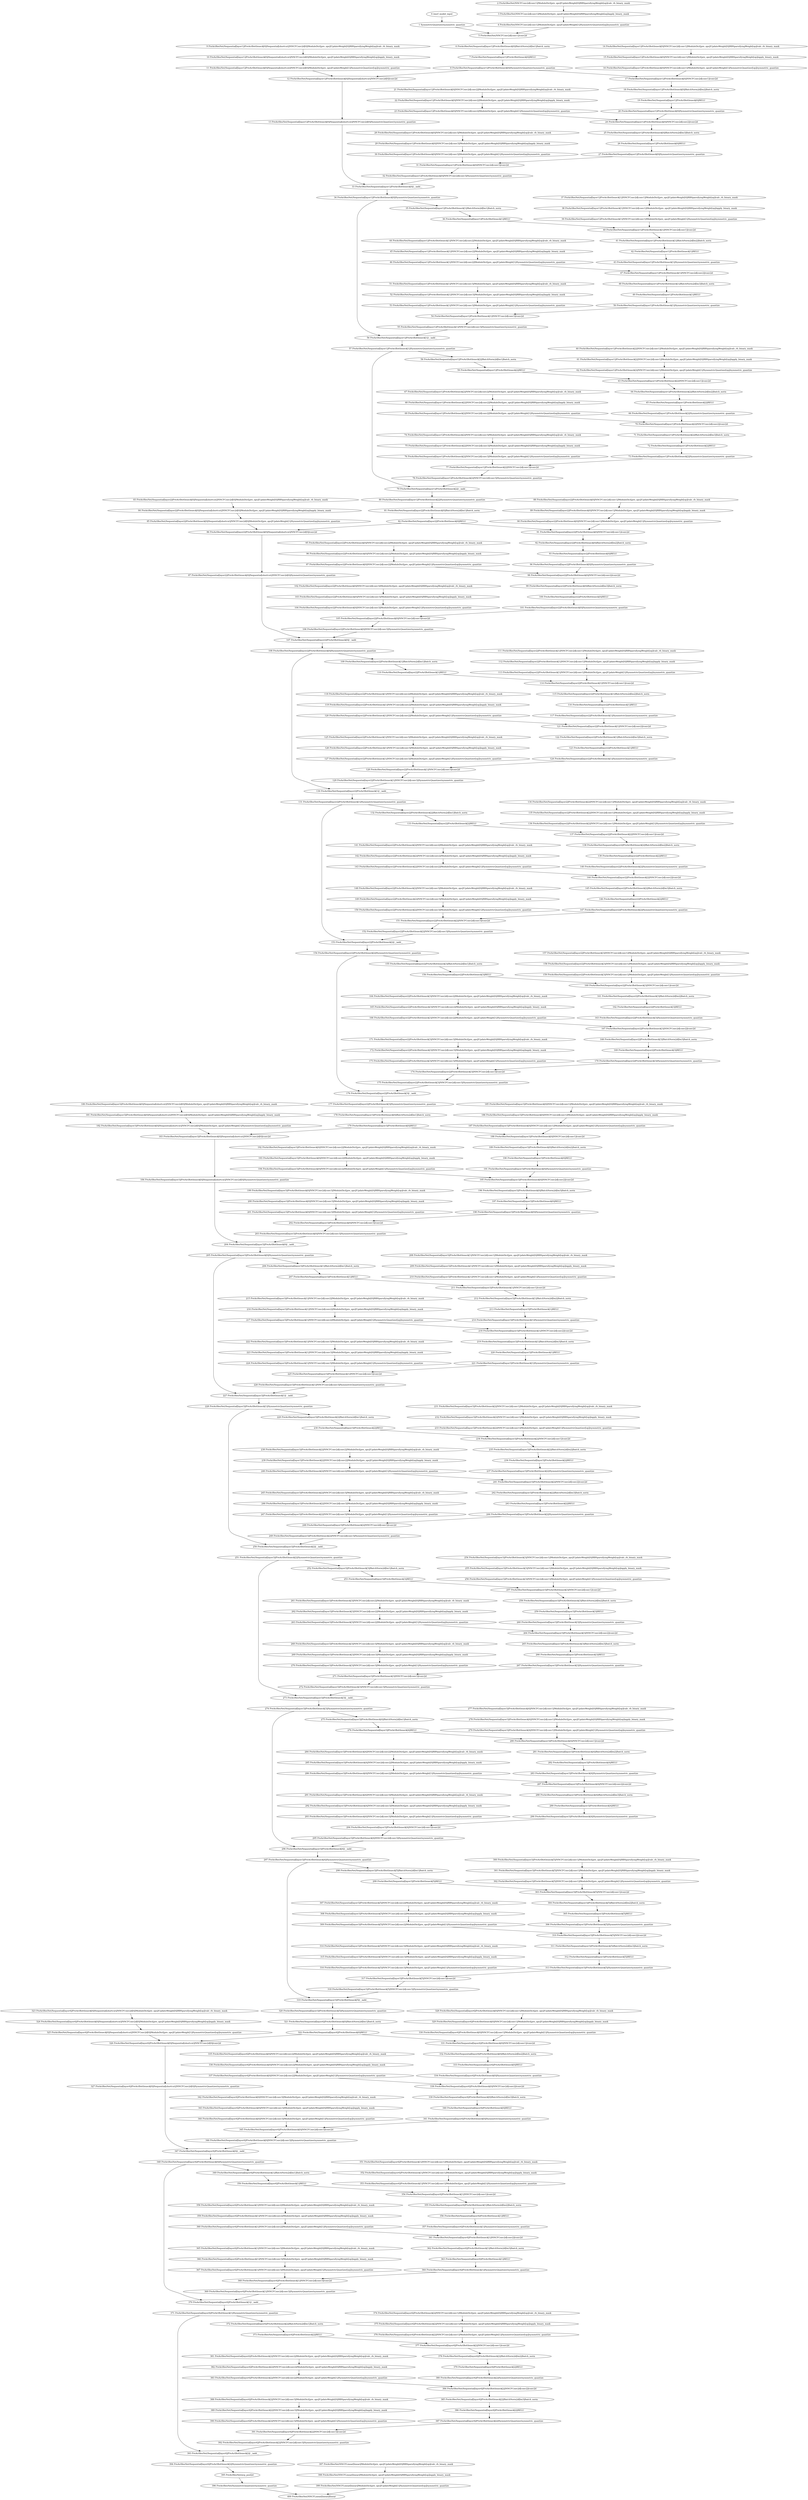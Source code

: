 strict digraph  {
"0 /nncf_model_input" [id=0, scope="", type=nncf_model_input];
"1 SymmetricQuantizer/symmetric_quantize" [id=1, scope=SymmetricQuantizer, type=symmetric_quantize];
"2 PreActResNet/NNCFConv2d[conv1]/ModuleDict[pre_ops]/UpdateWeight[0]/RBSparsifyingWeight[op]/calc_rb_binary_mask" [id=2, scope="PreActResNet/NNCFConv2d[conv1]/ModuleDict[pre_ops]/UpdateWeight[0]/RBSparsifyingWeight[op]", type=calc_rb_binary_mask];
"3 PreActResNet/NNCFConv2d[conv1]/ModuleDict[pre_ops]/UpdateWeight[0]/RBSparsifyingWeight[op]/apply_binary_mask" [id=3, scope="PreActResNet/NNCFConv2d[conv1]/ModuleDict[pre_ops]/UpdateWeight[0]/RBSparsifyingWeight[op]", type=apply_binary_mask];
"4 PreActResNet/NNCFConv2d[conv1]/ModuleDict[pre_ops]/UpdateWeight[1]/SymmetricQuantizer[op]/symmetric_quantize" [id=4, scope="PreActResNet/NNCFConv2d[conv1]/ModuleDict[pre_ops]/UpdateWeight[1]/SymmetricQuantizer[op]", type=symmetric_quantize];
"5 PreActResNet/NNCFConv2d[conv1]/conv2d" [id=5, scope="PreActResNet/NNCFConv2d[conv1]", type=conv2d];
"6 PreActResNet/Sequential[layer1]/PreActBottleneck[0]/BatchNorm2d[bn1]/batch_norm" [id=6, scope="PreActResNet/Sequential[layer1]/PreActBottleneck[0]/BatchNorm2d[bn1]", type=batch_norm];
"7 PreActResNet/Sequential[layer1]/PreActBottleneck[0]/RELU" [id=7, scope="PreActResNet/Sequential[layer1]/PreActBottleneck[0]", type=RELU];
"8 PreActResNet/Sequential[layer1]/PreActBottleneck[0]/SymmetricQuantizer/symmetric_quantize" [id=8, scope="PreActResNet/Sequential[layer1]/PreActBottleneck[0]/SymmetricQuantizer", type=symmetric_quantize];
"9 PreActResNet/Sequential[layer1]/PreActBottleneck[0]/Sequential[shortcut]/NNCFConv2d[0]/ModuleDict[pre_ops]/UpdateWeight[0]/RBSparsifyingWeight[op]/calc_rb_binary_mask" [id=9, scope="PreActResNet/Sequential[layer1]/PreActBottleneck[0]/Sequential[shortcut]/NNCFConv2d[0]/ModuleDict[pre_ops]/UpdateWeight[0]/RBSparsifyingWeight[op]", type=calc_rb_binary_mask];
"10 PreActResNet/Sequential[layer1]/PreActBottleneck[0]/Sequential[shortcut]/NNCFConv2d[0]/ModuleDict[pre_ops]/UpdateWeight[0]/RBSparsifyingWeight[op]/apply_binary_mask" [id=10, scope="PreActResNet/Sequential[layer1]/PreActBottleneck[0]/Sequential[shortcut]/NNCFConv2d[0]/ModuleDict[pre_ops]/UpdateWeight[0]/RBSparsifyingWeight[op]", type=apply_binary_mask];
"11 PreActResNet/Sequential[layer1]/PreActBottleneck[0]/Sequential[shortcut]/NNCFConv2d[0]/ModuleDict[pre_ops]/UpdateWeight[1]/SymmetricQuantizer[op]/symmetric_quantize" [id=11, scope="PreActResNet/Sequential[layer1]/PreActBottleneck[0]/Sequential[shortcut]/NNCFConv2d[0]/ModuleDict[pre_ops]/UpdateWeight[1]/SymmetricQuantizer[op]", type=symmetric_quantize];
"12 PreActResNet/Sequential[layer1]/PreActBottleneck[0]/Sequential[shortcut]/NNCFConv2d[0]/conv2d" [id=12, scope="PreActResNet/Sequential[layer1]/PreActBottleneck[0]/Sequential[shortcut]/NNCFConv2d[0]", type=conv2d];
"13 PreActResNet/Sequential[layer1]/PreActBottleneck[0]/Sequential[shortcut]/NNCFConv2d[0]/SymmetricQuantizer/symmetric_quantize" [id=13, scope="PreActResNet/Sequential[layer1]/PreActBottleneck[0]/Sequential[shortcut]/NNCFConv2d[0]/SymmetricQuantizer", type=symmetric_quantize];
"14 PreActResNet/Sequential[layer1]/PreActBottleneck[0]/NNCFConv2d[conv1]/ModuleDict[pre_ops]/UpdateWeight[0]/RBSparsifyingWeight[op]/calc_rb_binary_mask" [id=14, scope="PreActResNet/Sequential[layer1]/PreActBottleneck[0]/NNCFConv2d[conv1]/ModuleDict[pre_ops]/UpdateWeight[0]/RBSparsifyingWeight[op]", type=calc_rb_binary_mask];
"15 PreActResNet/Sequential[layer1]/PreActBottleneck[0]/NNCFConv2d[conv1]/ModuleDict[pre_ops]/UpdateWeight[0]/RBSparsifyingWeight[op]/apply_binary_mask" [id=15, scope="PreActResNet/Sequential[layer1]/PreActBottleneck[0]/NNCFConv2d[conv1]/ModuleDict[pre_ops]/UpdateWeight[0]/RBSparsifyingWeight[op]", type=apply_binary_mask];
"16 PreActResNet/Sequential[layer1]/PreActBottleneck[0]/NNCFConv2d[conv1]/ModuleDict[pre_ops]/UpdateWeight[1]/SymmetricQuantizer[op]/symmetric_quantize" [id=16, scope="PreActResNet/Sequential[layer1]/PreActBottleneck[0]/NNCFConv2d[conv1]/ModuleDict[pre_ops]/UpdateWeight[1]/SymmetricQuantizer[op]", type=symmetric_quantize];
"17 PreActResNet/Sequential[layer1]/PreActBottleneck[0]/NNCFConv2d[conv1]/conv2d" [id=17, scope="PreActResNet/Sequential[layer1]/PreActBottleneck[0]/NNCFConv2d[conv1]", type=conv2d];
"18 PreActResNet/Sequential[layer1]/PreActBottleneck[0]/BatchNorm2d[bn2]/batch_norm" [id=18, scope="PreActResNet/Sequential[layer1]/PreActBottleneck[0]/BatchNorm2d[bn2]", type=batch_norm];
"19 PreActResNet/Sequential[layer1]/PreActBottleneck[0]/RELU" [id=19, scope="PreActResNet/Sequential[layer1]/PreActBottleneck[0]", type=RELU];
"20 PreActResNet/Sequential[layer1]/PreActBottleneck[0]/SymmetricQuantizer/symmetric_quantize" [id=20, scope="PreActResNet/Sequential[layer1]/PreActBottleneck[0]/SymmetricQuantizer", type=symmetric_quantize];
"21 PreActResNet/Sequential[layer1]/PreActBottleneck[0]/NNCFConv2d[conv2]/ModuleDict[pre_ops]/UpdateWeight[0]/RBSparsifyingWeight[op]/calc_rb_binary_mask" [id=21, scope="PreActResNet/Sequential[layer1]/PreActBottleneck[0]/NNCFConv2d[conv2]/ModuleDict[pre_ops]/UpdateWeight[0]/RBSparsifyingWeight[op]", type=calc_rb_binary_mask];
"22 PreActResNet/Sequential[layer1]/PreActBottleneck[0]/NNCFConv2d[conv2]/ModuleDict[pre_ops]/UpdateWeight[0]/RBSparsifyingWeight[op]/apply_binary_mask" [id=22, scope="PreActResNet/Sequential[layer1]/PreActBottleneck[0]/NNCFConv2d[conv2]/ModuleDict[pre_ops]/UpdateWeight[0]/RBSparsifyingWeight[op]", type=apply_binary_mask];
"23 PreActResNet/Sequential[layer1]/PreActBottleneck[0]/NNCFConv2d[conv2]/ModuleDict[pre_ops]/UpdateWeight[1]/SymmetricQuantizer[op]/symmetric_quantize" [id=23, scope="PreActResNet/Sequential[layer1]/PreActBottleneck[0]/NNCFConv2d[conv2]/ModuleDict[pre_ops]/UpdateWeight[1]/SymmetricQuantizer[op]", type=symmetric_quantize];
"24 PreActResNet/Sequential[layer1]/PreActBottleneck[0]/NNCFConv2d[conv2]/conv2d" [id=24, scope="PreActResNet/Sequential[layer1]/PreActBottleneck[0]/NNCFConv2d[conv2]", type=conv2d];
"25 PreActResNet/Sequential[layer1]/PreActBottleneck[0]/BatchNorm2d[bn3]/batch_norm" [id=25, scope="PreActResNet/Sequential[layer1]/PreActBottleneck[0]/BatchNorm2d[bn3]", type=batch_norm];
"26 PreActResNet/Sequential[layer1]/PreActBottleneck[0]/RELU" [id=26, scope="PreActResNet/Sequential[layer1]/PreActBottleneck[0]", type=RELU];
"27 PreActResNet/Sequential[layer1]/PreActBottleneck[0]/SymmetricQuantizer/symmetric_quantize" [id=27, scope="PreActResNet/Sequential[layer1]/PreActBottleneck[0]/SymmetricQuantizer", type=symmetric_quantize];
"28 PreActResNet/Sequential[layer1]/PreActBottleneck[0]/NNCFConv2d[conv3]/ModuleDict[pre_ops]/UpdateWeight[0]/RBSparsifyingWeight[op]/calc_rb_binary_mask" [id=28, scope="PreActResNet/Sequential[layer1]/PreActBottleneck[0]/NNCFConv2d[conv3]/ModuleDict[pre_ops]/UpdateWeight[0]/RBSparsifyingWeight[op]", type=calc_rb_binary_mask];
"29 PreActResNet/Sequential[layer1]/PreActBottleneck[0]/NNCFConv2d[conv3]/ModuleDict[pre_ops]/UpdateWeight[0]/RBSparsifyingWeight[op]/apply_binary_mask" [id=29, scope="PreActResNet/Sequential[layer1]/PreActBottleneck[0]/NNCFConv2d[conv3]/ModuleDict[pre_ops]/UpdateWeight[0]/RBSparsifyingWeight[op]", type=apply_binary_mask];
"30 PreActResNet/Sequential[layer1]/PreActBottleneck[0]/NNCFConv2d[conv3]/ModuleDict[pre_ops]/UpdateWeight[1]/SymmetricQuantizer[op]/symmetric_quantize" [id=30, scope="PreActResNet/Sequential[layer1]/PreActBottleneck[0]/NNCFConv2d[conv3]/ModuleDict[pre_ops]/UpdateWeight[1]/SymmetricQuantizer[op]", type=symmetric_quantize];
"31 PreActResNet/Sequential[layer1]/PreActBottleneck[0]/NNCFConv2d[conv3]/conv2d" [id=31, scope="PreActResNet/Sequential[layer1]/PreActBottleneck[0]/NNCFConv2d[conv3]", type=conv2d];
"32 PreActResNet/Sequential[layer1]/PreActBottleneck[0]/NNCFConv2d[conv3]/SymmetricQuantizer/symmetric_quantize" [id=32, scope="PreActResNet/Sequential[layer1]/PreActBottleneck[0]/NNCFConv2d[conv3]/SymmetricQuantizer", type=symmetric_quantize];
"33 PreActResNet/Sequential[layer1]/PreActBottleneck[0]/__iadd__" [id=33, scope="PreActResNet/Sequential[layer1]/PreActBottleneck[0]", type=__iadd__];
"34 PreActResNet/Sequential[layer1]/PreActBottleneck[0]/SymmetricQuantizer/symmetric_quantize" [id=34, scope="PreActResNet/Sequential[layer1]/PreActBottleneck[0]/SymmetricQuantizer", type=symmetric_quantize];
"35 PreActResNet/Sequential[layer1]/PreActBottleneck[1]/BatchNorm2d[bn1]/batch_norm" [id=35, scope="PreActResNet/Sequential[layer1]/PreActBottleneck[1]/BatchNorm2d[bn1]", type=batch_norm];
"36 PreActResNet/Sequential[layer1]/PreActBottleneck[1]/RELU" [id=36, scope="PreActResNet/Sequential[layer1]/PreActBottleneck[1]", type=RELU];
"37 PreActResNet/Sequential[layer1]/PreActBottleneck[1]/NNCFConv2d[conv1]/ModuleDict[pre_ops]/UpdateWeight[0]/RBSparsifyingWeight[op]/calc_rb_binary_mask" [id=37, scope="PreActResNet/Sequential[layer1]/PreActBottleneck[1]/NNCFConv2d[conv1]/ModuleDict[pre_ops]/UpdateWeight[0]/RBSparsifyingWeight[op]", type=calc_rb_binary_mask];
"38 PreActResNet/Sequential[layer1]/PreActBottleneck[1]/NNCFConv2d[conv1]/ModuleDict[pre_ops]/UpdateWeight[0]/RBSparsifyingWeight[op]/apply_binary_mask" [id=38, scope="PreActResNet/Sequential[layer1]/PreActBottleneck[1]/NNCFConv2d[conv1]/ModuleDict[pre_ops]/UpdateWeight[0]/RBSparsifyingWeight[op]", type=apply_binary_mask];
"39 PreActResNet/Sequential[layer1]/PreActBottleneck[1]/NNCFConv2d[conv1]/ModuleDict[pre_ops]/UpdateWeight[1]/SymmetricQuantizer[op]/symmetric_quantize" [id=39, scope="PreActResNet/Sequential[layer1]/PreActBottleneck[1]/NNCFConv2d[conv1]/ModuleDict[pre_ops]/UpdateWeight[1]/SymmetricQuantizer[op]", type=symmetric_quantize];
"40 PreActResNet/Sequential[layer1]/PreActBottleneck[1]/NNCFConv2d[conv1]/conv2d" [id=40, scope="PreActResNet/Sequential[layer1]/PreActBottleneck[1]/NNCFConv2d[conv1]", type=conv2d];
"41 PreActResNet/Sequential[layer1]/PreActBottleneck[1]/BatchNorm2d[bn2]/batch_norm" [id=41, scope="PreActResNet/Sequential[layer1]/PreActBottleneck[1]/BatchNorm2d[bn2]", type=batch_norm];
"42 PreActResNet/Sequential[layer1]/PreActBottleneck[1]/RELU" [id=42, scope="PreActResNet/Sequential[layer1]/PreActBottleneck[1]", type=RELU];
"43 PreActResNet/Sequential[layer1]/PreActBottleneck[1]/SymmetricQuantizer/symmetric_quantize" [id=43, scope="PreActResNet/Sequential[layer1]/PreActBottleneck[1]/SymmetricQuantizer", type=symmetric_quantize];
"44 PreActResNet/Sequential[layer1]/PreActBottleneck[1]/NNCFConv2d[conv2]/ModuleDict[pre_ops]/UpdateWeight[0]/RBSparsifyingWeight[op]/calc_rb_binary_mask" [id=44, scope="PreActResNet/Sequential[layer1]/PreActBottleneck[1]/NNCFConv2d[conv2]/ModuleDict[pre_ops]/UpdateWeight[0]/RBSparsifyingWeight[op]", type=calc_rb_binary_mask];
"45 PreActResNet/Sequential[layer1]/PreActBottleneck[1]/NNCFConv2d[conv2]/ModuleDict[pre_ops]/UpdateWeight[0]/RBSparsifyingWeight[op]/apply_binary_mask" [id=45, scope="PreActResNet/Sequential[layer1]/PreActBottleneck[1]/NNCFConv2d[conv2]/ModuleDict[pre_ops]/UpdateWeight[0]/RBSparsifyingWeight[op]", type=apply_binary_mask];
"46 PreActResNet/Sequential[layer1]/PreActBottleneck[1]/NNCFConv2d[conv2]/ModuleDict[pre_ops]/UpdateWeight[1]/SymmetricQuantizer[op]/symmetric_quantize" [id=46, scope="PreActResNet/Sequential[layer1]/PreActBottleneck[1]/NNCFConv2d[conv2]/ModuleDict[pre_ops]/UpdateWeight[1]/SymmetricQuantizer[op]", type=symmetric_quantize];
"47 PreActResNet/Sequential[layer1]/PreActBottleneck[1]/NNCFConv2d[conv2]/conv2d" [id=47, scope="PreActResNet/Sequential[layer1]/PreActBottleneck[1]/NNCFConv2d[conv2]", type=conv2d];
"48 PreActResNet/Sequential[layer1]/PreActBottleneck[1]/BatchNorm2d[bn3]/batch_norm" [id=48, scope="PreActResNet/Sequential[layer1]/PreActBottleneck[1]/BatchNorm2d[bn3]", type=batch_norm];
"49 PreActResNet/Sequential[layer1]/PreActBottleneck[1]/RELU" [id=49, scope="PreActResNet/Sequential[layer1]/PreActBottleneck[1]", type=RELU];
"50 PreActResNet/Sequential[layer1]/PreActBottleneck[1]/SymmetricQuantizer/symmetric_quantize" [id=50, scope="PreActResNet/Sequential[layer1]/PreActBottleneck[1]/SymmetricQuantizer", type=symmetric_quantize];
"51 PreActResNet/Sequential[layer1]/PreActBottleneck[1]/NNCFConv2d[conv3]/ModuleDict[pre_ops]/UpdateWeight[0]/RBSparsifyingWeight[op]/calc_rb_binary_mask" [id=51, scope="PreActResNet/Sequential[layer1]/PreActBottleneck[1]/NNCFConv2d[conv3]/ModuleDict[pre_ops]/UpdateWeight[0]/RBSparsifyingWeight[op]", type=calc_rb_binary_mask];
"52 PreActResNet/Sequential[layer1]/PreActBottleneck[1]/NNCFConv2d[conv3]/ModuleDict[pre_ops]/UpdateWeight[0]/RBSparsifyingWeight[op]/apply_binary_mask" [id=52, scope="PreActResNet/Sequential[layer1]/PreActBottleneck[1]/NNCFConv2d[conv3]/ModuleDict[pre_ops]/UpdateWeight[0]/RBSparsifyingWeight[op]", type=apply_binary_mask];
"53 PreActResNet/Sequential[layer1]/PreActBottleneck[1]/NNCFConv2d[conv3]/ModuleDict[pre_ops]/UpdateWeight[1]/SymmetricQuantizer[op]/symmetric_quantize" [id=53, scope="PreActResNet/Sequential[layer1]/PreActBottleneck[1]/NNCFConv2d[conv3]/ModuleDict[pre_ops]/UpdateWeight[1]/SymmetricQuantizer[op]", type=symmetric_quantize];
"54 PreActResNet/Sequential[layer1]/PreActBottleneck[1]/NNCFConv2d[conv3]/conv2d" [id=54, scope="PreActResNet/Sequential[layer1]/PreActBottleneck[1]/NNCFConv2d[conv3]", type=conv2d];
"55 PreActResNet/Sequential[layer1]/PreActBottleneck[1]/NNCFConv2d[conv3]/SymmetricQuantizer/symmetric_quantize" [id=55, scope="PreActResNet/Sequential[layer1]/PreActBottleneck[1]/NNCFConv2d[conv3]/SymmetricQuantizer", type=symmetric_quantize];
"56 PreActResNet/Sequential[layer1]/PreActBottleneck[1]/__iadd__" [id=56, scope="PreActResNet/Sequential[layer1]/PreActBottleneck[1]", type=__iadd__];
"57 PreActResNet/Sequential[layer1]/PreActBottleneck[1]/SymmetricQuantizer/symmetric_quantize" [id=57, scope="PreActResNet/Sequential[layer1]/PreActBottleneck[1]/SymmetricQuantizer", type=symmetric_quantize];
"58 PreActResNet/Sequential[layer1]/PreActBottleneck[2]/BatchNorm2d[bn1]/batch_norm" [id=58, scope="PreActResNet/Sequential[layer1]/PreActBottleneck[2]/BatchNorm2d[bn1]", type=batch_norm];
"59 PreActResNet/Sequential[layer1]/PreActBottleneck[2]/RELU" [id=59, scope="PreActResNet/Sequential[layer1]/PreActBottleneck[2]", type=RELU];
"60 PreActResNet/Sequential[layer1]/PreActBottleneck[2]/NNCFConv2d[conv1]/ModuleDict[pre_ops]/UpdateWeight[0]/RBSparsifyingWeight[op]/calc_rb_binary_mask" [id=60, scope="PreActResNet/Sequential[layer1]/PreActBottleneck[2]/NNCFConv2d[conv1]/ModuleDict[pre_ops]/UpdateWeight[0]/RBSparsifyingWeight[op]", type=calc_rb_binary_mask];
"61 PreActResNet/Sequential[layer1]/PreActBottleneck[2]/NNCFConv2d[conv1]/ModuleDict[pre_ops]/UpdateWeight[0]/RBSparsifyingWeight[op]/apply_binary_mask" [id=61, scope="PreActResNet/Sequential[layer1]/PreActBottleneck[2]/NNCFConv2d[conv1]/ModuleDict[pre_ops]/UpdateWeight[0]/RBSparsifyingWeight[op]", type=apply_binary_mask];
"62 PreActResNet/Sequential[layer1]/PreActBottleneck[2]/NNCFConv2d[conv1]/ModuleDict[pre_ops]/UpdateWeight[1]/SymmetricQuantizer[op]/symmetric_quantize" [id=62, scope="PreActResNet/Sequential[layer1]/PreActBottleneck[2]/NNCFConv2d[conv1]/ModuleDict[pre_ops]/UpdateWeight[1]/SymmetricQuantizer[op]", type=symmetric_quantize];
"63 PreActResNet/Sequential[layer1]/PreActBottleneck[2]/NNCFConv2d[conv1]/conv2d" [id=63, scope="PreActResNet/Sequential[layer1]/PreActBottleneck[2]/NNCFConv2d[conv1]", type=conv2d];
"64 PreActResNet/Sequential[layer1]/PreActBottleneck[2]/BatchNorm2d[bn2]/batch_norm" [id=64, scope="PreActResNet/Sequential[layer1]/PreActBottleneck[2]/BatchNorm2d[bn2]", type=batch_norm];
"65 PreActResNet/Sequential[layer1]/PreActBottleneck[2]/RELU" [id=65, scope="PreActResNet/Sequential[layer1]/PreActBottleneck[2]", type=RELU];
"66 PreActResNet/Sequential[layer1]/PreActBottleneck[2]/SymmetricQuantizer/symmetric_quantize" [id=66, scope="PreActResNet/Sequential[layer1]/PreActBottleneck[2]/SymmetricQuantizer", type=symmetric_quantize];
"67 PreActResNet/Sequential[layer1]/PreActBottleneck[2]/NNCFConv2d[conv2]/ModuleDict[pre_ops]/UpdateWeight[0]/RBSparsifyingWeight[op]/calc_rb_binary_mask" [id=67, scope="PreActResNet/Sequential[layer1]/PreActBottleneck[2]/NNCFConv2d[conv2]/ModuleDict[pre_ops]/UpdateWeight[0]/RBSparsifyingWeight[op]", type=calc_rb_binary_mask];
"68 PreActResNet/Sequential[layer1]/PreActBottleneck[2]/NNCFConv2d[conv2]/ModuleDict[pre_ops]/UpdateWeight[0]/RBSparsifyingWeight[op]/apply_binary_mask" [id=68, scope="PreActResNet/Sequential[layer1]/PreActBottleneck[2]/NNCFConv2d[conv2]/ModuleDict[pre_ops]/UpdateWeight[0]/RBSparsifyingWeight[op]", type=apply_binary_mask];
"69 PreActResNet/Sequential[layer1]/PreActBottleneck[2]/NNCFConv2d[conv2]/ModuleDict[pre_ops]/UpdateWeight[1]/SymmetricQuantizer[op]/symmetric_quantize" [id=69, scope="PreActResNet/Sequential[layer1]/PreActBottleneck[2]/NNCFConv2d[conv2]/ModuleDict[pre_ops]/UpdateWeight[1]/SymmetricQuantizer[op]", type=symmetric_quantize];
"70 PreActResNet/Sequential[layer1]/PreActBottleneck[2]/NNCFConv2d[conv2]/conv2d" [id=70, scope="PreActResNet/Sequential[layer1]/PreActBottleneck[2]/NNCFConv2d[conv2]", type=conv2d];
"71 PreActResNet/Sequential[layer1]/PreActBottleneck[2]/BatchNorm2d[bn3]/batch_norm" [id=71, scope="PreActResNet/Sequential[layer1]/PreActBottleneck[2]/BatchNorm2d[bn3]", type=batch_norm];
"72 PreActResNet/Sequential[layer1]/PreActBottleneck[2]/RELU" [id=72, scope="PreActResNet/Sequential[layer1]/PreActBottleneck[2]", type=RELU];
"73 PreActResNet/Sequential[layer1]/PreActBottleneck[2]/SymmetricQuantizer/symmetric_quantize" [id=73, scope="PreActResNet/Sequential[layer1]/PreActBottleneck[2]/SymmetricQuantizer", type=symmetric_quantize];
"74 PreActResNet/Sequential[layer1]/PreActBottleneck[2]/NNCFConv2d[conv3]/ModuleDict[pre_ops]/UpdateWeight[0]/RBSparsifyingWeight[op]/calc_rb_binary_mask" [id=74, scope="PreActResNet/Sequential[layer1]/PreActBottleneck[2]/NNCFConv2d[conv3]/ModuleDict[pre_ops]/UpdateWeight[0]/RBSparsifyingWeight[op]", type=calc_rb_binary_mask];
"75 PreActResNet/Sequential[layer1]/PreActBottleneck[2]/NNCFConv2d[conv3]/ModuleDict[pre_ops]/UpdateWeight[0]/RBSparsifyingWeight[op]/apply_binary_mask" [id=75, scope="PreActResNet/Sequential[layer1]/PreActBottleneck[2]/NNCFConv2d[conv3]/ModuleDict[pre_ops]/UpdateWeight[0]/RBSparsifyingWeight[op]", type=apply_binary_mask];
"76 PreActResNet/Sequential[layer1]/PreActBottleneck[2]/NNCFConv2d[conv3]/ModuleDict[pre_ops]/UpdateWeight[1]/SymmetricQuantizer[op]/symmetric_quantize" [id=76, scope="PreActResNet/Sequential[layer1]/PreActBottleneck[2]/NNCFConv2d[conv3]/ModuleDict[pre_ops]/UpdateWeight[1]/SymmetricQuantizer[op]", type=symmetric_quantize];
"77 PreActResNet/Sequential[layer1]/PreActBottleneck[2]/NNCFConv2d[conv3]/conv2d" [id=77, scope="PreActResNet/Sequential[layer1]/PreActBottleneck[2]/NNCFConv2d[conv3]", type=conv2d];
"78 PreActResNet/Sequential[layer1]/PreActBottleneck[2]/NNCFConv2d[conv3]/SymmetricQuantizer/symmetric_quantize" [id=78, scope="PreActResNet/Sequential[layer1]/PreActBottleneck[2]/NNCFConv2d[conv3]/SymmetricQuantizer", type=symmetric_quantize];
"79 PreActResNet/Sequential[layer1]/PreActBottleneck[2]/__iadd__" [id=79, scope="PreActResNet/Sequential[layer1]/PreActBottleneck[2]", type=__iadd__];
"80 PreActResNet/Sequential[layer1]/PreActBottleneck[2]/SymmetricQuantizer/symmetric_quantize" [id=80, scope="PreActResNet/Sequential[layer1]/PreActBottleneck[2]/SymmetricQuantizer", type=symmetric_quantize];
"81 PreActResNet/Sequential[layer2]/PreActBottleneck[0]/BatchNorm2d[bn1]/batch_norm" [id=81, scope="PreActResNet/Sequential[layer2]/PreActBottleneck[0]/BatchNorm2d[bn1]", type=batch_norm];
"82 PreActResNet/Sequential[layer2]/PreActBottleneck[0]/RELU" [id=82, scope="PreActResNet/Sequential[layer2]/PreActBottleneck[0]", type=RELU];
"83 PreActResNet/Sequential[layer2]/PreActBottleneck[0]/Sequential[shortcut]/NNCFConv2d[0]/ModuleDict[pre_ops]/UpdateWeight[0]/RBSparsifyingWeight[op]/calc_rb_binary_mask" [id=83, scope="PreActResNet/Sequential[layer2]/PreActBottleneck[0]/Sequential[shortcut]/NNCFConv2d[0]/ModuleDict[pre_ops]/UpdateWeight[0]/RBSparsifyingWeight[op]", type=calc_rb_binary_mask];
"84 PreActResNet/Sequential[layer2]/PreActBottleneck[0]/Sequential[shortcut]/NNCFConv2d[0]/ModuleDict[pre_ops]/UpdateWeight[0]/RBSparsifyingWeight[op]/apply_binary_mask" [id=84, scope="PreActResNet/Sequential[layer2]/PreActBottleneck[0]/Sequential[shortcut]/NNCFConv2d[0]/ModuleDict[pre_ops]/UpdateWeight[0]/RBSparsifyingWeight[op]", type=apply_binary_mask];
"85 PreActResNet/Sequential[layer2]/PreActBottleneck[0]/Sequential[shortcut]/NNCFConv2d[0]/ModuleDict[pre_ops]/UpdateWeight[1]/SymmetricQuantizer[op]/symmetric_quantize" [id=85, scope="PreActResNet/Sequential[layer2]/PreActBottleneck[0]/Sequential[shortcut]/NNCFConv2d[0]/ModuleDict[pre_ops]/UpdateWeight[1]/SymmetricQuantizer[op]", type=symmetric_quantize];
"86 PreActResNet/Sequential[layer2]/PreActBottleneck[0]/Sequential[shortcut]/NNCFConv2d[0]/conv2d" [id=86, scope="PreActResNet/Sequential[layer2]/PreActBottleneck[0]/Sequential[shortcut]/NNCFConv2d[0]", type=conv2d];
"87 PreActResNet/Sequential[layer2]/PreActBottleneck[0]/Sequential[shortcut]/NNCFConv2d[0]/SymmetricQuantizer/symmetric_quantize" [id=87, scope="PreActResNet/Sequential[layer2]/PreActBottleneck[0]/Sequential[shortcut]/NNCFConv2d[0]/SymmetricQuantizer", type=symmetric_quantize];
"88 PreActResNet/Sequential[layer2]/PreActBottleneck[0]/NNCFConv2d[conv1]/ModuleDict[pre_ops]/UpdateWeight[0]/RBSparsifyingWeight[op]/calc_rb_binary_mask" [id=88, scope="PreActResNet/Sequential[layer2]/PreActBottleneck[0]/NNCFConv2d[conv1]/ModuleDict[pre_ops]/UpdateWeight[0]/RBSparsifyingWeight[op]", type=calc_rb_binary_mask];
"89 PreActResNet/Sequential[layer2]/PreActBottleneck[0]/NNCFConv2d[conv1]/ModuleDict[pre_ops]/UpdateWeight[0]/RBSparsifyingWeight[op]/apply_binary_mask" [id=89, scope="PreActResNet/Sequential[layer2]/PreActBottleneck[0]/NNCFConv2d[conv1]/ModuleDict[pre_ops]/UpdateWeight[0]/RBSparsifyingWeight[op]", type=apply_binary_mask];
"90 PreActResNet/Sequential[layer2]/PreActBottleneck[0]/NNCFConv2d[conv1]/ModuleDict[pre_ops]/UpdateWeight[1]/SymmetricQuantizer[op]/symmetric_quantize" [id=90, scope="PreActResNet/Sequential[layer2]/PreActBottleneck[0]/NNCFConv2d[conv1]/ModuleDict[pre_ops]/UpdateWeight[1]/SymmetricQuantizer[op]", type=symmetric_quantize];
"91 PreActResNet/Sequential[layer2]/PreActBottleneck[0]/NNCFConv2d[conv1]/conv2d" [id=91, scope="PreActResNet/Sequential[layer2]/PreActBottleneck[0]/NNCFConv2d[conv1]", type=conv2d];
"92 PreActResNet/Sequential[layer2]/PreActBottleneck[0]/BatchNorm2d[bn2]/batch_norm" [id=92, scope="PreActResNet/Sequential[layer2]/PreActBottleneck[0]/BatchNorm2d[bn2]", type=batch_norm];
"93 PreActResNet/Sequential[layer2]/PreActBottleneck[0]/RELU" [id=93, scope="PreActResNet/Sequential[layer2]/PreActBottleneck[0]", type=RELU];
"94 PreActResNet/Sequential[layer2]/PreActBottleneck[0]/SymmetricQuantizer/symmetric_quantize" [id=94, scope="PreActResNet/Sequential[layer2]/PreActBottleneck[0]/SymmetricQuantizer", type=symmetric_quantize];
"95 PreActResNet/Sequential[layer2]/PreActBottleneck[0]/NNCFConv2d[conv2]/ModuleDict[pre_ops]/UpdateWeight[0]/RBSparsifyingWeight[op]/calc_rb_binary_mask" [id=95, scope="PreActResNet/Sequential[layer2]/PreActBottleneck[0]/NNCFConv2d[conv2]/ModuleDict[pre_ops]/UpdateWeight[0]/RBSparsifyingWeight[op]", type=calc_rb_binary_mask];
"96 PreActResNet/Sequential[layer2]/PreActBottleneck[0]/NNCFConv2d[conv2]/ModuleDict[pre_ops]/UpdateWeight[0]/RBSparsifyingWeight[op]/apply_binary_mask" [id=96, scope="PreActResNet/Sequential[layer2]/PreActBottleneck[0]/NNCFConv2d[conv2]/ModuleDict[pre_ops]/UpdateWeight[0]/RBSparsifyingWeight[op]", type=apply_binary_mask];
"97 PreActResNet/Sequential[layer2]/PreActBottleneck[0]/NNCFConv2d[conv2]/ModuleDict[pre_ops]/UpdateWeight[1]/SymmetricQuantizer[op]/symmetric_quantize" [id=97, scope="PreActResNet/Sequential[layer2]/PreActBottleneck[0]/NNCFConv2d[conv2]/ModuleDict[pre_ops]/UpdateWeight[1]/SymmetricQuantizer[op]", type=symmetric_quantize];
"98 PreActResNet/Sequential[layer2]/PreActBottleneck[0]/NNCFConv2d[conv2]/conv2d" [id=98, scope="PreActResNet/Sequential[layer2]/PreActBottleneck[0]/NNCFConv2d[conv2]", type=conv2d];
"99 PreActResNet/Sequential[layer2]/PreActBottleneck[0]/BatchNorm2d[bn3]/batch_norm" [id=99, scope="PreActResNet/Sequential[layer2]/PreActBottleneck[0]/BatchNorm2d[bn3]", type=batch_norm];
"100 PreActResNet/Sequential[layer2]/PreActBottleneck[0]/RELU" [id=100, scope="PreActResNet/Sequential[layer2]/PreActBottleneck[0]", type=RELU];
"101 PreActResNet/Sequential[layer2]/PreActBottleneck[0]/SymmetricQuantizer/symmetric_quantize" [id=101, scope="PreActResNet/Sequential[layer2]/PreActBottleneck[0]/SymmetricQuantizer", type=symmetric_quantize];
"102 PreActResNet/Sequential[layer2]/PreActBottleneck[0]/NNCFConv2d[conv3]/ModuleDict[pre_ops]/UpdateWeight[0]/RBSparsifyingWeight[op]/calc_rb_binary_mask" [id=102, scope="PreActResNet/Sequential[layer2]/PreActBottleneck[0]/NNCFConv2d[conv3]/ModuleDict[pre_ops]/UpdateWeight[0]/RBSparsifyingWeight[op]", type=calc_rb_binary_mask];
"103 PreActResNet/Sequential[layer2]/PreActBottleneck[0]/NNCFConv2d[conv3]/ModuleDict[pre_ops]/UpdateWeight[0]/RBSparsifyingWeight[op]/apply_binary_mask" [id=103, scope="PreActResNet/Sequential[layer2]/PreActBottleneck[0]/NNCFConv2d[conv3]/ModuleDict[pre_ops]/UpdateWeight[0]/RBSparsifyingWeight[op]", type=apply_binary_mask];
"104 PreActResNet/Sequential[layer2]/PreActBottleneck[0]/NNCFConv2d[conv3]/ModuleDict[pre_ops]/UpdateWeight[1]/SymmetricQuantizer[op]/symmetric_quantize" [id=104, scope="PreActResNet/Sequential[layer2]/PreActBottleneck[0]/NNCFConv2d[conv3]/ModuleDict[pre_ops]/UpdateWeight[1]/SymmetricQuantizer[op]", type=symmetric_quantize];
"105 PreActResNet/Sequential[layer2]/PreActBottleneck[0]/NNCFConv2d[conv3]/conv2d" [id=105, scope="PreActResNet/Sequential[layer2]/PreActBottleneck[0]/NNCFConv2d[conv3]", type=conv2d];
"106 PreActResNet/Sequential[layer2]/PreActBottleneck[0]/NNCFConv2d[conv3]/SymmetricQuantizer/symmetric_quantize" [id=106, scope="PreActResNet/Sequential[layer2]/PreActBottleneck[0]/NNCFConv2d[conv3]/SymmetricQuantizer", type=symmetric_quantize];
"107 PreActResNet/Sequential[layer2]/PreActBottleneck[0]/__iadd__" [id=107, scope="PreActResNet/Sequential[layer2]/PreActBottleneck[0]", type=__iadd__];
"108 PreActResNet/Sequential[layer2]/PreActBottleneck[0]/SymmetricQuantizer/symmetric_quantize" [id=108, scope="PreActResNet/Sequential[layer2]/PreActBottleneck[0]/SymmetricQuantizer", type=symmetric_quantize];
"109 PreActResNet/Sequential[layer2]/PreActBottleneck[1]/BatchNorm2d[bn1]/batch_norm" [id=109, scope="PreActResNet/Sequential[layer2]/PreActBottleneck[1]/BatchNorm2d[bn1]", type=batch_norm];
"110 PreActResNet/Sequential[layer2]/PreActBottleneck[1]/RELU" [id=110, scope="PreActResNet/Sequential[layer2]/PreActBottleneck[1]", type=RELU];
"111 PreActResNet/Sequential[layer2]/PreActBottleneck[1]/NNCFConv2d[conv1]/ModuleDict[pre_ops]/UpdateWeight[0]/RBSparsifyingWeight[op]/calc_rb_binary_mask" [id=111, scope="PreActResNet/Sequential[layer2]/PreActBottleneck[1]/NNCFConv2d[conv1]/ModuleDict[pre_ops]/UpdateWeight[0]/RBSparsifyingWeight[op]", type=calc_rb_binary_mask];
"112 PreActResNet/Sequential[layer2]/PreActBottleneck[1]/NNCFConv2d[conv1]/ModuleDict[pre_ops]/UpdateWeight[0]/RBSparsifyingWeight[op]/apply_binary_mask" [id=112, scope="PreActResNet/Sequential[layer2]/PreActBottleneck[1]/NNCFConv2d[conv1]/ModuleDict[pre_ops]/UpdateWeight[0]/RBSparsifyingWeight[op]", type=apply_binary_mask];
"113 PreActResNet/Sequential[layer2]/PreActBottleneck[1]/NNCFConv2d[conv1]/ModuleDict[pre_ops]/UpdateWeight[1]/SymmetricQuantizer[op]/symmetric_quantize" [id=113, scope="PreActResNet/Sequential[layer2]/PreActBottleneck[1]/NNCFConv2d[conv1]/ModuleDict[pre_ops]/UpdateWeight[1]/SymmetricQuantizer[op]", type=symmetric_quantize];
"114 PreActResNet/Sequential[layer2]/PreActBottleneck[1]/NNCFConv2d[conv1]/conv2d" [id=114, scope="PreActResNet/Sequential[layer2]/PreActBottleneck[1]/NNCFConv2d[conv1]", type=conv2d];
"115 PreActResNet/Sequential[layer2]/PreActBottleneck[1]/BatchNorm2d[bn2]/batch_norm" [id=115, scope="PreActResNet/Sequential[layer2]/PreActBottleneck[1]/BatchNorm2d[bn2]", type=batch_norm];
"116 PreActResNet/Sequential[layer2]/PreActBottleneck[1]/RELU" [id=116, scope="PreActResNet/Sequential[layer2]/PreActBottleneck[1]", type=RELU];
"117 PreActResNet/Sequential[layer2]/PreActBottleneck[1]/SymmetricQuantizer/symmetric_quantize" [id=117, scope="PreActResNet/Sequential[layer2]/PreActBottleneck[1]/SymmetricQuantizer", type=symmetric_quantize];
"118 PreActResNet/Sequential[layer2]/PreActBottleneck[1]/NNCFConv2d[conv2]/ModuleDict[pre_ops]/UpdateWeight[0]/RBSparsifyingWeight[op]/calc_rb_binary_mask" [id=118, scope="PreActResNet/Sequential[layer2]/PreActBottleneck[1]/NNCFConv2d[conv2]/ModuleDict[pre_ops]/UpdateWeight[0]/RBSparsifyingWeight[op]", type=calc_rb_binary_mask];
"119 PreActResNet/Sequential[layer2]/PreActBottleneck[1]/NNCFConv2d[conv2]/ModuleDict[pre_ops]/UpdateWeight[0]/RBSparsifyingWeight[op]/apply_binary_mask" [id=119, scope="PreActResNet/Sequential[layer2]/PreActBottleneck[1]/NNCFConv2d[conv2]/ModuleDict[pre_ops]/UpdateWeight[0]/RBSparsifyingWeight[op]", type=apply_binary_mask];
"120 PreActResNet/Sequential[layer2]/PreActBottleneck[1]/NNCFConv2d[conv2]/ModuleDict[pre_ops]/UpdateWeight[1]/SymmetricQuantizer[op]/symmetric_quantize" [id=120, scope="PreActResNet/Sequential[layer2]/PreActBottleneck[1]/NNCFConv2d[conv2]/ModuleDict[pre_ops]/UpdateWeight[1]/SymmetricQuantizer[op]", type=symmetric_quantize];
"121 PreActResNet/Sequential[layer2]/PreActBottleneck[1]/NNCFConv2d[conv2]/conv2d" [id=121, scope="PreActResNet/Sequential[layer2]/PreActBottleneck[1]/NNCFConv2d[conv2]", type=conv2d];
"122 PreActResNet/Sequential[layer2]/PreActBottleneck[1]/BatchNorm2d[bn3]/batch_norm" [id=122, scope="PreActResNet/Sequential[layer2]/PreActBottleneck[1]/BatchNorm2d[bn3]", type=batch_norm];
"123 PreActResNet/Sequential[layer2]/PreActBottleneck[1]/RELU" [id=123, scope="PreActResNet/Sequential[layer2]/PreActBottleneck[1]", type=RELU];
"124 PreActResNet/Sequential[layer2]/PreActBottleneck[1]/SymmetricQuantizer/symmetric_quantize" [id=124, scope="PreActResNet/Sequential[layer2]/PreActBottleneck[1]/SymmetricQuantizer", type=symmetric_quantize];
"125 PreActResNet/Sequential[layer2]/PreActBottleneck[1]/NNCFConv2d[conv3]/ModuleDict[pre_ops]/UpdateWeight[0]/RBSparsifyingWeight[op]/calc_rb_binary_mask" [id=125, scope="PreActResNet/Sequential[layer2]/PreActBottleneck[1]/NNCFConv2d[conv3]/ModuleDict[pre_ops]/UpdateWeight[0]/RBSparsifyingWeight[op]", type=calc_rb_binary_mask];
"126 PreActResNet/Sequential[layer2]/PreActBottleneck[1]/NNCFConv2d[conv3]/ModuleDict[pre_ops]/UpdateWeight[0]/RBSparsifyingWeight[op]/apply_binary_mask" [id=126, scope="PreActResNet/Sequential[layer2]/PreActBottleneck[1]/NNCFConv2d[conv3]/ModuleDict[pre_ops]/UpdateWeight[0]/RBSparsifyingWeight[op]", type=apply_binary_mask];
"127 PreActResNet/Sequential[layer2]/PreActBottleneck[1]/NNCFConv2d[conv3]/ModuleDict[pre_ops]/UpdateWeight[1]/SymmetricQuantizer[op]/symmetric_quantize" [id=127, scope="PreActResNet/Sequential[layer2]/PreActBottleneck[1]/NNCFConv2d[conv3]/ModuleDict[pre_ops]/UpdateWeight[1]/SymmetricQuantizer[op]", type=symmetric_quantize];
"128 PreActResNet/Sequential[layer2]/PreActBottleneck[1]/NNCFConv2d[conv3]/conv2d" [id=128, scope="PreActResNet/Sequential[layer2]/PreActBottleneck[1]/NNCFConv2d[conv3]", type=conv2d];
"129 PreActResNet/Sequential[layer2]/PreActBottleneck[1]/NNCFConv2d[conv3]/SymmetricQuantizer/symmetric_quantize" [id=129, scope="PreActResNet/Sequential[layer2]/PreActBottleneck[1]/NNCFConv2d[conv3]/SymmetricQuantizer", type=symmetric_quantize];
"130 PreActResNet/Sequential[layer2]/PreActBottleneck[1]/__iadd__" [id=130, scope="PreActResNet/Sequential[layer2]/PreActBottleneck[1]", type=__iadd__];
"131 PreActResNet/Sequential[layer2]/PreActBottleneck[1]/SymmetricQuantizer/symmetric_quantize" [id=131, scope="PreActResNet/Sequential[layer2]/PreActBottleneck[1]/SymmetricQuantizer", type=symmetric_quantize];
"132 PreActResNet/Sequential[layer2]/PreActBottleneck[2]/BatchNorm2d[bn1]/batch_norm" [id=132, scope="PreActResNet/Sequential[layer2]/PreActBottleneck[2]/BatchNorm2d[bn1]", type=batch_norm];
"133 PreActResNet/Sequential[layer2]/PreActBottleneck[2]/RELU" [id=133, scope="PreActResNet/Sequential[layer2]/PreActBottleneck[2]", type=RELU];
"134 PreActResNet/Sequential[layer2]/PreActBottleneck[2]/NNCFConv2d[conv1]/ModuleDict[pre_ops]/UpdateWeight[0]/RBSparsifyingWeight[op]/calc_rb_binary_mask" [id=134, scope="PreActResNet/Sequential[layer2]/PreActBottleneck[2]/NNCFConv2d[conv1]/ModuleDict[pre_ops]/UpdateWeight[0]/RBSparsifyingWeight[op]", type=calc_rb_binary_mask];
"135 PreActResNet/Sequential[layer2]/PreActBottleneck[2]/NNCFConv2d[conv1]/ModuleDict[pre_ops]/UpdateWeight[0]/RBSparsifyingWeight[op]/apply_binary_mask" [id=135, scope="PreActResNet/Sequential[layer2]/PreActBottleneck[2]/NNCFConv2d[conv1]/ModuleDict[pre_ops]/UpdateWeight[0]/RBSparsifyingWeight[op]", type=apply_binary_mask];
"136 PreActResNet/Sequential[layer2]/PreActBottleneck[2]/NNCFConv2d[conv1]/ModuleDict[pre_ops]/UpdateWeight[1]/SymmetricQuantizer[op]/symmetric_quantize" [id=136, scope="PreActResNet/Sequential[layer2]/PreActBottleneck[2]/NNCFConv2d[conv1]/ModuleDict[pre_ops]/UpdateWeight[1]/SymmetricQuantizer[op]", type=symmetric_quantize];
"137 PreActResNet/Sequential[layer2]/PreActBottleneck[2]/NNCFConv2d[conv1]/conv2d" [id=137, scope="PreActResNet/Sequential[layer2]/PreActBottleneck[2]/NNCFConv2d[conv1]", type=conv2d];
"138 PreActResNet/Sequential[layer2]/PreActBottleneck[2]/BatchNorm2d[bn2]/batch_norm" [id=138, scope="PreActResNet/Sequential[layer2]/PreActBottleneck[2]/BatchNorm2d[bn2]", type=batch_norm];
"139 PreActResNet/Sequential[layer2]/PreActBottleneck[2]/RELU" [id=139, scope="PreActResNet/Sequential[layer2]/PreActBottleneck[2]", type=RELU];
"140 PreActResNet/Sequential[layer2]/PreActBottleneck[2]/SymmetricQuantizer/symmetric_quantize" [id=140, scope="PreActResNet/Sequential[layer2]/PreActBottleneck[2]/SymmetricQuantizer", type=symmetric_quantize];
"141 PreActResNet/Sequential[layer2]/PreActBottleneck[2]/NNCFConv2d[conv2]/ModuleDict[pre_ops]/UpdateWeight[0]/RBSparsifyingWeight[op]/calc_rb_binary_mask" [id=141, scope="PreActResNet/Sequential[layer2]/PreActBottleneck[2]/NNCFConv2d[conv2]/ModuleDict[pre_ops]/UpdateWeight[0]/RBSparsifyingWeight[op]", type=calc_rb_binary_mask];
"142 PreActResNet/Sequential[layer2]/PreActBottleneck[2]/NNCFConv2d[conv2]/ModuleDict[pre_ops]/UpdateWeight[0]/RBSparsifyingWeight[op]/apply_binary_mask" [id=142, scope="PreActResNet/Sequential[layer2]/PreActBottleneck[2]/NNCFConv2d[conv2]/ModuleDict[pre_ops]/UpdateWeight[0]/RBSparsifyingWeight[op]", type=apply_binary_mask];
"143 PreActResNet/Sequential[layer2]/PreActBottleneck[2]/NNCFConv2d[conv2]/ModuleDict[pre_ops]/UpdateWeight[1]/SymmetricQuantizer[op]/symmetric_quantize" [id=143, scope="PreActResNet/Sequential[layer2]/PreActBottleneck[2]/NNCFConv2d[conv2]/ModuleDict[pre_ops]/UpdateWeight[1]/SymmetricQuantizer[op]", type=symmetric_quantize];
"144 PreActResNet/Sequential[layer2]/PreActBottleneck[2]/NNCFConv2d[conv2]/conv2d" [id=144, scope="PreActResNet/Sequential[layer2]/PreActBottleneck[2]/NNCFConv2d[conv2]", type=conv2d];
"145 PreActResNet/Sequential[layer2]/PreActBottleneck[2]/BatchNorm2d[bn3]/batch_norm" [id=145, scope="PreActResNet/Sequential[layer2]/PreActBottleneck[2]/BatchNorm2d[bn3]", type=batch_norm];
"146 PreActResNet/Sequential[layer2]/PreActBottleneck[2]/RELU" [id=146, scope="PreActResNet/Sequential[layer2]/PreActBottleneck[2]", type=RELU];
"147 PreActResNet/Sequential[layer2]/PreActBottleneck[2]/SymmetricQuantizer/symmetric_quantize" [id=147, scope="PreActResNet/Sequential[layer2]/PreActBottleneck[2]/SymmetricQuantizer", type=symmetric_quantize];
"148 PreActResNet/Sequential[layer2]/PreActBottleneck[2]/NNCFConv2d[conv3]/ModuleDict[pre_ops]/UpdateWeight[0]/RBSparsifyingWeight[op]/calc_rb_binary_mask" [id=148, scope="PreActResNet/Sequential[layer2]/PreActBottleneck[2]/NNCFConv2d[conv3]/ModuleDict[pre_ops]/UpdateWeight[0]/RBSparsifyingWeight[op]", type=calc_rb_binary_mask];
"149 PreActResNet/Sequential[layer2]/PreActBottleneck[2]/NNCFConv2d[conv3]/ModuleDict[pre_ops]/UpdateWeight[0]/RBSparsifyingWeight[op]/apply_binary_mask" [id=149, scope="PreActResNet/Sequential[layer2]/PreActBottleneck[2]/NNCFConv2d[conv3]/ModuleDict[pre_ops]/UpdateWeight[0]/RBSparsifyingWeight[op]", type=apply_binary_mask];
"150 PreActResNet/Sequential[layer2]/PreActBottleneck[2]/NNCFConv2d[conv3]/ModuleDict[pre_ops]/UpdateWeight[1]/SymmetricQuantizer[op]/symmetric_quantize" [id=150, scope="PreActResNet/Sequential[layer2]/PreActBottleneck[2]/NNCFConv2d[conv3]/ModuleDict[pre_ops]/UpdateWeight[1]/SymmetricQuantizer[op]", type=symmetric_quantize];
"151 PreActResNet/Sequential[layer2]/PreActBottleneck[2]/NNCFConv2d[conv3]/conv2d" [id=151, scope="PreActResNet/Sequential[layer2]/PreActBottleneck[2]/NNCFConv2d[conv3]", type=conv2d];
"152 PreActResNet/Sequential[layer2]/PreActBottleneck[2]/NNCFConv2d[conv3]/SymmetricQuantizer/symmetric_quantize" [id=152, scope="PreActResNet/Sequential[layer2]/PreActBottleneck[2]/NNCFConv2d[conv3]/SymmetricQuantizer", type=symmetric_quantize];
"153 PreActResNet/Sequential[layer2]/PreActBottleneck[2]/__iadd__" [id=153, scope="PreActResNet/Sequential[layer2]/PreActBottleneck[2]", type=__iadd__];
"154 PreActResNet/Sequential[layer2]/PreActBottleneck[2]/SymmetricQuantizer/symmetric_quantize" [id=154, scope="PreActResNet/Sequential[layer2]/PreActBottleneck[2]/SymmetricQuantizer", type=symmetric_quantize];
"155 PreActResNet/Sequential[layer2]/PreActBottleneck[3]/BatchNorm2d[bn1]/batch_norm" [id=155, scope="PreActResNet/Sequential[layer2]/PreActBottleneck[3]/BatchNorm2d[bn1]", type=batch_norm];
"156 PreActResNet/Sequential[layer2]/PreActBottleneck[3]/RELU" [id=156, scope="PreActResNet/Sequential[layer2]/PreActBottleneck[3]", type=RELU];
"157 PreActResNet/Sequential[layer2]/PreActBottleneck[3]/NNCFConv2d[conv1]/ModuleDict[pre_ops]/UpdateWeight[0]/RBSparsifyingWeight[op]/calc_rb_binary_mask" [id=157, scope="PreActResNet/Sequential[layer2]/PreActBottleneck[3]/NNCFConv2d[conv1]/ModuleDict[pre_ops]/UpdateWeight[0]/RBSparsifyingWeight[op]", type=calc_rb_binary_mask];
"158 PreActResNet/Sequential[layer2]/PreActBottleneck[3]/NNCFConv2d[conv1]/ModuleDict[pre_ops]/UpdateWeight[0]/RBSparsifyingWeight[op]/apply_binary_mask" [id=158, scope="PreActResNet/Sequential[layer2]/PreActBottleneck[3]/NNCFConv2d[conv1]/ModuleDict[pre_ops]/UpdateWeight[0]/RBSparsifyingWeight[op]", type=apply_binary_mask];
"159 PreActResNet/Sequential[layer2]/PreActBottleneck[3]/NNCFConv2d[conv1]/ModuleDict[pre_ops]/UpdateWeight[1]/SymmetricQuantizer[op]/symmetric_quantize" [id=159, scope="PreActResNet/Sequential[layer2]/PreActBottleneck[3]/NNCFConv2d[conv1]/ModuleDict[pre_ops]/UpdateWeight[1]/SymmetricQuantizer[op]", type=symmetric_quantize];
"160 PreActResNet/Sequential[layer2]/PreActBottleneck[3]/NNCFConv2d[conv1]/conv2d" [id=160, scope="PreActResNet/Sequential[layer2]/PreActBottleneck[3]/NNCFConv2d[conv1]", type=conv2d];
"161 PreActResNet/Sequential[layer2]/PreActBottleneck[3]/BatchNorm2d[bn2]/batch_norm" [id=161, scope="PreActResNet/Sequential[layer2]/PreActBottleneck[3]/BatchNorm2d[bn2]", type=batch_norm];
"162 PreActResNet/Sequential[layer2]/PreActBottleneck[3]/RELU" [id=162, scope="PreActResNet/Sequential[layer2]/PreActBottleneck[3]", type=RELU];
"163 PreActResNet/Sequential[layer2]/PreActBottleneck[3]/SymmetricQuantizer/symmetric_quantize" [id=163, scope="PreActResNet/Sequential[layer2]/PreActBottleneck[3]/SymmetricQuantizer", type=symmetric_quantize];
"164 PreActResNet/Sequential[layer2]/PreActBottleneck[3]/NNCFConv2d[conv2]/ModuleDict[pre_ops]/UpdateWeight[0]/RBSparsifyingWeight[op]/calc_rb_binary_mask" [id=164, scope="PreActResNet/Sequential[layer2]/PreActBottleneck[3]/NNCFConv2d[conv2]/ModuleDict[pre_ops]/UpdateWeight[0]/RBSparsifyingWeight[op]", type=calc_rb_binary_mask];
"165 PreActResNet/Sequential[layer2]/PreActBottleneck[3]/NNCFConv2d[conv2]/ModuleDict[pre_ops]/UpdateWeight[0]/RBSparsifyingWeight[op]/apply_binary_mask" [id=165, scope="PreActResNet/Sequential[layer2]/PreActBottleneck[3]/NNCFConv2d[conv2]/ModuleDict[pre_ops]/UpdateWeight[0]/RBSparsifyingWeight[op]", type=apply_binary_mask];
"166 PreActResNet/Sequential[layer2]/PreActBottleneck[3]/NNCFConv2d[conv2]/ModuleDict[pre_ops]/UpdateWeight[1]/SymmetricQuantizer[op]/symmetric_quantize" [id=166, scope="PreActResNet/Sequential[layer2]/PreActBottleneck[3]/NNCFConv2d[conv2]/ModuleDict[pre_ops]/UpdateWeight[1]/SymmetricQuantizer[op]", type=symmetric_quantize];
"167 PreActResNet/Sequential[layer2]/PreActBottleneck[3]/NNCFConv2d[conv2]/conv2d" [id=167, scope="PreActResNet/Sequential[layer2]/PreActBottleneck[3]/NNCFConv2d[conv2]", type=conv2d];
"168 PreActResNet/Sequential[layer2]/PreActBottleneck[3]/BatchNorm2d[bn3]/batch_norm" [id=168, scope="PreActResNet/Sequential[layer2]/PreActBottleneck[3]/BatchNorm2d[bn3]", type=batch_norm];
"169 PreActResNet/Sequential[layer2]/PreActBottleneck[3]/RELU" [id=169, scope="PreActResNet/Sequential[layer2]/PreActBottleneck[3]", type=RELU];
"170 PreActResNet/Sequential[layer2]/PreActBottleneck[3]/SymmetricQuantizer/symmetric_quantize" [id=170, scope="PreActResNet/Sequential[layer2]/PreActBottleneck[3]/SymmetricQuantizer", type=symmetric_quantize];
"171 PreActResNet/Sequential[layer2]/PreActBottleneck[3]/NNCFConv2d[conv3]/ModuleDict[pre_ops]/UpdateWeight[0]/RBSparsifyingWeight[op]/calc_rb_binary_mask" [id=171, scope="PreActResNet/Sequential[layer2]/PreActBottleneck[3]/NNCFConv2d[conv3]/ModuleDict[pre_ops]/UpdateWeight[0]/RBSparsifyingWeight[op]", type=calc_rb_binary_mask];
"172 PreActResNet/Sequential[layer2]/PreActBottleneck[3]/NNCFConv2d[conv3]/ModuleDict[pre_ops]/UpdateWeight[0]/RBSparsifyingWeight[op]/apply_binary_mask" [id=172, scope="PreActResNet/Sequential[layer2]/PreActBottleneck[3]/NNCFConv2d[conv3]/ModuleDict[pre_ops]/UpdateWeight[0]/RBSparsifyingWeight[op]", type=apply_binary_mask];
"173 PreActResNet/Sequential[layer2]/PreActBottleneck[3]/NNCFConv2d[conv3]/ModuleDict[pre_ops]/UpdateWeight[1]/SymmetricQuantizer[op]/symmetric_quantize" [id=173, scope="PreActResNet/Sequential[layer2]/PreActBottleneck[3]/NNCFConv2d[conv3]/ModuleDict[pre_ops]/UpdateWeight[1]/SymmetricQuantizer[op]", type=symmetric_quantize];
"174 PreActResNet/Sequential[layer2]/PreActBottleneck[3]/NNCFConv2d[conv3]/conv2d" [id=174, scope="PreActResNet/Sequential[layer2]/PreActBottleneck[3]/NNCFConv2d[conv3]", type=conv2d];
"175 PreActResNet/Sequential[layer2]/PreActBottleneck[3]/NNCFConv2d[conv3]/SymmetricQuantizer/symmetric_quantize" [id=175, scope="PreActResNet/Sequential[layer2]/PreActBottleneck[3]/NNCFConv2d[conv3]/SymmetricQuantizer", type=symmetric_quantize];
"176 PreActResNet/Sequential[layer2]/PreActBottleneck[3]/__iadd__" [id=176, scope="PreActResNet/Sequential[layer2]/PreActBottleneck[3]", type=__iadd__];
"177 PreActResNet/Sequential[layer2]/PreActBottleneck[3]/SymmetricQuantizer/symmetric_quantize" [id=177, scope="PreActResNet/Sequential[layer2]/PreActBottleneck[3]/SymmetricQuantizer", type=symmetric_quantize];
"178 PreActResNet/Sequential[layer3]/PreActBottleneck[0]/BatchNorm2d[bn1]/batch_norm" [id=178, scope="PreActResNet/Sequential[layer3]/PreActBottleneck[0]/BatchNorm2d[bn1]", type=batch_norm];
"179 PreActResNet/Sequential[layer3]/PreActBottleneck[0]/RELU" [id=179, scope="PreActResNet/Sequential[layer3]/PreActBottleneck[0]", type=RELU];
"180 PreActResNet/Sequential[layer3]/PreActBottleneck[0]/Sequential[shortcut]/NNCFConv2d[0]/ModuleDict[pre_ops]/UpdateWeight[0]/RBSparsifyingWeight[op]/calc_rb_binary_mask" [id=180, scope="PreActResNet/Sequential[layer3]/PreActBottleneck[0]/Sequential[shortcut]/NNCFConv2d[0]/ModuleDict[pre_ops]/UpdateWeight[0]/RBSparsifyingWeight[op]", type=calc_rb_binary_mask];
"181 PreActResNet/Sequential[layer3]/PreActBottleneck[0]/Sequential[shortcut]/NNCFConv2d[0]/ModuleDict[pre_ops]/UpdateWeight[0]/RBSparsifyingWeight[op]/apply_binary_mask" [id=181, scope="PreActResNet/Sequential[layer3]/PreActBottleneck[0]/Sequential[shortcut]/NNCFConv2d[0]/ModuleDict[pre_ops]/UpdateWeight[0]/RBSparsifyingWeight[op]", type=apply_binary_mask];
"182 PreActResNet/Sequential[layer3]/PreActBottleneck[0]/Sequential[shortcut]/NNCFConv2d[0]/ModuleDict[pre_ops]/UpdateWeight[1]/SymmetricQuantizer[op]/symmetric_quantize" [id=182, scope="PreActResNet/Sequential[layer3]/PreActBottleneck[0]/Sequential[shortcut]/NNCFConv2d[0]/ModuleDict[pre_ops]/UpdateWeight[1]/SymmetricQuantizer[op]", type=symmetric_quantize];
"183 PreActResNet/Sequential[layer3]/PreActBottleneck[0]/Sequential[shortcut]/NNCFConv2d[0]/conv2d" [id=183, scope="PreActResNet/Sequential[layer3]/PreActBottleneck[0]/Sequential[shortcut]/NNCFConv2d[0]", type=conv2d];
"184 PreActResNet/Sequential[layer3]/PreActBottleneck[0]/Sequential[shortcut]/NNCFConv2d[0]/SymmetricQuantizer/symmetric_quantize" [id=184, scope="PreActResNet/Sequential[layer3]/PreActBottleneck[0]/Sequential[shortcut]/NNCFConv2d[0]/SymmetricQuantizer", type=symmetric_quantize];
"185 PreActResNet/Sequential[layer3]/PreActBottleneck[0]/NNCFConv2d[conv1]/ModuleDict[pre_ops]/UpdateWeight[0]/RBSparsifyingWeight[op]/calc_rb_binary_mask" [id=185, scope="PreActResNet/Sequential[layer3]/PreActBottleneck[0]/NNCFConv2d[conv1]/ModuleDict[pre_ops]/UpdateWeight[0]/RBSparsifyingWeight[op]", type=calc_rb_binary_mask];
"186 PreActResNet/Sequential[layer3]/PreActBottleneck[0]/NNCFConv2d[conv1]/ModuleDict[pre_ops]/UpdateWeight[0]/RBSparsifyingWeight[op]/apply_binary_mask" [id=186, scope="PreActResNet/Sequential[layer3]/PreActBottleneck[0]/NNCFConv2d[conv1]/ModuleDict[pre_ops]/UpdateWeight[0]/RBSparsifyingWeight[op]", type=apply_binary_mask];
"187 PreActResNet/Sequential[layer3]/PreActBottleneck[0]/NNCFConv2d[conv1]/ModuleDict[pre_ops]/UpdateWeight[1]/SymmetricQuantizer[op]/symmetric_quantize" [id=187, scope="PreActResNet/Sequential[layer3]/PreActBottleneck[0]/NNCFConv2d[conv1]/ModuleDict[pre_ops]/UpdateWeight[1]/SymmetricQuantizer[op]", type=symmetric_quantize];
"188 PreActResNet/Sequential[layer3]/PreActBottleneck[0]/NNCFConv2d[conv1]/conv2d" [id=188, scope="PreActResNet/Sequential[layer3]/PreActBottleneck[0]/NNCFConv2d[conv1]", type=conv2d];
"189 PreActResNet/Sequential[layer3]/PreActBottleneck[0]/BatchNorm2d[bn2]/batch_norm" [id=189, scope="PreActResNet/Sequential[layer3]/PreActBottleneck[0]/BatchNorm2d[bn2]", type=batch_norm];
"190 PreActResNet/Sequential[layer3]/PreActBottleneck[0]/RELU" [id=190, scope="PreActResNet/Sequential[layer3]/PreActBottleneck[0]", type=RELU];
"191 PreActResNet/Sequential[layer3]/PreActBottleneck[0]/SymmetricQuantizer/symmetric_quantize" [id=191, scope="PreActResNet/Sequential[layer3]/PreActBottleneck[0]/SymmetricQuantizer", type=symmetric_quantize];
"192 PreActResNet/Sequential[layer3]/PreActBottleneck[0]/NNCFConv2d[conv2]/ModuleDict[pre_ops]/UpdateWeight[0]/RBSparsifyingWeight[op]/calc_rb_binary_mask" [id=192, scope="PreActResNet/Sequential[layer3]/PreActBottleneck[0]/NNCFConv2d[conv2]/ModuleDict[pre_ops]/UpdateWeight[0]/RBSparsifyingWeight[op]", type=calc_rb_binary_mask];
"193 PreActResNet/Sequential[layer3]/PreActBottleneck[0]/NNCFConv2d[conv2]/ModuleDict[pre_ops]/UpdateWeight[0]/RBSparsifyingWeight[op]/apply_binary_mask" [id=193, scope="PreActResNet/Sequential[layer3]/PreActBottleneck[0]/NNCFConv2d[conv2]/ModuleDict[pre_ops]/UpdateWeight[0]/RBSparsifyingWeight[op]", type=apply_binary_mask];
"194 PreActResNet/Sequential[layer3]/PreActBottleneck[0]/NNCFConv2d[conv2]/ModuleDict[pre_ops]/UpdateWeight[1]/SymmetricQuantizer[op]/symmetric_quantize" [id=194, scope="PreActResNet/Sequential[layer3]/PreActBottleneck[0]/NNCFConv2d[conv2]/ModuleDict[pre_ops]/UpdateWeight[1]/SymmetricQuantizer[op]", type=symmetric_quantize];
"195 PreActResNet/Sequential[layer3]/PreActBottleneck[0]/NNCFConv2d[conv2]/conv2d" [id=195, scope="PreActResNet/Sequential[layer3]/PreActBottleneck[0]/NNCFConv2d[conv2]", type=conv2d];
"196 PreActResNet/Sequential[layer3]/PreActBottleneck[0]/BatchNorm2d[bn3]/batch_norm" [id=196, scope="PreActResNet/Sequential[layer3]/PreActBottleneck[0]/BatchNorm2d[bn3]", type=batch_norm];
"197 PreActResNet/Sequential[layer3]/PreActBottleneck[0]/RELU" [id=197, scope="PreActResNet/Sequential[layer3]/PreActBottleneck[0]", type=RELU];
"198 PreActResNet/Sequential[layer3]/PreActBottleneck[0]/SymmetricQuantizer/symmetric_quantize" [id=198, scope="PreActResNet/Sequential[layer3]/PreActBottleneck[0]/SymmetricQuantizer", type=symmetric_quantize];
"199 PreActResNet/Sequential[layer3]/PreActBottleneck[0]/NNCFConv2d[conv3]/ModuleDict[pre_ops]/UpdateWeight[0]/RBSparsifyingWeight[op]/calc_rb_binary_mask" [id=199, scope="PreActResNet/Sequential[layer3]/PreActBottleneck[0]/NNCFConv2d[conv3]/ModuleDict[pre_ops]/UpdateWeight[0]/RBSparsifyingWeight[op]", type=calc_rb_binary_mask];
"200 PreActResNet/Sequential[layer3]/PreActBottleneck[0]/NNCFConv2d[conv3]/ModuleDict[pre_ops]/UpdateWeight[0]/RBSparsifyingWeight[op]/apply_binary_mask" [id=200, scope="PreActResNet/Sequential[layer3]/PreActBottleneck[0]/NNCFConv2d[conv3]/ModuleDict[pre_ops]/UpdateWeight[0]/RBSparsifyingWeight[op]", type=apply_binary_mask];
"201 PreActResNet/Sequential[layer3]/PreActBottleneck[0]/NNCFConv2d[conv3]/ModuleDict[pre_ops]/UpdateWeight[1]/SymmetricQuantizer[op]/symmetric_quantize" [id=201, scope="PreActResNet/Sequential[layer3]/PreActBottleneck[0]/NNCFConv2d[conv3]/ModuleDict[pre_ops]/UpdateWeight[1]/SymmetricQuantizer[op]", type=symmetric_quantize];
"202 PreActResNet/Sequential[layer3]/PreActBottleneck[0]/NNCFConv2d[conv3]/conv2d" [id=202, scope="PreActResNet/Sequential[layer3]/PreActBottleneck[0]/NNCFConv2d[conv3]", type=conv2d];
"203 PreActResNet/Sequential[layer3]/PreActBottleneck[0]/NNCFConv2d[conv3]/SymmetricQuantizer/symmetric_quantize" [id=203, scope="PreActResNet/Sequential[layer3]/PreActBottleneck[0]/NNCFConv2d[conv3]/SymmetricQuantizer", type=symmetric_quantize];
"204 PreActResNet/Sequential[layer3]/PreActBottleneck[0]/__iadd__" [id=204, scope="PreActResNet/Sequential[layer3]/PreActBottleneck[0]", type=__iadd__];
"205 PreActResNet/Sequential[layer3]/PreActBottleneck[0]/SymmetricQuantizer/symmetric_quantize" [id=205, scope="PreActResNet/Sequential[layer3]/PreActBottleneck[0]/SymmetricQuantizer", type=symmetric_quantize];
"206 PreActResNet/Sequential[layer3]/PreActBottleneck[1]/BatchNorm2d[bn1]/batch_norm" [id=206, scope="PreActResNet/Sequential[layer3]/PreActBottleneck[1]/BatchNorm2d[bn1]", type=batch_norm];
"207 PreActResNet/Sequential[layer3]/PreActBottleneck[1]/RELU" [id=207, scope="PreActResNet/Sequential[layer3]/PreActBottleneck[1]", type=RELU];
"208 PreActResNet/Sequential[layer3]/PreActBottleneck[1]/NNCFConv2d[conv1]/ModuleDict[pre_ops]/UpdateWeight[0]/RBSparsifyingWeight[op]/calc_rb_binary_mask" [id=208, scope="PreActResNet/Sequential[layer3]/PreActBottleneck[1]/NNCFConv2d[conv1]/ModuleDict[pre_ops]/UpdateWeight[0]/RBSparsifyingWeight[op]", type=calc_rb_binary_mask];
"209 PreActResNet/Sequential[layer3]/PreActBottleneck[1]/NNCFConv2d[conv1]/ModuleDict[pre_ops]/UpdateWeight[0]/RBSparsifyingWeight[op]/apply_binary_mask" [id=209, scope="PreActResNet/Sequential[layer3]/PreActBottleneck[1]/NNCFConv2d[conv1]/ModuleDict[pre_ops]/UpdateWeight[0]/RBSparsifyingWeight[op]", type=apply_binary_mask];
"210 PreActResNet/Sequential[layer3]/PreActBottleneck[1]/NNCFConv2d[conv1]/ModuleDict[pre_ops]/UpdateWeight[1]/SymmetricQuantizer[op]/symmetric_quantize" [id=210, scope="PreActResNet/Sequential[layer3]/PreActBottleneck[1]/NNCFConv2d[conv1]/ModuleDict[pre_ops]/UpdateWeight[1]/SymmetricQuantizer[op]", type=symmetric_quantize];
"211 PreActResNet/Sequential[layer3]/PreActBottleneck[1]/NNCFConv2d[conv1]/conv2d" [id=211, scope="PreActResNet/Sequential[layer3]/PreActBottleneck[1]/NNCFConv2d[conv1]", type=conv2d];
"212 PreActResNet/Sequential[layer3]/PreActBottleneck[1]/BatchNorm2d[bn2]/batch_norm" [id=212, scope="PreActResNet/Sequential[layer3]/PreActBottleneck[1]/BatchNorm2d[bn2]", type=batch_norm];
"213 PreActResNet/Sequential[layer3]/PreActBottleneck[1]/RELU" [id=213, scope="PreActResNet/Sequential[layer3]/PreActBottleneck[1]", type=RELU];
"214 PreActResNet/Sequential[layer3]/PreActBottleneck[1]/SymmetricQuantizer/symmetric_quantize" [id=214, scope="PreActResNet/Sequential[layer3]/PreActBottleneck[1]/SymmetricQuantizer", type=symmetric_quantize];
"215 PreActResNet/Sequential[layer3]/PreActBottleneck[1]/NNCFConv2d[conv2]/ModuleDict[pre_ops]/UpdateWeight[0]/RBSparsifyingWeight[op]/calc_rb_binary_mask" [id=215, scope="PreActResNet/Sequential[layer3]/PreActBottleneck[1]/NNCFConv2d[conv2]/ModuleDict[pre_ops]/UpdateWeight[0]/RBSparsifyingWeight[op]", type=calc_rb_binary_mask];
"216 PreActResNet/Sequential[layer3]/PreActBottleneck[1]/NNCFConv2d[conv2]/ModuleDict[pre_ops]/UpdateWeight[0]/RBSparsifyingWeight[op]/apply_binary_mask" [id=216, scope="PreActResNet/Sequential[layer3]/PreActBottleneck[1]/NNCFConv2d[conv2]/ModuleDict[pre_ops]/UpdateWeight[0]/RBSparsifyingWeight[op]", type=apply_binary_mask];
"217 PreActResNet/Sequential[layer3]/PreActBottleneck[1]/NNCFConv2d[conv2]/ModuleDict[pre_ops]/UpdateWeight[1]/SymmetricQuantizer[op]/symmetric_quantize" [id=217, scope="PreActResNet/Sequential[layer3]/PreActBottleneck[1]/NNCFConv2d[conv2]/ModuleDict[pre_ops]/UpdateWeight[1]/SymmetricQuantizer[op]", type=symmetric_quantize];
"218 PreActResNet/Sequential[layer3]/PreActBottleneck[1]/NNCFConv2d[conv2]/conv2d" [id=218, scope="PreActResNet/Sequential[layer3]/PreActBottleneck[1]/NNCFConv2d[conv2]", type=conv2d];
"219 PreActResNet/Sequential[layer3]/PreActBottleneck[1]/BatchNorm2d[bn3]/batch_norm" [id=219, scope="PreActResNet/Sequential[layer3]/PreActBottleneck[1]/BatchNorm2d[bn3]", type=batch_norm];
"220 PreActResNet/Sequential[layer3]/PreActBottleneck[1]/RELU" [id=220, scope="PreActResNet/Sequential[layer3]/PreActBottleneck[1]", type=RELU];
"221 PreActResNet/Sequential[layer3]/PreActBottleneck[1]/SymmetricQuantizer/symmetric_quantize" [id=221, scope="PreActResNet/Sequential[layer3]/PreActBottleneck[1]/SymmetricQuantizer", type=symmetric_quantize];
"222 PreActResNet/Sequential[layer3]/PreActBottleneck[1]/NNCFConv2d[conv3]/ModuleDict[pre_ops]/UpdateWeight[0]/RBSparsifyingWeight[op]/calc_rb_binary_mask" [id=222, scope="PreActResNet/Sequential[layer3]/PreActBottleneck[1]/NNCFConv2d[conv3]/ModuleDict[pre_ops]/UpdateWeight[0]/RBSparsifyingWeight[op]", type=calc_rb_binary_mask];
"223 PreActResNet/Sequential[layer3]/PreActBottleneck[1]/NNCFConv2d[conv3]/ModuleDict[pre_ops]/UpdateWeight[0]/RBSparsifyingWeight[op]/apply_binary_mask" [id=223, scope="PreActResNet/Sequential[layer3]/PreActBottleneck[1]/NNCFConv2d[conv3]/ModuleDict[pre_ops]/UpdateWeight[0]/RBSparsifyingWeight[op]", type=apply_binary_mask];
"224 PreActResNet/Sequential[layer3]/PreActBottleneck[1]/NNCFConv2d[conv3]/ModuleDict[pre_ops]/UpdateWeight[1]/SymmetricQuantizer[op]/symmetric_quantize" [id=224, scope="PreActResNet/Sequential[layer3]/PreActBottleneck[1]/NNCFConv2d[conv3]/ModuleDict[pre_ops]/UpdateWeight[1]/SymmetricQuantizer[op]", type=symmetric_quantize];
"225 PreActResNet/Sequential[layer3]/PreActBottleneck[1]/NNCFConv2d[conv3]/conv2d" [id=225, scope="PreActResNet/Sequential[layer3]/PreActBottleneck[1]/NNCFConv2d[conv3]", type=conv2d];
"226 PreActResNet/Sequential[layer3]/PreActBottleneck[1]/NNCFConv2d[conv3]/SymmetricQuantizer/symmetric_quantize" [id=226, scope="PreActResNet/Sequential[layer3]/PreActBottleneck[1]/NNCFConv2d[conv3]/SymmetricQuantizer", type=symmetric_quantize];
"227 PreActResNet/Sequential[layer3]/PreActBottleneck[1]/__iadd__" [id=227, scope="PreActResNet/Sequential[layer3]/PreActBottleneck[1]", type=__iadd__];
"228 PreActResNet/Sequential[layer3]/PreActBottleneck[1]/SymmetricQuantizer/symmetric_quantize" [id=228, scope="PreActResNet/Sequential[layer3]/PreActBottleneck[1]/SymmetricQuantizer", type=symmetric_quantize];
"229 PreActResNet/Sequential[layer3]/PreActBottleneck[2]/BatchNorm2d[bn1]/batch_norm" [id=229, scope="PreActResNet/Sequential[layer3]/PreActBottleneck[2]/BatchNorm2d[bn1]", type=batch_norm];
"230 PreActResNet/Sequential[layer3]/PreActBottleneck[2]/RELU" [id=230, scope="PreActResNet/Sequential[layer3]/PreActBottleneck[2]", type=RELU];
"231 PreActResNet/Sequential[layer3]/PreActBottleneck[2]/NNCFConv2d[conv1]/ModuleDict[pre_ops]/UpdateWeight[0]/RBSparsifyingWeight[op]/calc_rb_binary_mask" [id=231, scope="PreActResNet/Sequential[layer3]/PreActBottleneck[2]/NNCFConv2d[conv1]/ModuleDict[pre_ops]/UpdateWeight[0]/RBSparsifyingWeight[op]", type=calc_rb_binary_mask];
"232 PreActResNet/Sequential[layer3]/PreActBottleneck[2]/NNCFConv2d[conv1]/ModuleDict[pre_ops]/UpdateWeight[0]/RBSparsifyingWeight[op]/apply_binary_mask" [id=232, scope="PreActResNet/Sequential[layer3]/PreActBottleneck[2]/NNCFConv2d[conv1]/ModuleDict[pre_ops]/UpdateWeight[0]/RBSparsifyingWeight[op]", type=apply_binary_mask];
"233 PreActResNet/Sequential[layer3]/PreActBottleneck[2]/NNCFConv2d[conv1]/ModuleDict[pre_ops]/UpdateWeight[1]/SymmetricQuantizer[op]/symmetric_quantize" [id=233, scope="PreActResNet/Sequential[layer3]/PreActBottleneck[2]/NNCFConv2d[conv1]/ModuleDict[pre_ops]/UpdateWeight[1]/SymmetricQuantizer[op]", type=symmetric_quantize];
"234 PreActResNet/Sequential[layer3]/PreActBottleneck[2]/NNCFConv2d[conv1]/conv2d" [id=234, scope="PreActResNet/Sequential[layer3]/PreActBottleneck[2]/NNCFConv2d[conv1]", type=conv2d];
"235 PreActResNet/Sequential[layer3]/PreActBottleneck[2]/BatchNorm2d[bn2]/batch_norm" [id=235, scope="PreActResNet/Sequential[layer3]/PreActBottleneck[2]/BatchNorm2d[bn2]", type=batch_norm];
"236 PreActResNet/Sequential[layer3]/PreActBottleneck[2]/RELU" [id=236, scope="PreActResNet/Sequential[layer3]/PreActBottleneck[2]", type=RELU];
"237 PreActResNet/Sequential[layer3]/PreActBottleneck[2]/SymmetricQuantizer/symmetric_quantize" [id=237, scope="PreActResNet/Sequential[layer3]/PreActBottleneck[2]/SymmetricQuantizer", type=symmetric_quantize];
"238 PreActResNet/Sequential[layer3]/PreActBottleneck[2]/NNCFConv2d[conv2]/ModuleDict[pre_ops]/UpdateWeight[0]/RBSparsifyingWeight[op]/calc_rb_binary_mask" [id=238, scope="PreActResNet/Sequential[layer3]/PreActBottleneck[2]/NNCFConv2d[conv2]/ModuleDict[pre_ops]/UpdateWeight[0]/RBSparsifyingWeight[op]", type=calc_rb_binary_mask];
"239 PreActResNet/Sequential[layer3]/PreActBottleneck[2]/NNCFConv2d[conv2]/ModuleDict[pre_ops]/UpdateWeight[0]/RBSparsifyingWeight[op]/apply_binary_mask" [id=239, scope="PreActResNet/Sequential[layer3]/PreActBottleneck[2]/NNCFConv2d[conv2]/ModuleDict[pre_ops]/UpdateWeight[0]/RBSparsifyingWeight[op]", type=apply_binary_mask];
"240 PreActResNet/Sequential[layer3]/PreActBottleneck[2]/NNCFConv2d[conv2]/ModuleDict[pre_ops]/UpdateWeight[1]/SymmetricQuantizer[op]/symmetric_quantize" [id=240, scope="PreActResNet/Sequential[layer3]/PreActBottleneck[2]/NNCFConv2d[conv2]/ModuleDict[pre_ops]/UpdateWeight[1]/SymmetricQuantizer[op]", type=symmetric_quantize];
"241 PreActResNet/Sequential[layer3]/PreActBottleneck[2]/NNCFConv2d[conv2]/conv2d" [id=241, scope="PreActResNet/Sequential[layer3]/PreActBottleneck[2]/NNCFConv2d[conv2]", type=conv2d];
"242 PreActResNet/Sequential[layer3]/PreActBottleneck[2]/BatchNorm2d[bn3]/batch_norm" [id=242, scope="PreActResNet/Sequential[layer3]/PreActBottleneck[2]/BatchNorm2d[bn3]", type=batch_norm];
"243 PreActResNet/Sequential[layer3]/PreActBottleneck[2]/RELU" [id=243, scope="PreActResNet/Sequential[layer3]/PreActBottleneck[2]", type=RELU];
"244 PreActResNet/Sequential[layer3]/PreActBottleneck[2]/SymmetricQuantizer/symmetric_quantize" [id=244, scope="PreActResNet/Sequential[layer3]/PreActBottleneck[2]/SymmetricQuantizer", type=symmetric_quantize];
"245 PreActResNet/Sequential[layer3]/PreActBottleneck[2]/NNCFConv2d[conv3]/ModuleDict[pre_ops]/UpdateWeight[0]/RBSparsifyingWeight[op]/calc_rb_binary_mask" [id=245, scope="PreActResNet/Sequential[layer3]/PreActBottleneck[2]/NNCFConv2d[conv3]/ModuleDict[pre_ops]/UpdateWeight[0]/RBSparsifyingWeight[op]", type=calc_rb_binary_mask];
"246 PreActResNet/Sequential[layer3]/PreActBottleneck[2]/NNCFConv2d[conv3]/ModuleDict[pre_ops]/UpdateWeight[0]/RBSparsifyingWeight[op]/apply_binary_mask" [id=246, scope="PreActResNet/Sequential[layer3]/PreActBottleneck[2]/NNCFConv2d[conv3]/ModuleDict[pre_ops]/UpdateWeight[0]/RBSparsifyingWeight[op]", type=apply_binary_mask];
"247 PreActResNet/Sequential[layer3]/PreActBottleneck[2]/NNCFConv2d[conv3]/ModuleDict[pre_ops]/UpdateWeight[1]/SymmetricQuantizer[op]/symmetric_quantize" [id=247, scope="PreActResNet/Sequential[layer3]/PreActBottleneck[2]/NNCFConv2d[conv3]/ModuleDict[pre_ops]/UpdateWeight[1]/SymmetricQuantizer[op]", type=symmetric_quantize];
"248 PreActResNet/Sequential[layer3]/PreActBottleneck[2]/NNCFConv2d[conv3]/conv2d" [id=248, scope="PreActResNet/Sequential[layer3]/PreActBottleneck[2]/NNCFConv2d[conv3]", type=conv2d];
"249 PreActResNet/Sequential[layer3]/PreActBottleneck[2]/NNCFConv2d[conv3]/SymmetricQuantizer/symmetric_quantize" [id=249, scope="PreActResNet/Sequential[layer3]/PreActBottleneck[2]/NNCFConv2d[conv3]/SymmetricQuantizer", type=symmetric_quantize];
"250 PreActResNet/Sequential[layer3]/PreActBottleneck[2]/__iadd__" [id=250, scope="PreActResNet/Sequential[layer3]/PreActBottleneck[2]", type=__iadd__];
"251 PreActResNet/Sequential[layer3]/PreActBottleneck[2]/SymmetricQuantizer/symmetric_quantize" [id=251, scope="PreActResNet/Sequential[layer3]/PreActBottleneck[2]/SymmetricQuantizer", type=symmetric_quantize];
"252 PreActResNet/Sequential[layer3]/PreActBottleneck[3]/BatchNorm2d[bn1]/batch_norm" [id=252, scope="PreActResNet/Sequential[layer3]/PreActBottleneck[3]/BatchNorm2d[bn1]", type=batch_norm];
"253 PreActResNet/Sequential[layer3]/PreActBottleneck[3]/RELU" [id=253, scope="PreActResNet/Sequential[layer3]/PreActBottleneck[3]", type=RELU];
"254 PreActResNet/Sequential[layer3]/PreActBottleneck[3]/NNCFConv2d[conv1]/ModuleDict[pre_ops]/UpdateWeight[0]/RBSparsifyingWeight[op]/calc_rb_binary_mask" [id=254, scope="PreActResNet/Sequential[layer3]/PreActBottleneck[3]/NNCFConv2d[conv1]/ModuleDict[pre_ops]/UpdateWeight[0]/RBSparsifyingWeight[op]", type=calc_rb_binary_mask];
"255 PreActResNet/Sequential[layer3]/PreActBottleneck[3]/NNCFConv2d[conv1]/ModuleDict[pre_ops]/UpdateWeight[0]/RBSparsifyingWeight[op]/apply_binary_mask" [id=255, scope="PreActResNet/Sequential[layer3]/PreActBottleneck[3]/NNCFConv2d[conv1]/ModuleDict[pre_ops]/UpdateWeight[0]/RBSparsifyingWeight[op]", type=apply_binary_mask];
"256 PreActResNet/Sequential[layer3]/PreActBottleneck[3]/NNCFConv2d[conv1]/ModuleDict[pre_ops]/UpdateWeight[1]/SymmetricQuantizer[op]/symmetric_quantize" [id=256, scope="PreActResNet/Sequential[layer3]/PreActBottleneck[3]/NNCFConv2d[conv1]/ModuleDict[pre_ops]/UpdateWeight[1]/SymmetricQuantizer[op]", type=symmetric_quantize];
"257 PreActResNet/Sequential[layer3]/PreActBottleneck[3]/NNCFConv2d[conv1]/conv2d" [id=257, scope="PreActResNet/Sequential[layer3]/PreActBottleneck[3]/NNCFConv2d[conv1]", type=conv2d];
"258 PreActResNet/Sequential[layer3]/PreActBottleneck[3]/BatchNorm2d[bn2]/batch_norm" [id=258, scope="PreActResNet/Sequential[layer3]/PreActBottleneck[3]/BatchNorm2d[bn2]", type=batch_norm];
"259 PreActResNet/Sequential[layer3]/PreActBottleneck[3]/RELU" [id=259, scope="PreActResNet/Sequential[layer3]/PreActBottleneck[3]", type=RELU];
"260 PreActResNet/Sequential[layer3]/PreActBottleneck[3]/SymmetricQuantizer/symmetric_quantize" [id=260, scope="PreActResNet/Sequential[layer3]/PreActBottleneck[3]/SymmetricQuantizer", type=symmetric_quantize];
"261 PreActResNet/Sequential[layer3]/PreActBottleneck[3]/NNCFConv2d[conv2]/ModuleDict[pre_ops]/UpdateWeight[0]/RBSparsifyingWeight[op]/calc_rb_binary_mask" [id=261, scope="PreActResNet/Sequential[layer3]/PreActBottleneck[3]/NNCFConv2d[conv2]/ModuleDict[pre_ops]/UpdateWeight[0]/RBSparsifyingWeight[op]", type=calc_rb_binary_mask];
"262 PreActResNet/Sequential[layer3]/PreActBottleneck[3]/NNCFConv2d[conv2]/ModuleDict[pre_ops]/UpdateWeight[0]/RBSparsifyingWeight[op]/apply_binary_mask" [id=262, scope="PreActResNet/Sequential[layer3]/PreActBottleneck[3]/NNCFConv2d[conv2]/ModuleDict[pre_ops]/UpdateWeight[0]/RBSparsifyingWeight[op]", type=apply_binary_mask];
"263 PreActResNet/Sequential[layer3]/PreActBottleneck[3]/NNCFConv2d[conv2]/ModuleDict[pre_ops]/UpdateWeight[1]/SymmetricQuantizer[op]/symmetric_quantize" [id=263, scope="PreActResNet/Sequential[layer3]/PreActBottleneck[3]/NNCFConv2d[conv2]/ModuleDict[pre_ops]/UpdateWeight[1]/SymmetricQuantizer[op]", type=symmetric_quantize];
"264 PreActResNet/Sequential[layer3]/PreActBottleneck[3]/NNCFConv2d[conv2]/conv2d" [id=264, scope="PreActResNet/Sequential[layer3]/PreActBottleneck[3]/NNCFConv2d[conv2]", type=conv2d];
"265 PreActResNet/Sequential[layer3]/PreActBottleneck[3]/BatchNorm2d[bn3]/batch_norm" [id=265, scope="PreActResNet/Sequential[layer3]/PreActBottleneck[3]/BatchNorm2d[bn3]", type=batch_norm];
"266 PreActResNet/Sequential[layer3]/PreActBottleneck[3]/RELU" [id=266, scope="PreActResNet/Sequential[layer3]/PreActBottleneck[3]", type=RELU];
"267 PreActResNet/Sequential[layer3]/PreActBottleneck[3]/SymmetricQuantizer/symmetric_quantize" [id=267, scope="PreActResNet/Sequential[layer3]/PreActBottleneck[3]/SymmetricQuantizer", type=symmetric_quantize];
"268 PreActResNet/Sequential[layer3]/PreActBottleneck[3]/NNCFConv2d[conv3]/ModuleDict[pre_ops]/UpdateWeight[0]/RBSparsifyingWeight[op]/calc_rb_binary_mask" [id=268, scope="PreActResNet/Sequential[layer3]/PreActBottleneck[3]/NNCFConv2d[conv3]/ModuleDict[pre_ops]/UpdateWeight[0]/RBSparsifyingWeight[op]", type=calc_rb_binary_mask];
"269 PreActResNet/Sequential[layer3]/PreActBottleneck[3]/NNCFConv2d[conv3]/ModuleDict[pre_ops]/UpdateWeight[0]/RBSparsifyingWeight[op]/apply_binary_mask" [id=269, scope="PreActResNet/Sequential[layer3]/PreActBottleneck[3]/NNCFConv2d[conv3]/ModuleDict[pre_ops]/UpdateWeight[0]/RBSparsifyingWeight[op]", type=apply_binary_mask];
"270 PreActResNet/Sequential[layer3]/PreActBottleneck[3]/NNCFConv2d[conv3]/ModuleDict[pre_ops]/UpdateWeight[1]/SymmetricQuantizer[op]/symmetric_quantize" [id=270, scope="PreActResNet/Sequential[layer3]/PreActBottleneck[3]/NNCFConv2d[conv3]/ModuleDict[pre_ops]/UpdateWeight[1]/SymmetricQuantizer[op]", type=symmetric_quantize];
"271 PreActResNet/Sequential[layer3]/PreActBottleneck[3]/NNCFConv2d[conv3]/conv2d" [id=271, scope="PreActResNet/Sequential[layer3]/PreActBottleneck[3]/NNCFConv2d[conv3]", type=conv2d];
"272 PreActResNet/Sequential[layer3]/PreActBottleneck[3]/NNCFConv2d[conv3]/SymmetricQuantizer/symmetric_quantize" [id=272, scope="PreActResNet/Sequential[layer3]/PreActBottleneck[3]/NNCFConv2d[conv3]/SymmetricQuantizer", type=symmetric_quantize];
"273 PreActResNet/Sequential[layer3]/PreActBottleneck[3]/__iadd__" [id=273, scope="PreActResNet/Sequential[layer3]/PreActBottleneck[3]", type=__iadd__];
"274 PreActResNet/Sequential[layer3]/PreActBottleneck[3]/SymmetricQuantizer/symmetric_quantize" [id=274, scope="PreActResNet/Sequential[layer3]/PreActBottleneck[3]/SymmetricQuantizer", type=symmetric_quantize];
"275 PreActResNet/Sequential[layer3]/PreActBottleneck[4]/BatchNorm2d[bn1]/batch_norm" [id=275, scope="PreActResNet/Sequential[layer3]/PreActBottleneck[4]/BatchNorm2d[bn1]", type=batch_norm];
"276 PreActResNet/Sequential[layer3]/PreActBottleneck[4]/RELU" [id=276, scope="PreActResNet/Sequential[layer3]/PreActBottleneck[4]", type=RELU];
"277 PreActResNet/Sequential[layer3]/PreActBottleneck[4]/NNCFConv2d[conv1]/ModuleDict[pre_ops]/UpdateWeight[0]/RBSparsifyingWeight[op]/calc_rb_binary_mask" [id=277, scope="PreActResNet/Sequential[layer3]/PreActBottleneck[4]/NNCFConv2d[conv1]/ModuleDict[pre_ops]/UpdateWeight[0]/RBSparsifyingWeight[op]", type=calc_rb_binary_mask];
"278 PreActResNet/Sequential[layer3]/PreActBottleneck[4]/NNCFConv2d[conv1]/ModuleDict[pre_ops]/UpdateWeight[0]/RBSparsifyingWeight[op]/apply_binary_mask" [id=278, scope="PreActResNet/Sequential[layer3]/PreActBottleneck[4]/NNCFConv2d[conv1]/ModuleDict[pre_ops]/UpdateWeight[0]/RBSparsifyingWeight[op]", type=apply_binary_mask];
"279 PreActResNet/Sequential[layer3]/PreActBottleneck[4]/NNCFConv2d[conv1]/ModuleDict[pre_ops]/UpdateWeight[1]/SymmetricQuantizer[op]/symmetric_quantize" [id=279, scope="PreActResNet/Sequential[layer3]/PreActBottleneck[4]/NNCFConv2d[conv1]/ModuleDict[pre_ops]/UpdateWeight[1]/SymmetricQuantizer[op]", type=symmetric_quantize];
"280 PreActResNet/Sequential[layer3]/PreActBottleneck[4]/NNCFConv2d[conv1]/conv2d" [id=280, scope="PreActResNet/Sequential[layer3]/PreActBottleneck[4]/NNCFConv2d[conv1]", type=conv2d];
"281 PreActResNet/Sequential[layer3]/PreActBottleneck[4]/BatchNorm2d[bn2]/batch_norm" [id=281, scope="PreActResNet/Sequential[layer3]/PreActBottleneck[4]/BatchNorm2d[bn2]", type=batch_norm];
"282 PreActResNet/Sequential[layer3]/PreActBottleneck[4]/RELU" [id=282, scope="PreActResNet/Sequential[layer3]/PreActBottleneck[4]", type=RELU];
"283 PreActResNet/Sequential[layer3]/PreActBottleneck[4]/SymmetricQuantizer/symmetric_quantize" [id=283, scope="PreActResNet/Sequential[layer3]/PreActBottleneck[4]/SymmetricQuantizer", type=symmetric_quantize];
"284 PreActResNet/Sequential[layer3]/PreActBottleneck[4]/NNCFConv2d[conv2]/ModuleDict[pre_ops]/UpdateWeight[0]/RBSparsifyingWeight[op]/calc_rb_binary_mask" [id=284, scope="PreActResNet/Sequential[layer3]/PreActBottleneck[4]/NNCFConv2d[conv2]/ModuleDict[pre_ops]/UpdateWeight[0]/RBSparsifyingWeight[op]", type=calc_rb_binary_mask];
"285 PreActResNet/Sequential[layer3]/PreActBottleneck[4]/NNCFConv2d[conv2]/ModuleDict[pre_ops]/UpdateWeight[0]/RBSparsifyingWeight[op]/apply_binary_mask" [id=285, scope="PreActResNet/Sequential[layer3]/PreActBottleneck[4]/NNCFConv2d[conv2]/ModuleDict[pre_ops]/UpdateWeight[0]/RBSparsifyingWeight[op]", type=apply_binary_mask];
"286 PreActResNet/Sequential[layer3]/PreActBottleneck[4]/NNCFConv2d[conv2]/ModuleDict[pre_ops]/UpdateWeight[1]/SymmetricQuantizer[op]/symmetric_quantize" [id=286, scope="PreActResNet/Sequential[layer3]/PreActBottleneck[4]/NNCFConv2d[conv2]/ModuleDict[pre_ops]/UpdateWeight[1]/SymmetricQuantizer[op]", type=symmetric_quantize];
"287 PreActResNet/Sequential[layer3]/PreActBottleneck[4]/NNCFConv2d[conv2]/conv2d" [id=287, scope="PreActResNet/Sequential[layer3]/PreActBottleneck[4]/NNCFConv2d[conv2]", type=conv2d];
"288 PreActResNet/Sequential[layer3]/PreActBottleneck[4]/BatchNorm2d[bn3]/batch_norm" [id=288, scope="PreActResNet/Sequential[layer3]/PreActBottleneck[4]/BatchNorm2d[bn3]", type=batch_norm];
"289 PreActResNet/Sequential[layer3]/PreActBottleneck[4]/RELU" [id=289, scope="PreActResNet/Sequential[layer3]/PreActBottleneck[4]", type=RELU];
"290 PreActResNet/Sequential[layer3]/PreActBottleneck[4]/SymmetricQuantizer/symmetric_quantize" [id=290, scope="PreActResNet/Sequential[layer3]/PreActBottleneck[4]/SymmetricQuantizer", type=symmetric_quantize];
"291 PreActResNet/Sequential[layer3]/PreActBottleneck[4]/NNCFConv2d[conv3]/ModuleDict[pre_ops]/UpdateWeight[0]/RBSparsifyingWeight[op]/calc_rb_binary_mask" [id=291, scope="PreActResNet/Sequential[layer3]/PreActBottleneck[4]/NNCFConv2d[conv3]/ModuleDict[pre_ops]/UpdateWeight[0]/RBSparsifyingWeight[op]", type=calc_rb_binary_mask];
"292 PreActResNet/Sequential[layer3]/PreActBottleneck[4]/NNCFConv2d[conv3]/ModuleDict[pre_ops]/UpdateWeight[0]/RBSparsifyingWeight[op]/apply_binary_mask" [id=292, scope="PreActResNet/Sequential[layer3]/PreActBottleneck[4]/NNCFConv2d[conv3]/ModuleDict[pre_ops]/UpdateWeight[0]/RBSparsifyingWeight[op]", type=apply_binary_mask];
"293 PreActResNet/Sequential[layer3]/PreActBottleneck[4]/NNCFConv2d[conv3]/ModuleDict[pre_ops]/UpdateWeight[1]/SymmetricQuantizer[op]/symmetric_quantize" [id=293, scope="PreActResNet/Sequential[layer3]/PreActBottleneck[4]/NNCFConv2d[conv3]/ModuleDict[pre_ops]/UpdateWeight[1]/SymmetricQuantizer[op]", type=symmetric_quantize];
"294 PreActResNet/Sequential[layer3]/PreActBottleneck[4]/NNCFConv2d[conv3]/conv2d" [id=294, scope="PreActResNet/Sequential[layer3]/PreActBottleneck[4]/NNCFConv2d[conv3]", type=conv2d];
"295 PreActResNet/Sequential[layer3]/PreActBottleneck[4]/NNCFConv2d[conv3]/SymmetricQuantizer/symmetric_quantize" [id=295, scope="PreActResNet/Sequential[layer3]/PreActBottleneck[4]/NNCFConv2d[conv3]/SymmetricQuantizer", type=symmetric_quantize];
"296 PreActResNet/Sequential[layer3]/PreActBottleneck[4]/__iadd__" [id=296, scope="PreActResNet/Sequential[layer3]/PreActBottleneck[4]", type=__iadd__];
"297 PreActResNet/Sequential[layer3]/PreActBottleneck[4]/SymmetricQuantizer/symmetric_quantize" [id=297, scope="PreActResNet/Sequential[layer3]/PreActBottleneck[4]/SymmetricQuantizer", type=symmetric_quantize];
"298 PreActResNet/Sequential[layer3]/PreActBottleneck[5]/BatchNorm2d[bn1]/batch_norm" [id=298, scope="PreActResNet/Sequential[layer3]/PreActBottleneck[5]/BatchNorm2d[bn1]", type=batch_norm];
"299 PreActResNet/Sequential[layer3]/PreActBottleneck[5]/RELU" [id=299, scope="PreActResNet/Sequential[layer3]/PreActBottleneck[5]", type=RELU];
"300 PreActResNet/Sequential[layer3]/PreActBottleneck[5]/NNCFConv2d[conv1]/ModuleDict[pre_ops]/UpdateWeight[0]/RBSparsifyingWeight[op]/calc_rb_binary_mask" [id=300, scope="PreActResNet/Sequential[layer3]/PreActBottleneck[5]/NNCFConv2d[conv1]/ModuleDict[pre_ops]/UpdateWeight[0]/RBSparsifyingWeight[op]", type=calc_rb_binary_mask];
"301 PreActResNet/Sequential[layer3]/PreActBottleneck[5]/NNCFConv2d[conv1]/ModuleDict[pre_ops]/UpdateWeight[0]/RBSparsifyingWeight[op]/apply_binary_mask" [id=301, scope="PreActResNet/Sequential[layer3]/PreActBottleneck[5]/NNCFConv2d[conv1]/ModuleDict[pre_ops]/UpdateWeight[0]/RBSparsifyingWeight[op]", type=apply_binary_mask];
"302 PreActResNet/Sequential[layer3]/PreActBottleneck[5]/NNCFConv2d[conv1]/ModuleDict[pre_ops]/UpdateWeight[1]/SymmetricQuantizer[op]/symmetric_quantize" [id=302, scope="PreActResNet/Sequential[layer3]/PreActBottleneck[5]/NNCFConv2d[conv1]/ModuleDict[pre_ops]/UpdateWeight[1]/SymmetricQuantizer[op]", type=symmetric_quantize];
"303 PreActResNet/Sequential[layer3]/PreActBottleneck[5]/NNCFConv2d[conv1]/conv2d" [id=303, scope="PreActResNet/Sequential[layer3]/PreActBottleneck[5]/NNCFConv2d[conv1]", type=conv2d];
"304 PreActResNet/Sequential[layer3]/PreActBottleneck[5]/BatchNorm2d[bn2]/batch_norm" [id=304, scope="PreActResNet/Sequential[layer3]/PreActBottleneck[5]/BatchNorm2d[bn2]", type=batch_norm];
"305 PreActResNet/Sequential[layer3]/PreActBottleneck[5]/RELU" [id=305, scope="PreActResNet/Sequential[layer3]/PreActBottleneck[5]", type=RELU];
"306 PreActResNet/Sequential[layer3]/PreActBottleneck[5]/SymmetricQuantizer/symmetric_quantize" [id=306, scope="PreActResNet/Sequential[layer3]/PreActBottleneck[5]/SymmetricQuantizer", type=symmetric_quantize];
"307 PreActResNet/Sequential[layer3]/PreActBottleneck[5]/NNCFConv2d[conv2]/ModuleDict[pre_ops]/UpdateWeight[0]/RBSparsifyingWeight[op]/calc_rb_binary_mask" [id=307, scope="PreActResNet/Sequential[layer3]/PreActBottleneck[5]/NNCFConv2d[conv2]/ModuleDict[pre_ops]/UpdateWeight[0]/RBSparsifyingWeight[op]", type=calc_rb_binary_mask];
"308 PreActResNet/Sequential[layer3]/PreActBottleneck[5]/NNCFConv2d[conv2]/ModuleDict[pre_ops]/UpdateWeight[0]/RBSparsifyingWeight[op]/apply_binary_mask" [id=308, scope="PreActResNet/Sequential[layer3]/PreActBottleneck[5]/NNCFConv2d[conv2]/ModuleDict[pre_ops]/UpdateWeight[0]/RBSparsifyingWeight[op]", type=apply_binary_mask];
"309 PreActResNet/Sequential[layer3]/PreActBottleneck[5]/NNCFConv2d[conv2]/ModuleDict[pre_ops]/UpdateWeight[1]/SymmetricQuantizer[op]/symmetric_quantize" [id=309, scope="PreActResNet/Sequential[layer3]/PreActBottleneck[5]/NNCFConv2d[conv2]/ModuleDict[pre_ops]/UpdateWeight[1]/SymmetricQuantizer[op]", type=symmetric_quantize];
"310 PreActResNet/Sequential[layer3]/PreActBottleneck[5]/NNCFConv2d[conv2]/conv2d" [id=310, scope="PreActResNet/Sequential[layer3]/PreActBottleneck[5]/NNCFConv2d[conv2]", type=conv2d];
"311 PreActResNet/Sequential[layer3]/PreActBottleneck[5]/BatchNorm2d[bn3]/batch_norm" [id=311, scope="PreActResNet/Sequential[layer3]/PreActBottleneck[5]/BatchNorm2d[bn3]", type=batch_norm];
"312 PreActResNet/Sequential[layer3]/PreActBottleneck[5]/RELU" [id=312, scope="PreActResNet/Sequential[layer3]/PreActBottleneck[5]", type=RELU];
"313 PreActResNet/Sequential[layer3]/PreActBottleneck[5]/SymmetricQuantizer/symmetric_quantize" [id=313, scope="PreActResNet/Sequential[layer3]/PreActBottleneck[5]/SymmetricQuantizer", type=symmetric_quantize];
"314 PreActResNet/Sequential[layer3]/PreActBottleneck[5]/NNCFConv2d[conv3]/ModuleDict[pre_ops]/UpdateWeight[0]/RBSparsifyingWeight[op]/calc_rb_binary_mask" [id=314, scope="PreActResNet/Sequential[layer3]/PreActBottleneck[5]/NNCFConv2d[conv3]/ModuleDict[pre_ops]/UpdateWeight[0]/RBSparsifyingWeight[op]", type=calc_rb_binary_mask];
"315 PreActResNet/Sequential[layer3]/PreActBottleneck[5]/NNCFConv2d[conv3]/ModuleDict[pre_ops]/UpdateWeight[0]/RBSparsifyingWeight[op]/apply_binary_mask" [id=315, scope="PreActResNet/Sequential[layer3]/PreActBottleneck[5]/NNCFConv2d[conv3]/ModuleDict[pre_ops]/UpdateWeight[0]/RBSparsifyingWeight[op]", type=apply_binary_mask];
"316 PreActResNet/Sequential[layer3]/PreActBottleneck[5]/NNCFConv2d[conv3]/ModuleDict[pre_ops]/UpdateWeight[1]/SymmetricQuantizer[op]/symmetric_quantize" [id=316, scope="PreActResNet/Sequential[layer3]/PreActBottleneck[5]/NNCFConv2d[conv3]/ModuleDict[pre_ops]/UpdateWeight[1]/SymmetricQuantizer[op]", type=symmetric_quantize];
"317 PreActResNet/Sequential[layer3]/PreActBottleneck[5]/NNCFConv2d[conv3]/conv2d" [id=317, scope="PreActResNet/Sequential[layer3]/PreActBottleneck[5]/NNCFConv2d[conv3]", type=conv2d];
"318 PreActResNet/Sequential[layer3]/PreActBottleneck[5]/NNCFConv2d[conv3]/SymmetricQuantizer/symmetric_quantize" [id=318, scope="PreActResNet/Sequential[layer3]/PreActBottleneck[5]/NNCFConv2d[conv3]/SymmetricQuantizer", type=symmetric_quantize];
"319 PreActResNet/Sequential[layer3]/PreActBottleneck[5]/__iadd__" [id=319, scope="PreActResNet/Sequential[layer3]/PreActBottleneck[5]", type=__iadd__];
"320 PreActResNet/Sequential[layer3]/PreActBottleneck[5]/SymmetricQuantizer/symmetric_quantize" [id=320, scope="PreActResNet/Sequential[layer3]/PreActBottleneck[5]/SymmetricQuantizer", type=symmetric_quantize];
"321 PreActResNet/Sequential[layer4]/PreActBottleneck[0]/BatchNorm2d[bn1]/batch_norm" [id=321, scope="PreActResNet/Sequential[layer4]/PreActBottleneck[0]/BatchNorm2d[bn1]", type=batch_norm];
"322 PreActResNet/Sequential[layer4]/PreActBottleneck[0]/RELU" [id=322, scope="PreActResNet/Sequential[layer4]/PreActBottleneck[0]", type=RELU];
"323 PreActResNet/Sequential[layer4]/PreActBottleneck[0]/Sequential[shortcut]/NNCFConv2d[0]/ModuleDict[pre_ops]/UpdateWeight[0]/RBSparsifyingWeight[op]/calc_rb_binary_mask" [id=323, scope="PreActResNet/Sequential[layer4]/PreActBottleneck[0]/Sequential[shortcut]/NNCFConv2d[0]/ModuleDict[pre_ops]/UpdateWeight[0]/RBSparsifyingWeight[op]", type=calc_rb_binary_mask];
"324 PreActResNet/Sequential[layer4]/PreActBottleneck[0]/Sequential[shortcut]/NNCFConv2d[0]/ModuleDict[pre_ops]/UpdateWeight[0]/RBSparsifyingWeight[op]/apply_binary_mask" [id=324, scope="PreActResNet/Sequential[layer4]/PreActBottleneck[0]/Sequential[shortcut]/NNCFConv2d[0]/ModuleDict[pre_ops]/UpdateWeight[0]/RBSparsifyingWeight[op]", type=apply_binary_mask];
"325 PreActResNet/Sequential[layer4]/PreActBottleneck[0]/Sequential[shortcut]/NNCFConv2d[0]/ModuleDict[pre_ops]/UpdateWeight[1]/SymmetricQuantizer[op]/symmetric_quantize" [id=325, scope="PreActResNet/Sequential[layer4]/PreActBottleneck[0]/Sequential[shortcut]/NNCFConv2d[0]/ModuleDict[pre_ops]/UpdateWeight[1]/SymmetricQuantizer[op]", type=symmetric_quantize];
"326 PreActResNet/Sequential[layer4]/PreActBottleneck[0]/Sequential[shortcut]/NNCFConv2d[0]/conv2d" [id=326, scope="PreActResNet/Sequential[layer4]/PreActBottleneck[0]/Sequential[shortcut]/NNCFConv2d[0]", type=conv2d];
"327 PreActResNet/Sequential[layer4]/PreActBottleneck[0]/Sequential[shortcut]/NNCFConv2d[0]/SymmetricQuantizer/symmetric_quantize" [id=327, scope="PreActResNet/Sequential[layer4]/PreActBottleneck[0]/Sequential[shortcut]/NNCFConv2d[0]/SymmetricQuantizer", type=symmetric_quantize];
"328 PreActResNet/Sequential[layer4]/PreActBottleneck[0]/NNCFConv2d[conv1]/ModuleDict[pre_ops]/UpdateWeight[0]/RBSparsifyingWeight[op]/calc_rb_binary_mask" [id=328, scope="PreActResNet/Sequential[layer4]/PreActBottleneck[0]/NNCFConv2d[conv1]/ModuleDict[pre_ops]/UpdateWeight[0]/RBSparsifyingWeight[op]", type=calc_rb_binary_mask];
"329 PreActResNet/Sequential[layer4]/PreActBottleneck[0]/NNCFConv2d[conv1]/ModuleDict[pre_ops]/UpdateWeight[0]/RBSparsifyingWeight[op]/apply_binary_mask" [id=329, scope="PreActResNet/Sequential[layer4]/PreActBottleneck[0]/NNCFConv2d[conv1]/ModuleDict[pre_ops]/UpdateWeight[0]/RBSparsifyingWeight[op]", type=apply_binary_mask];
"330 PreActResNet/Sequential[layer4]/PreActBottleneck[0]/NNCFConv2d[conv1]/ModuleDict[pre_ops]/UpdateWeight[1]/SymmetricQuantizer[op]/symmetric_quantize" [id=330, scope="PreActResNet/Sequential[layer4]/PreActBottleneck[0]/NNCFConv2d[conv1]/ModuleDict[pre_ops]/UpdateWeight[1]/SymmetricQuantizer[op]", type=symmetric_quantize];
"331 PreActResNet/Sequential[layer4]/PreActBottleneck[0]/NNCFConv2d[conv1]/conv2d" [id=331, scope="PreActResNet/Sequential[layer4]/PreActBottleneck[0]/NNCFConv2d[conv1]", type=conv2d];
"332 PreActResNet/Sequential[layer4]/PreActBottleneck[0]/BatchNorm2d[bn2]/batch_norm" [id=332, scope="PreActResNet/Sequential[layer4]/PreActBottleneck[0]/BatchNorm2d[bn2]", type=batch_norm];
"333 PreActResNet/Sequential[layer4]/PreActBottleneck[0]/RELU" [id=333, scope="PreActResNet/Sequential[layer4]/PreActBottleneck[0]", type=RELU];
"334 PreActResNet/Sequential[layer4]/PreActBottleneck[0]/SymmetricQuantizer/symmetric_quantize" [id=334, scope="PreActResNet/Sequential[layer4]/PreActBottleneck[0]/SymmetricQuantizer", type=symmetric_quantize];
"335 PreActResNet/Sequential[layer4]/PreActBottleneck[0]/NNCFConv2d[conv2]/ModuleDict[pre_ops]/UpdateWeight[0]/RBSparsifyingWeight[op]/calc_rb_binary_mask" [id=335, scope="PreActResNet/Sequential[layer4]/PreActBottleneck[0]/NNCFConv2d[conv2]/ModuleDict[pre_ops]/UpdateWeight[0]/RBSparsifyingWeight[op]", type=calc_rb_binary_mask];
"336 PreActResNet/Sequential[layer4]/PreActBottleneck[0]/NNCFConv2d[conv2]/ModuleDict[pre_ops]/UpdateWeight[0]/RBSparsifyingWeight[op]/apply_binary_mask" [id=336, scope="PreActResNet/Sequential[layer4]/PreActBottleneck[0]/NNCFConv2d[conv2]/ModuleDict[pre_ops]/UpdateWeight[0]/RBSparsifyingWeight[op]", type=apply_binary_mask];
"337 PreActResNet/Sequential[layer4]/PreActBottleneck[0]/NNCFConv2d[conv2]/ModuleDict[pre_ops]/UpdateWeight[1]/SymmetricQuantizer[op]/symmetric_quantize" [id=337, scope="PreActResNet/Sequential[layer4]/PreActBottleneck[0]/NNCFConv2d[conv2]/ModuleDict[pre_ops]/UpdateWeight[1]/SymmetricQuantizer[op]", type=symmetric_quantize];
"338 PreActResNet/Sequential[layer4]/PreActBottleneck[0]/NNCFConv2d[conv2]/conv2d" [id=338, scope="PreActResNet/Sequential[layer4]/PreActBottleneck[0]/NNCFConv2d[conv2]", type=conv2d];
"339 PreActResNet/Sequential[layer4]/PreActBottleneck[0]/BatchNorm2d[bn3]/batch_norm" [id=339, scope="PreActResNet/Sequential[layer4]/PreActBottleneck[0]/BatchNorm2d[bn3]", type=batch_norm];
"340 PreActResNet/Sequential[layer4]/PreActBottleneck[0]/RELU" [id=340, scope="PreActResNet/Sequential[layer4]/PreActBottleneck[0]", type=RELU];
"341 PreActResNet/Sequential[layer4]/PreActBottleneck[0]/SymmetricQuantizer/symmetric_quantize" [id=341, scope="PreActResNet/Sequential[layer4]/PreActBottleneck[0]/SymmetricQuantizer", type=symmetric_quantize];
"342 PreActResNet/Sequential[layer4]/PreActBottleneck[0]/NNCFConv2d[conv3]/ModuleDict[pre_ops]/UpdateWeight[0]/RBSparsifyingWeight[op]/calc_rb_binary_mask" [id=342, scope="PreActResNet/Sequential[layer4]/PreActBottleneck[0]/NNCFConv2d[conv3]/ModuleDict[pre_ops]/UpdateWeight[0]/RBSparsifyingWeight[op]", type=calc_rb_binary_mask];
"343 PreActResNet/Sequential[layer4]/PreActBottleneck[0]/NNCFConv2d[conv3]/ModuleDict[pre_ops]/UpdateWeight[0]/RBSparsifyingWeight[op]/apply_binary_mask" [id=343, scope="PreActResNet/Sequential[layer4]/PreActBottleneck[0]/NNCFConv2d[conv3]/ModuleDict[pre_ops]/UpdateWeight[0]/RBSparsifyingWeight[op]", type=apply_binary_mask];
"344 PreActResNet/Sequential[layer4]/PreActBottleneck[0]/NNCFConv2d[conv3]/ModuleDict[pre_ops]/UpdateWeight[1]/SymmetricQuantizer[op]/symmetric_quantize" [id=344, scope="PreActResNet/Sequential[layer4]/PreActBottleneck[0]/NNCFConv2d[conv3]/ModuleDict[pre_ops]/UpdateWeight[1]/SymmetricQuantizer[op]", type=symmetric_quantize];
"345 PreActResNet/Sequential[layer4]/PreActBottleneck[0]/NNCFConv2d[conv3]/conv2d" [id=345, scope="PreActResNet/Sequential[layer4]/PreActBottleneck[0]/NNCFConv2d[conv3]", type=conv2d];
"346 PreActResNet/Sequential[layer4]/PreActBottleneck[0]/NNCFConv2d[conv3]/SymmetricQuantizer/symmetric_quantize" [id=346, scope="PreActResNet/Sequential[layer4]/PreActBottleneck[0]/NNCFConv2d[conv3]/SymmetricQuantizer", type=symmetric_quantize];
"347 PreActResNet/Sequential[layer4]/PreActBottleneck[0]/__iadd__" [id=347, scope="PreActResNet/Sequential[layer4]/PreActBottleneck[0]", type=__iadd__];
"348 PreActResNet/Sequential[layer4]/PreActBottleneck[0]/SymmetricQuantizer/symmetric_quantize" [id=348, scope="PreActResNet/Sequential[layer4]/PreActBottleneck[0]/SymmetricQuantizer", type=symmetric_quantize];
"349 PreActResNet/Sequential[layer4]/PreActBottleneck[1]/BatchNorm2d[bn1]/batch_norm" [id=349, scope="PreActResNet/Sequential[layer4]/PreActBottleneck[1]/BatchNorm2d[bn1]", type=batch_norm];
"350 PreActResNet/Sequential[layer4]/PreActBottleneck[1]/RELU" [id=350, scope="PreActResNet/Sequential[layer4]/PreActBottleneck[1]", type=RELU];
"351 PreActResNet/Sequential[layer4]/PreActBottleneck[1]/NNCFConv2d[conv1]/ModuleDict[pre_ops]/UpdateWeight[0]/RBSparsifyingWeight[op]/calc_rb_binary_mask" [id=351, scope="PreActResNet/Sequential[layer4]/PreActBottleneck[1]/NNCFConv2d[conv1]/ModuleDict[pre_ops]/UpdateWeight[0]/RBSparsifyingWeight[op]", type=calc_rb_binary_mask];
"352 PreActResNet/Sequential[layer4]/PreActBottleneck[1]/NNCFConv2d[conv1]/ModuleDict[pre_ops]/UpdateWeight[0]/RBSparsifyingWeight[op]/apply_binary_mask" [id=352, scope="PreActResNet/Sequential[layer4]/PreActBottleneck[1]/NNCFConv2d[conv1]/ModuleDict[pre_ops]/UpdateWeight[0]/RBSparsifyingWeight[op]", type=apply_binary_mask];
"353 PreActResNet/Sequential[layer4]/PreActBottleneck[1]/NNCFConv2d[conv1]/ModuleDict[pre_ops]/UpdateWeight[1]/SymmetricQuantizer[op]/symmetric_quantize" [id=353, scope="PreActResNet/Sequential[layer4]/PreActBottleneck[1]/NNCFConv2d[conv1]/ModuleDict[pre_ops]/UpdateWeight[1]/SymmetricQuantizer[op]", type=symmetric_quantize];
"354 PreActResNet/Sequential[layer4]/PreActBottleneck[1]/NNCFConv2d[conv1]/conv2d" [id=354, scope="PreActResNet/Sequential[layer4]/PreActBottleneck[1]/NNCFConv2d[conv1]", type=conv2d];
"355 PreActResNet/Sequential[layer4]/PreActBottleneck[1]/BatchNorm2d[bn2]/batch_norm" [id=355, scope="PreActResNet/Sequential[layer4]/PreActBottleneck[1]/BatchNorm2d[bn2]", type=batch_norm];
"356 PreActResNet/Sequential[layer4]/PreActBottleneck[1]/RELU" [id=356, scope="PreActResNet/Sequential[layer4]/PreActBottleneck[1]", type=RELU];
"357 PreActResNet/Sequential[layer4]/PreActBottleneck[1]/SymmetricQuantizer/symmetric_quantize" [id=357, scope="PreActResNet/Sequential[layer4]/PreActBottleneck[1]/SymmetricQuantizer", type=symmetric_quantize];
"358 PreActResNet/Sequential[layer4]/PreActBottleneck[1]/NNCFConv2d[conv2]/ModuleDict[pre_ops]/UpdateWeight[0]/RBSparsifyingWeight[op]/calc_rb_binary_mask" [id=358, scope="PreActResNet/Sequential[layer4]/PreActBottleneck[1]/NNCFConv2d[conv2]/ModuleDict[pre_ops]/UpdateWeight[0]/RBSparsifyingWeight[op]", type=calc_rb_binary_mask];
"359 PreActResNet/Sequential[layer4]/PreActBottleneck[1]/NNCFConv2d[conv2]/ModuleDict[pre_ops]/UpdateWeight[0]/RBSparsifyingWeight[op]/apply_binary_mask" [id=359, scope="PreActResNet/Sequential[layer4]/PreActBottleneck[1]/NNCFConv2d[conv2]/ModuleDict[pre_ops]/UpdateWeight[0]/RBSparsifyingWeight[op]", type=apply_binary_mask];
"360 PreActResNet/Sequential[layer4]/PreActBottleneck[1]/NNCFConv2d[conv2]/ModuleDict[pre_ops]/UpdateWeight[1]/SymmetricQuantizer[op]/symmetric_quantize" [id=360, scope="PreActResNet/Sequential[layer4]/PreActBottleneck[1]/NNCFConv2d[conv2]/ModuleDict[pre_ops]/UpdateWeight[1]/SymmetricQuantizer[op]", type=symmetric_quantize];
"361 PreActResNet/Sequential[layer4]/PreActBottleneck[1]/NNCFConv2d[conv2]/conv2d" [id=361, scope="PreActResNet/Sequential[layer4]/PreActBottleneck[1]/NNCFConv2d[conv2]", type=conv2d];
"362 PreActResNet/Sequential[layer4]/PreActBottleneck[1]/BatchNorm2d[bn3]/batch_norm" [id=362, scope="PreActResNet/Sequential[layer4]/PreActBottleneck[1]/BatchNorm2d[bn3]", type=batch_norm];
"363 PreActResNet/Sequential[layer4]/PreActBottleneck[1]/RELU" [id=363, scope="PreActResNet/Sequential[layer4]/PreActBottleneck[1]", type=RELU];
"364 PreActResNet/Sequential[layer4]/PreActBottleneck[1]/SymmetricQuantizer/symmetric_quantize" [id=364, scope="PreActResNet/Sequential[layer4]/PreActBottleneck[1]/SymmetricQuantizer", type=symmetric_quantize];
"365 PreActResNet/Sequential[layer4]/PreActBottleneck[1]/NNCFConv2d[conv3]/ModuleDict[pre_ops]/UpdateWeight[0]/RBSparsifyingWeight[op]/calc_rb_binary_mask" [id=365, scope="PreActResNet/Sequential[layer4]/PreActBottleneck[1]/NNCFConv2d[conv3]/ModuleDict[pre_ops]/UpdateWeight[0]/RBSparsifyingWeight[op]", type=calc_rb_binary_mask];
"366 PreActResNet/Sequential[layer4]/PreActBottleneck[1]/NNCFConv2d[conv3]/ModuleDict[pre_ops]/UpdateWeight[0]/RBSparsifyingWeight[op]/apply_binary_mask" [id=366, scope="PreActResNet/Sequential[layer4]/PreActBottleneck[1]/NNCFConv2d[conv3]/ModuleDict[pre_ops]/UpdateWeight[0]/RBSparsifyingWeight[op]", type=apply_binary_mask];
"367 PreActResNet/Sequential[layer4]/PreActBottleneck[1]/NNCFConv2d[conv3]/ModuleDict[pre_ops]/UpdateWeight[1]/SymmetricQuantizer[op]/symmetric_quantize" [id=367, scope="PreActResNet/Sequential[layer4]/PreActBottleneck[1]/NNCFConv2d[conv3]/ModuleDict[pre_ops]/UpdateWeight[1]/SymmetricQuantizer[op]", type=symmetric_quantize];
"368 PreActResNet/Sequential[layer4]/PreActBottleneck[1]/NNCFConv2d[conv3]/conv2d" [id=368, scope="PreActResNet/Sequential[layer4]/PreActBottleneck[1]/NNCFConv2d[conv3]", type=conv2d];
"369 PreActResNet/Sequential[layer4]/PreActBottleneck[1]/NNCFConv2d[conv3]/SymmetricQuantizer/symmetric_quantize" [id=369, scope="PreActResNet/Sequential[layer4]/PreActBottleneck[1]/NNCFConv2d[conv3]/SymmetricQuantizer", type=symmetric_quantize];
"370 PreActResNet/Sequential[layer4]/PreActBottleneck[1]/__iadd__" [id=370, scope="PreActResNet/Sequential[layer4]/PreActBottleneck[1]", type=__iadd__];
"371 PreActResNet/Sequential[layer4]/PreActBottleneck[1]/SymmetricQuantizer/symmetric_quantize" [id=371, scope="PreActResNet/Sequential[layer4]/PreActBottleneck[1]/SymmetricQuantizer", type=symmetric_quantize];
"372 PreActResNet/Sequential[layer4]/PreActBottleneck[2]/BatchNorm2d[bn1]/batch_norm" [id=372, scope="PreActResNet/Sequential[layer4]/PreActBottleneck[2]/BatchNorm2d[bn1]", type=batch_norm];
"373 PreActResNet/Sequential[layer4]/PreActBottleneck[2]/RELU" [id=373, scope="PreActResNet/Sequential[layer4]/PreActBottleneck[2]", type=RELU];
"374 PreActResNet/Sequential[layer4]/PreActBottleneck[2]/NNCFConv2d[conv1]/ModuleDict[pre_ops]/UpdateWeight[0]/RBSparsifyingWeight[op]/calc_rb_binary_mask" [id=374, scope="PreActResNet/Sequential[layer4]/PreActBottleneck[2]/NNCFConv2d[conv1]/ModuleDict[pre_ops]/UpdateWeight[0]/RBSparsifyingWeight[op]", type=calc_rb_binary_mask];
"375 PreActResNet/Sequential[layer4]/PreActBottleneck[2]/NNCFConv2d[conv1]/ModuleDict[pre_ops]/UpdateWeight[0]/RBSparsifyingWeight[op]/apply_binary_mask" [id=375, scope="PreActResNet/Sequential[layer4]/PreActBottleneck[2]/NNCFConv2d[conv1]/ModuleDict[pre_ops]/UpdateWeight[0]/RBSparsifyingWeight[op]", type=apply_binary_mask];
"376 PreActResNet/Sequential[layer4]/PreActBottleneck[2]/NNCFConv2d[conv1]/ModuleDict[pre_ops]/UpdateWeight[1]/SymmetricQuantizer[op]/symmetric_quantize" [id=376, scope="PreActResNet/Sequential[layer4]/PreActBottleneck[2]/NNCFConv2d[conv1]/ModuleDict[pre_ops]/UpdateWeight[1]/SymmetricQuantizer[op]", type=symmetric_quantize];
"377 PreActResNet/Sequential[layer4]/PreActBottleneck[2]/NNCFConv2d[conv1]/conv2d" [id=377, scope="PreActResNet/Sequential[layer4]/PreActBottleneck[2]/NNCFConv2d[conv1]", type=conv2d];
"378 PreActResNet/Sequential[layer4]/PreActBottleneck[2]/BatchNorm2d[bn2]/batch_norm" [id=378, scope="PreActResNet/Sequential[layer4]/PreActBottleneck[2]/BatchNorm2d[bn2]", type=batch_norm];
"379 PreActResNet/Sequential[layer4]/PreActBottleneck[2]/RELU" [id=379, scope="PreActResNet/Sequential[layer4]/PreActBottleneck[2]", type=RELU];
"380 PreActResNet/Sequential[layer4]/PreActBottleneck[2]/SymmetricQuantizer/symmetric_quantize" [id=380, scope="PreActResNet/Sequential[layer4]/PreActBottleneck[2]/SymmetricQuantizer", type=symmetric_quantize];
"381 PreActResNet/Sequential[layer4]/PreActBottleneck[2]/NNCFConv2d[conv2]/ModuleDict[pre_ops]/UpdateWeight[0]/RBSparsifyingWeight[op]/calc_rb_binary_mask" [id=381, scope="PreActResNet/Sequential[layer4]/PreActBottleneck[2]/NNCFConv2d[conv2]/ModuleDict[pre_ops]/UpdateWeight[0]/RBSparsifyingWeight[op]", type=calc_rb_binary_mask];
"382 PreActResNet/Sequential[layer4]/PreActBottleneck[2]/NNCFConv2d[conv2]/ModuleDict[pre_ops]/UpdateWeight[0]/RBSparsifyingWeight[op]/apply_binary_mask" [id=382, scope="PreActResNet/Sequential[layer4]/PreActBottleneck[2]/NNCFConv2d[conv2]/ModuleDict[pre_ops]/UpdateWeight[0]/RBSparsifyingWeight[op]", type=apply_binary_mask];
"383 PreActResNet/Sequential[layer4]/PreActBottleneck[2]/NNCFConv2d[conv2]/ModuleDict[pre_ops]/UpdateWeight[1]/SymmetricQuantizer[op]/symmetric_quantize" [id=383, scope="PreActResNet/Sequential[layer4]/PreActBottleneck[2]/NNCFConv2d[conv2]/ModuleDict[pre_ops]/UpdateWeight[1]/SymmetricQuantizer[op]", type=symmetric_quantize];
"384 PreActResNet/Sequential[layer4]/PreActBottleneck[2]/NNCFConv2d[conv2]/conv2d" [id=384, scope="PreActResNet/Sequential[layer4]/PreActBottleneck[2]/NNCFConv2d[conv2]", type=conv2d];
"385 PreActResNet/Sequential[layer4]/PreActBottleneck[2]/BatchNorm2d[bn3]/batch_norm" [id=385, scope="PreActResNet/Sequential[layer4]/PreActBottleneck[2]/BatchNorm2d[bn3]", type=batch_norm];
"386 PreActResNet/Sequential[layer4]/PreActBottleneck[2]/RELU" [id=386, scope="PreActResNet/Sequential[layer4]/PreActBottleneck[2]", type=RELU];
"387 PreActResNet/Sequential[layer4]/PreActBottleneck[2]/SymmetricQuantizer/symmetric_quantize" [id=387, scope="PreActResNet/Sequential[layer4]/PreActBottleneck[2]/SymmetricQuantizer", type=symmetric_quantize];
"388 PreActResNet/Sequential[layer4]/PreActBottleneck[2]/NNCFConv2d[conv3]/ModuleDict[pre_ops]/UpdateWeight[0]/RBSparsifyingWeight[op]/calc_rb_binary_mask" [id=388, scope="PreActResNet/Sequential[layer4]/PreActBottleneck[2]/NNCFConv2d[conv3]/ModuleDict[pre_ops]/UpdateWeight[0]/RBSparsifyingWeight[op]", type=calc_rb_binary_mask];
"389 PreActResNet/Sequential[layer4]/PreActBottleneck[2]/NNCFConv2d[conv3]/ModuleDict[pre_ops]/UpdateWeight[0]/RBSparsifyingWeight[op]/apply_binary_mask" [id=389, scope="PreActResNet/Sequential[layer4]/PreActBottleneck[2]/NNCFConv2d[conv3]/ModuleDict[pre_ops]/UpdateWeight[0]/RBSparsifyingWeight[op]", type=apply_binary_mask];
"390 PreActResNet/Sequential[layer4]/PreActBottleneck[2]/NNCFConv2d[conv3]/ModuleDict[pre_ops]/UpdateWeight[1]/SymmetricQuantizer[op]/symmetric_quantize" [id=390, scope="PreActResNet/Sequential[layer4]/PreActBottleneck[2]/NNCFConv2d[conv3]/ModuleDict[pre_ops]/UpdateWeight[1]/SymmetricQuantizer[op]", type=symmetric_quantize];
"391 PreActResNet/Sequential[layer4]/PreActBottleneck[2]/NNCFConv2d[conv3]/conv2d" [id=391, scope="PreActResNet/Sequential[layer4]/PreActBottleneck[2]/NNCFConv2d[conv3]", type=conv2d];
"392 PreActResNet/Sequential[layer4]/PreActBottleneck[2]/NNCFConv2d[conv3]/SymmetricQuantizer/symmetric_quantize" [id=392, scope="PreActResNet/Sequential[layer4]/PreActBottleneck[2]/NNCFConv2d[conv3]/SymmetricQuantizer", type=symmetric_quantize];
"393 PreActResNet/Sequential[layer4]/PreActBottleneck[2]/__iadd__" [id=393, scope="PreActResNet/Sequential[layer4]/PreActBottleneck[2]", type=__iadd__];
"394 PreActResNet/Sequential[layer4]/PreActBottleneck[2]/SymmetricQuantizer/symmetric_quantize" [id=394, scope="PreActResNet/Sequential[layer4]/PreActBottleneck[2]/SymmetricQuantizer", type=symmetric_quantize];
"395 PreActResNet/avg_pool2d" [id=395, scope=PreActResNet, type=avg_pool2d];
"396 PreActResNet/SymmetricQuantizer/symmetric_quantize" [id=396, scope="PreActResNet/SymmetricQuantizer", type=symmetric_quantize];
"397 PreActResNet/NNCFLinear[linear]/ModuleDict[pre_ops]/UpdateWeight[0]/RBSparsifyingWeight[op]/calc_rb_binary_mask" [id=397, scope="PreActResNet/NNCFLinear[linear]/ModuleDict[pre_ops]/UpdateWeight[0]/RBSparsifyingWeight[op]", type=calc_rb_binary_mask];
"398 PreActResNet/NNCFLinear[linear]/ModuleDict[pre_ops]/UpdateWeight[0]/RBSparsifyingWeight[op]/apply_binary_mask" [id=398, scope="PreActResNet/NNCFLinear[linear]/ModuleDict[pre_ops]/UpdateWeight[0]/RBSparsifyingWeight[op]", type=apply_binary_mask];
"399 PreActResNet/NNCFLinear[linear]/ModuleDict[pre_ops]/UpdateWeight[1]/SymmetricQuantizer[op]/symmetric_quantize" [id=399, scope="PreActResNet/NNCFLinear[linear]/ModuleDict[pre_ops]/UpdateWeight[1]/SymmetricQuantizer[op]", type=symmetric_quantize];
"400 PreActResNet/NNCFLinear[linear]/linear" [id=400, scope="PreActResNet/NNCFLinear[linear]", type=linear];
"0 /nncf_model_input" -> "1 SymmetricQuantizer/symmetric_quantize";
"1 SymmetricQuantizer/symmetric_quantize" -> "5 PreActResNet/NNCFConv2d[conv1]/conv2d";
"2 PreActResNet/NNCFConv2d[conv1]/ModuleDict[pre_ops]/UpdateWeight[0]/RBSparsifyingWeight[op]/calc_rb_binary_mask" -> "3 PreActResNet/NNCFConv2d[conv1]/ModuleDict[pre_ops]/UpdateWeight[0]/RBSparsifyingWeight[op]/apply_binary_mask";
"3 PreActResNet/NNCFConv2d[conv1]/ModuleDict[pre_ops]/UpdateWeight[0]/RBSparsifyingWeight[op]/apply_binary_mask" -> "4 PreActResNet/NNCFConv2d[conv1]/ModuleDict[pre_ops]/UpdateWeight[1]/SymmetricQuantizer[op]/symmetric_quantize";
"4 PreActResNet/NNCFConv2d[conv1]/ModuleDict[pre_ops]/UpdateWeight[1]/SymmetricQuantizer[op]/symmetric_quantize" -> "5 PreActResNet/NNCFConv2d[conv1]/conv2d";
"5 PreActResNet/NNCFConv2d[conv1]/conv2d" -> "6 PreActResNet/Sequential[layer1]/PreActBottleneck[0]/BatchNorm2d[bn1]/batch_norm";
"6 PreActResNet/Sequential[layer1]/PreActBottleneck[0]/BatchNorm2d[bn1]/batch_norm" -> "7 PreActResNet/Sequential[layer1]/PreActBottleneck[0]/RELU";
"7 PreActResNet/Sequential[layer1]/PreActBottleneck[0]/RELU" -> "8 PreActResNet/Sequential[layer1]/PreActBottleneck[0]/SymmetricQuantizer/symmetric_quantize";
"8 PreActResNet/Sequential[layer1]/PreActBottleneck[0]/SymmetricQuantizer/symmetric_quantize" -> "12 PreActResNet/Sequential[layer1]/PreActBottleneck[0]/Sequential[shortcut]/NNCFConv2d[0]/conv2d";
"8 PreActResNet/Sequential[layer1]/PreActBottleneck[0]/SymmetricQuantizer/symmetric_quantize" -> "17 PreActResNet/Sequential[layer1]/PreActBottleneck[0]/NNCFConv2d[conv1]/conv2d";
"9 PreActResNet/Sequential[layer1]/PreActBottleneck[0]/Sequential[shortcut]/NNCFConv2d[0]/ModuleDict[pre_ops]/UpdateWeight[0]/RBSparsifyingWeight[op]/calc_rb_binary_mask" -> "10 PreActResNet/Sequential[layer1]/PreActBottleneck[0]/Sequential[shortcut]/NNCFConv2d[0]/ModuleDict[pre_ops]/UpdateWeight[0]/RBSparsifyingWeight[op]/apply_binary_mask";
"10 PreActResNet/Sequential[layer1]/PreActBottleneck[0]/Sequential[shortcut]/NNCFConv2d[0]/ModuleDict[pre_ops]/UpdateWeight[0]/RBSparsifyingWeight[op]/apply_binary_mask" -> "11 PreActResNet/Sequential[layer1]/PreActBottleneck[0]/Sequential[shortcut]/NNCFConv2d[0]/ModuleDict[pre_ops]/UpdateWeight[1]/SymmetricQuantizer[op]/symmetric_quantize";
"11 PreActResNet/Sequential[layer1]/PreActBottleneck[0]/Sequential[shortcut]/NNCFConv2d[0]/ModuleDict[pre_ops]/UpdateWeight[1]/SymmetricQuantizer[op]/symmetric_quantize" -> "12 PreActResNet/Sequential[layer1]/PreActBottleneck[0]/Sequential[shortcut]/NNCFConv2d[0]/conv2d";
"12 PreActResNet/Sequential[layer1]/PreActBottleneck[0]/Sequential[shortcut]/NNCFConv2d[0]/conv2d" -> "13 PreActResNet/Sequential[layer1]/PreActBottleneck[0]/Sequential[shortcut]/NNCFConv2d[0]/SymmetricQuantizer/symmetric_quantize";
"13 PreActResNet/Sequential[layer1]/PreActBottleneck[0]/Sequential[shortcut]/NNCFConv2d[0]/SymmetricQuantizer/symmetric_quantize" -> "33 PreActResNet/Sequential[layer1]/PreActBottleneck[0]/__iadd__";
"14 PreActResNet/Sequential[layer1]/PreActBottleneck[0]/NNCFConv2d[conv1]/ModuleDict[pre_ops]/UpdateWeight[0]/RBSparsifyingWeight[op]/calc_rb_binary_mask" -> "15 PreActResNet/Sequential[layer1]/PreActBottleneck[0]/NNCFConv2d[conv1]/ModuleDict[pre_ops]/UpdateWeight[0]/RBSparsifyingWeight[op]/apply_binary_mask";
"15 PreActResNet/Sequential[layer1]/PreActBottleneck[0]/NNCFConv2d[conv1]/ModuleDict[pre_ops]/UpdateWeight[0]/RBSparsifyingWeight[op]/apply_binary_mask" -> "16 PreActResNet/Sequential[layer1]/PreActBottleneck[0]/NNCFConv2d[conv1]/ModuleDict[pre_ops]/UpdateWeight[1]/SymmetricQuantizer[op]/symmetric_quantize";
"16 PreActResNet/Sequential[layer1]/PreActBottleneck[0]/NNCFConv2d[conv1]/ModuleDict[pre_ops]/UpdateWeight[1]/SymmetricQuantizer[op]/symmetric_quantize" -> "17 PreActResNet/Sequential[layer1]/PreActBottleneck[0]/NNCFConv2d[conv1]/conv2d";
"17 PreActResNet/Sequential[layer1]/PreActBottleneck[0]/NNCFConv2d[conv1]/conv2d" -> "18 PreActResNet/Sequential[layer1]/PreActBottleneck[0]/BatchNorm2d[bn2]/batch_norm";
"18 PreActResNet/Sequential[layer1]/PreActBottleneck[0]/BatchNorm2d[bn2]/batch_norm" -> "19 PreActResNet/Sequential[layer1]/PreActBottleneck[0]/RELU";
"19 PreActResNet/Sequential[layer1]/PreActBottleneck[0]/RELU" -> "20 PreActResNet/Sequential[layer1]/PreActBottleneck[0]/SymmetricQuantizer/symmetric_quantize";
"20 PreActResNet/Sequential[layer1]/PreActBottleneck[0]/SymmetricQuantizer/symmetric_quantize" -> "24 PreActResNet/Sequential[layer1]/PreActBottleneck[0]/NNCFConv2d[conv2]/conv2d";
"21 PreActResNet/Sequential[layer1]/PreActBottleneck[0]/NNCFConv2d[conv2]/ModuleDict[pre_ops]/UpdateWeight[0]/RBSparsifyingWeight[op]/calc_rb_binary_mask" -> "22 PreActResNet/Sequential[layer1]/PreActBottleneck[0]/NNCFConv2d[conv2]/ModuleDict[pre_ops]/UpdateWeight[0]/RBSparsifyingWeight[op]/apply_binary_mask";
"22 PreActResNet/Sequential[layer1]/PreActBottleneck[0]/NNCFConv2d[conv2]/ModuleDict[pre_ops]/UpdateWeight[0]/RBSparsifyingWeight[op]/apply_binary_mask" -> "23 PreActResNet/Sequential[layer1]/PreActBottleneck[0]/NNCFConv2d[conv2]/ModuleDict[pre_ops]/UpdateWeight[1]/SymmetricQuantizer[op]/symmetric_quantize";
"23 PreActResNet/Sequential[layer1]/PreActBottleneck[0]/NNCFConv2d[conv2]/ModuleDict[pre_ops]/UpdateWeight[1]/SymmetricQuantizer[op]/symmetric_quantize" -> "24 PreActResNet/Sequential[layer1]/PreActBottleneck[0]/NNCFConv2d[conv2]/conv2d";
"24 PreActResNet/Sequential[layer1]/PreActBottleneck[0]/NNCFConv2d[conv2]/conv2d" -> "25 PreActResNet/Sequential[layer1]/PreActBottleneck[0]/BatchNorm2d[bn3]/batch_norm";
"25 PreActResNet/Sequential[layer1]/PreActBottleneck[0]/BatchNorm2d[bn3]/batch_norm" -> "26 PreActResNet/Sequential[layer1]/PreActBottleneck[0]/RELU";
"26 PreActResNet/Sequential[layer1]/PreActBottleneck[0]/RELU" -> "27 PreActResNet/Sequential[layer1]/PreActBottleneck[0]/SymmetricQuantizer/symmetric_quantize";
"27 PreActResNet/Sequential[layer1]/PreActBottleneck[0]/SymmetricQuantizer/symmetric_quantize" -> "31 PreActResNet/Sequential[layer1]/PreActBottleneck[0]/NNCFConv2d[conv3]/conv2d";
"28 PreActResNet/Sequential[layer1]/PreActBottleneck[0]/NNCFConv2d[conv3]/ModuleDict[pre_ops]/UpdateWeight[0]/RBSparsifyingWeight[op]/calc_rb_binary_mask" -> "29 PreActResNet/Sequential[layer1]/PreActBottleneck[0]/NNCFConv2d[conv3]/ModuleDict[pre_ops]/UpdateWeight[0]/RBSparsifyingWeight[op]/apply_binary_mask";
"29 PreActResNet/Sequential[layer1]/PreActBottleneck[0]/NNCFConv2d[conv3]/ModuleDict[pre_ops]/UpdateWeight[0]/RBSparsifyingWeight[op]/apply_binary_mask" -> "30 PreActResNet/Sequential[layer1]/PreActBottleneck[0]/NNCFConv2d[conv3]/ModuleDict[pre_ops]/UpdateWeight[1]/SymmetricQuantizer[op]/symmetric_quantize";
"30 PreActResNet/Sequential[layer1]/PreActBottleneck[0]/NNCFConv2d[conv3]/ModuleDict[pre_ops]/UpdateWeight[1]/SymmetricQuantizer[op]/symmetric_quantize" -> "31 PreActResNet/Sequential[layer1]/PreActBottleneck[0]/NNCFConv2d[conv3]/conv2d";
"31 PreActResNet/Sequential[layer1]/PreActBottleneck[0]/NNCFConv2d[conv3]/conv2d" -> "32 PreActResNet/Sequential[layer1]/PreActBottleneck[0]/NNCFConv2d[conv3]/SymmetricQuantizer/symmetric_quantize";
"32 PreActResNet/Sequential[layer1]/PreActBottleneck[0]/NNCFConv2d[conv3]/SymmetricQuantizer/symmetric_quantize" -> "33 PreActResNet/Sequential[layer1]/PreActBottleneck[0]/__iadd__";
"33 PreActResNet/Sequential[layer1]/PreActBottleneck[0]/__iadd__" -> "34 PreActResNet/Sequential[layer1]/PreActBottleneck[0]/SymmetricQuantizer/symmetric_quantize";
"34 PreActResNet/Sequential[layer1]/PreActBottleneck[0]/SymmetricQuantizer/symmetric_quantize" -> "35 PreActResNet/Sequential[layer1]/PreActBottleneck[1]/BatchNorm2d[bn1]/batch_norm";
"34 PreActResNet/Sequential[layer1]/PreActBottleneck[0]/SymmetricQuantizer/symmetric_quantize" -> "56 PreActResNet/Sequential[layer1]/PreActBottleneck[1]/__iadd__";
"35 PreActResNet/Sequential[layer1]/PreActBottleneck[1]/BatchNorm2d[bn1]/batch_norm" -> "36 PreActResNet/Sequential[layer1]/PreActBottleneck[1]/RELU";
"36 PreActResNet/Sequential[layer1]/PreActBottleneck[1]/RELU" -> "40 PreActResNet/Sequential[layer1]/PreActBottleneck[1]/NNCFConv2d[conv1]/conv2d";
"37 PreActResNet/Sequential[layer1]/PreActBottleneck[1]/NNCFConv2d[conv1]/ModuleDict[pre_ops]/UpdateWeight[0]/RBSparsifyingWeight[op]/calc_rb_binary_mask" -> "38 PreActResNet/Sequential[layer1]/PreActBottleneck[1]/NNCFConv2d[conv1]/ModuleDict[pre_ops]/UpdateWeight[0]/RBSparsifyingWeight[op]/apply_binary_mask";
"38 PreActResNet/Sequential[layer1]/PreActBottleneck[1]/NNCFConv2d[conv1]/ModuleDict[pre_ops]/UpdateWeight[0]/RBSparsifyingWeight[op]/apply_binary_mask" -> "39 PreActResNet/Sequential[layer1]/PreActBottleneck[1]/NNCFConv2d[conv1]/ModuleDict[pre_ops]/UpdateWeight[1]/SymmetricQuantizer[op]/symmetric_quantize";
"39 PreActResNet/Sequential[layer1]/PreActBottleneck[1]/NNCFConv2d[conv1]/ModuleDict[pre_ops]/UpdateWeight[1]/SymmetricQuantizer[op]/symmetric_quantize" -> "40 PreActResNet/Sequential[layer1]/PreActBottleneck[1]/NNCFConv2d[conv1]/conv2d";
"40 PreActResNet/Sequential[layer1]/PreActBottleneck[1]/NNCFConv2d[conv1]/conv2d" -> "41 PreActResNet/Sequential[layer1]/PreActBottleneck[1]/BatchNorm2d[bn2]/batch_norm";
"41 PreActResNet/Sequential[layer1]/PreActBottleneck[1]/BatchNorm2d[bn2]/batch_norm" -> "42 PreActResNet/Sequential[layer1]/PreActBottleneck[1]/RELU";
"42 PreActResNet/Sequential[layer1]/PreActBottleneck[1]/RELU" -> "43 PreActResNet/Sequential[layer1]/PreActBottleneck[1]/SymmetricQuantizer/symmetric_quantize";
"43 PreActResNet/Sequential[layer1]/PreActBottleneck[1]/SymmetricQuantizer/symmetric_quantize" -> "47 PreActResNet/Sequential[layer1]/PreActBottleneck[1]/NNCFConv2d[conv2]/conv2d";
"44 PreActResNet/Sequential[layer1]/PreActBottleneck[1]/NNCFConv2d[conv2]/ModuleDict[pre_ops]/UpdateWeight[0]/RBSparsifyingWeight[op]/calc_rb_binary_mask" -> "45 PreActResNet/Sequential[layer1]/PreActBottleneck[1]/NNCFConv2d[conv2]/ModuleDict[pre_ops]/UpdateWeight[0]/RBSparsifyingWeight[op]/apply_binary_mask";
"45 PreActResNet/Sequential[layer1]/PreActBottleneck[1]/NNCFConv2d[conv2]/ModuleDict[pre_ops]/UpdateWeight[0]/RBSparsifyingWeight[op]/apply_binary_mask" -> "46 PreActResNet/Sequential[layer1]/PreActBottleneck[1]/NNCFConv2d[conv2]/ModuleDict[pre_ops]/UpdateWeight[1]/SymmetricQuantizer[op]/symmetric_quantize";
"46 PreActResNet/Sequential[layer1]/PreActBottleneck[1]/NNCFConv2d[conv2]/ModuleDict[pre_ops]/UpdateWeight[1]/SymmetricQuantizer[op]/symmetric_quantize" -> "47 PreActResNet/Sequential[layer1]/PreActBottleneck[1]/NNCFConv2d[conv2]/conv2d";
"47 PreActResNet/Sequential[layer1]/PreActBottleneck[1]/NNCFConv2d[conv2]/conv2d" -> "48 PreActResNet/Sequential[layer1]/PreActBottleneck[1]/BatchNorm2d[bn3]/batch_norm";
"48 PreActResNet/Sequential[layer1]/PreActBottleneck[1]/BatchNorm2d[bn3]/batch_norm" -> "49 PreActResNet/Sequential[layer1]/PreActBottleneck[1]/RELU";
"49 PreActResNet/Sequential[layer1]/PreActBottleneck[1]/RELU" -> "50 PreActResNet/Sequential[layer1]/PreActBottleneck[1]/SymmetricQuantizer/symmetric_quantize";
"50 PreActResNet/Sequential[layer1]/PreActBottleneck[1]/SymmetricQuantizer/symmetric_quantize" -> "54 PreActResNet/Sequential[layer1]/PreActBottleneck[1]/NNCFConv2d[conv3]/conv2d";
"51 PreActResNet/Sequential[layer1]/PreActBottleneck[1]/NNCFConv2d[conv3]/ModuleDict[pre_ops]/UpdateWeight[0]/RBSparsifyingWeight[op]/calc_rb_binary_mask" -> "52 PreActResNet/Sequential[layer1]/PreActBottleneck[1]/NNCFConv2d[conv3]/ModuleDict[pre_ops]/UpdateWeight[0]/RBSparsifyingWeight[op]/apply_binary_mask";
"52 PreActResNet/Sequential[layer1]/PreActBottleneck[1]/NNCFConv2d[conv3]/ModuleDict[pre_ops]/UpdateWeight[0]/RBSparsifyingWeight[op]/apply_binary_mask" -> "53 PreActResNet/Sequential[layer1]/PreActBottleneck[1]/NNCFConv2d[conv3]/ModuleDict[pre_ops]/UpdateWeight[1]/SymmetricQuantizer[op]/symmetric_quantize";
"53 PreActResNet/Sequential[layer1]/PreActBottleneck[1]/NNCFConv2d[conv3]/ModuleDict[pre_ops]/UpdateWeight[1]/SymmetricQuantizer[op]/symmetric_quantize" -> "54 PreActResNet/Sequential[layer1]/PreActBottleneck[1]/NNCFConv2d[conv3]/conv2d";
"54 PreActResNet/Sequential[layer1]/PreActBottleneck[1]/NNCFConv2d[conv3]/conv2d" -> "55 PreActResNet/Sequential[layer1]/PreActBottleneck[1]/NNCFConv2d[conv3]/SymmetricQuantizer/symmetric_quantize";
"55 PreActResNet/Sequential[layer1]/PreActBottleneck[1]/NNCFConv2d[conv3]/SymmetricQuantizer/symmetric_quantize" -> "56 PreActResNet/Sequential[layer1]/PreActBottleneck[1]/__iadd__";
"56 PreActResNet/Sequential[layer1]/PreActBottleneck[1]/__iadd__" -> "57 PreActResNet/Sequential[layer1]/PreActBottleneck[1]/SymmetricQuantizer/symmetric_quantize";
"57 PreActResNet/Sequential[layer1]/PreActBottleneck[1]/SymmetricQuantizer/symmetric_quantize" -> "58 PreActResNet/Sequential[layer1]/PreActBottleneck[2]/BatchNorm2d[bn1]/batch_norm";
"57 PreActResNet/Sequential[layer1]/PreActBottleneck[1]/SymmetricQuantizer/symmetric_quantize" -> "79 PreActResNet/Sequential[layer1]/PreActBottleneck[2]/__iadd__";
"58 PreActResNet/Sequential[layer1]/PreActBottleneck[2]/BatchNorm2d[bn1]/batch_norm" -> "59 PreActResNet/Sequential[layer1]/PreActBottleneck[2]/RELU";
"59 PreActResNet/Sequential[layer1]/PreActBottleneck[2]/RELU" -> "63 PreActResNet/Sequential[layer1]/PreActBottleneck[2]/NNCFConv2d[conv1]/conv2d";
"60 PreActResNet/Sequential[layer1]/PreActBottleneck[2]/NNCFConv2d[conv1]/ModuleDict[pre_ops]/UpdateWeight[0]/RBSparsifyingWeight[op]/calc_rb_binary_mask" -> "61 PreActResNet/Sequential[layer1]/PreActBottleneck[2]/NNCFConv2d[conv1]/ModuleDict[pre_ops]/UpdateWeight[0]/RBSparsifyingWeight[op]/apply_binary_mask";
"61 PreActResNet/Sequential[layer1]/PreActBottleneck[2]/NNCFConv2d[conv1]/ModuleDict[pre_ops]/UpdateWeight[0]/RBSparsifyingWeight[op]/apply_binary_mask" -> "62 PreActResNet/Sequential[layer1]/PreActBottleneck[2]/NNCFConv2d[conv1]/ModuleDict[pre_ops]/UpdateWeight[1]/SymmetricQuantizer[op]/symmetric_quantize";
"62 PreActResNet/Sequential[layer1]/PreActBottleneck[2]/NNCFConv2d[conv1]/ModuleDict[pre_ops]/UpdateWeight[1]/SymmetricQuantizer[op]/symmetric_quantize" -> "63 PreActResNet/Sequential[layer1]/PreActBottleneck[2]/NNCFConv2d[conv1]/conv2d";
"63 PreActResNet/Sequential[layer1]/PreActBottleneck[2]/NNCFConv2d[conv1]/conv2d" -> "64 PreActResNet/Sequential[layer1]/PreActBottleneck[2]/BatchNorm2d[bn2]/batch_norm";
"64 PreActResNet/Sequential[layer1]/PreActBottleneck[2]/BatchNorm2d[bn2]/batch_norm" -> "65 PreActResNet/Sequential[layer1]/PreActBottleneck[2]/RELU";
"65 PreActResNet/Sequential[layer1]/PreActBottleneck[2]/RELU" -> "66 PreActResNet/Sequential[layer1]/PreActBottleneck[2]/SymmetricQuantizer/symmetric_quantize";
"66 PreActResNet/Sequential[layer1]/PreActBottleneck[2]/SymmetricQuantizer/symmetric_quantize" -> "70 PreActResNet/Sequential[layer1]/PreActBottleneck[2]/NNCFConv2d[conv2]/conv2d";
"67 PreActResNet/Sequential[layer1]/PreActBottleneck[2]/NNCFConv2d[conv2]/ModuleDict[pre_ops]/UpdateWeight[0]/RBSparsifyingWeight[op]/calc_rb_binary_mask" -> "68 PreActResNet/Sequential[layer1]/PreActBottleneck[2]/NNCFConv2d[conv2]/ModuleDict[pre_ops]/UpdateWeight[0]/RBSparsifyingWeight[op]/apply_binary_mask";
"68 PreActResNet/Sequential[layer1]/PreActBottleneck[2]/NNCFConv2d[conv2]/ModuleDict[pre_ops]/UpdateWeight[0]/RBSparsifyingWeight[op]/apply_binary_mask" -> "69 PreActResNet/Sequential[layer1]/PreActBottleneck[2]/NNCFConv2d[conv2]/ModuleDict[pre_ops]/UpdateWeight[1]/SymmetricQuantizer[op]/symmetric_quantize";
"69 PreActResNet/Sequential[layer1]/PreActBottleneck[2]/NNCFConv2d[conv2]/ModuleDict[pre_ops]/UpdateWeight[1]/SymmetricQuantizer[op]/symmetric_quantize" -> "70 PreActResNet/Sequential[layer1]/PreActBottleneck[2]/NNCFConv2d[conv2]/conv2d";
"70 PreActResNet/Sequential[layer1]/PreActBottleneck[2]/NNCFConv2d[conv2]/conv2d" -> "71 PreActResNet/Sequential[layer1]/PreActBottleneck[2]/BatchNorm2d[bn3]/batch_norm";
"71 PreActResNet/Sequential[layer1]/PreActBottleneck[2]/BatchNorm2d[bn3]/batch_norm" -> "72 PreActResNet/Sequential[layer1]/PreActBottleneck[2]/RELU";
"72 PreActResNet/Sequential[layer1]/PreActBottleneck[2]/RELU" -> "73 PreActResNet/Sequential[layer1]/PreActBottleneck[2]/SymmetricQuantizer/symmetric_quantize";
"73 PreActResNet/Sequential[layer1]/PreActBottleneck[2]/SymmetricQuantizer/symmetric_quantize" -> "77 PreActResNet/Sequential[layer1]/PreActBottleneck[2]/NNCFConv2d[conv3]/conv2d";
"74 PreActResNet/Sequential[layer1]/PreActBottleneck[2]/NNCFConv2d[conv3]/ModuleDict[pre_ops]/UpdateWeight[0]/RBSparsifyingWeight[op]/calc_rb_binary_mask" -> "75 PreActResNet/Sequential[layer1]/PreActBottleneck[2]/NNCFConv2d[conv3]/ModuleDict[pre_ops]/UpdateWeight[0]/RBSparsifyingWeight[op]/apply_binary_mask";
"75 PreActResNet/Sequential[layer1]/PreActBottleneck[2]/NNCFConv2d[conv3]/ModuleDict[pre_ops]/UpdateWeight[0]/RBSparsifyingWeight[op]/apply_binary_mask" -> "76 PreActResNet/Sequential[layer1]/PreActBottleneck[2]/NNCFConv2d[conv3]/ModuleDict[pre_ops]/UpdateWeight[1]/SymmetricQuantizer[op]/symmetric_quantize";
"76 PreActResNet/Sequential[layer1]/PreActBottleneck[2]/NNCFConv2d[conv3]/ModuleDict[pre_ops]/UpdateWeight[1]/SymmetricQuantizer[op]/symmetric_quantize" -> "77 PreActResNet/Sequential[layer1]/PreActBottleneck[2]/NNCFConv2d[conv3]/conv2d";
"77 PreActResNet/Sequential[layer1]/PreActBottleneck[2]/NNCFConv2d[conv3]/conv2d" -> "78 PreActResNet/Sequential[layer1]/PreActBottleneck[2]/NNCFConv2d[conv3]/SymmetricQuantizer/symmetric_quantize";
"78 PreActResNet/Sequential[layer1]/PreActBottleneck[2]/NNCFConv2d[conv3]/SymmetricQuantizer/symmetric_quantize" -> "79 PreActResNet/Sequential[layer1]/PreActBottleneck[2]/__iadd__";
"79 PreActResNet/Sequential[layer1]/PreActBottleneck[2]/__iadd__" -> "80 PreActResNet/Sequential[layer1]/PreActBottleneck[2]/SymmetricQuantizer/symmetric_quantize";
"80 PreActResNet/Sequential[layer1]/PreActBottleneck[2]/SymmetricQuantizer/symmetric_quantize" -> "81 PreActResNet/Sequential[layer2]/PreActBottleneck[0]/BatchNorm2d[bn1]/batch_norm";
"81 PreActResNet/Sequential[layer2]/PreActBottleneck[0]/BatchNorm2d[bn1]/batch_norm" -> "82 PreActResNet/Sequential[layer2]/PreActBottleneck[0]/RELU";
"82 PreActResNet/Sequential[layer2]/PreActBottleneck[0]/RELU" -> "86 PreActResNet/Sequential[layer2]/PreActBottleneck[0]/Sequential[shortcut]/NNCFConv2d[0]/conv2d";
"82 PreActResNet/Sequential[layer2]/PreActBottleneck[0]/RELU" -> "91 PreActResNet/Sequential[layer2]/PreActBottleneck[0]/NNCFConv2d[conv1]/conv2d";
"83 PreActResNet/Sequential[layer2]/PreActBottleneck[0]/Sequential[shortcut]/NNCFConv2d[0]/ModuleDict[pre_ops]/UpdateWeight[0]/RBSparsifyingWeight[op]/calc_rb_binary_mask" -> "84 PreActResNet/Sequential[layer2]/PreActBottleneck[0]/Sequential[shortcut]/NNCFConv2d[0]/ModuleDict[pre_ops]/UpdateWeight[0]/RBSparsifyingWeight[op]/apply_binary_mask";
"84 PreActResNet/Sequential[layer2]/PreActBottleneck[0]/Sequential[shortcut]/NNCFConv2d[0]/ModuleDict[pre_ops]/UpdateWeight[0]/RBSparsifyingWeight[op]/apply_binary_mask" -> "85 PreActResNet/Sequential[layer2]/PreActBottleneck[0]/Sequential[shortcut]/NNCFConv2d[0]/ModuleDict[pre_ops]/UpdateWeight[1]/SymmetricQuantizer[op]/symmetric_quantize";
"85 PreActResNet/Sequential[layer2]/PreActBottleneck[0]/Sequential[shortcut]/NNCFConv2d[0]/ModuleDict[pre_ops]/UpdateWeight[1]/SymmetricQuantizer[op]/symmetric_quantize" -> "86 PreActResNet/Sequential[layer2]/PreActBottleneck[0]/Sequential[shortcut]/NNCFConv2d[0]/conv2d";
"86 PreActResNet/Sequential[layer2]/PreActBottleneck[0]/Sequential[shortcut]/NNCFConv2d[0]/conv2d" -> "87 PreActResNet/Sequential[layer2]/PreActBottleneck[0]/Sequential[shortcut]/NNCFConv2d[0]/SymmetricQuantizer/symmetric_quantize";
"88 PreActResNet/Sequential[layer2]/PreActBottleneck[0]/NNCFConv2d[conv1]/ModuleDict[pre_ops]/UpdateWeight[0]/RBSparsifyingWeight[op]/calc_rb_binary_mask" -> "89 PreActResNet/Sequential[layer2]/PreActBottleneck[0]/NNCFConv2d[conv1]/ModuleDict[pre_ops]/UpdateWeight[0]/RBSparsifyingWeight[op]/apply_binary_mask";
"89 PreActResNet/Sequential[layer2]/PreActBottleneck[0]/NNCFConv2d[conv1]/ModuleDict[pre_ops]/UpdateWeight[0]/RBSparsifyingWeight[op]/apply_binary_mask" -> "90 PreActResNet/Sequential[layer2]/PreActBottleneck[0]/NNCFConv2d[conv1]/ModuleDict[pre_ops]/UpdateWeight[1]/SymmetricQuantizer[op]/symmetric_quantize";
"90 PreActResNet/Sequential[layer2]/PreActBottleneck[0]/NNCFConv2d[conv1]/ModuleDict[pre_ops]/UpdateWeight[1]/SymmetricQuantizer[op]/symmetric_quantize" -> "91 PreActResNet/Sequential[layer2]/PreActBottleneck[0]/NNCFConv2d[conv1]/conv2d";
"91 PreActResNet/Sequential[layer2]/PreActBottleneck[0]/NNCFConv2d[conv1]/conv2d" -> "92 PreActResNet/Sequential[layer2]/PreActBottleneck[0]/BatchNorm2d[bn2]/batch_norm";
"92 PreActResNet/Sequential[layer2]/PreActBottleneck[0]/BatchNorm2d[bn2]/batch_norm" -> "93 PreActResNet/Sequential[layer2]/PreActBottleneck[0]/RELU";
"93 PreActResNet/Sequential[layer2]/PreActBottleneck[0]/RELU" -> "94 PreActResNet/Sequential[layer2]/PreActBottleneck[0]/SymmetricQuantizer/symmetric_quantize";
"94 PreActResNet/Sequential[layer2]/PreActBottleneck[0]/SymmetricQuantizer/symmetric_quantize" -> "98 PreActResNet/Sequential[layer2]/PreActBottleneck[0]/NNCFConv2d[conv2]/conv2d";
"95 PreActResNet/Sequential[layer2]/PreActBottleneck[0]/NNCFConv2d[conv2]/ModuleDict[pre_ops]/UpdateWeight[0]/RBSparsifyingWeight[op]/calc_rb_binary_mask" -> "96 PreActResNet/Sequential[layer2]/PreActBottleneck[0]/NNCFConv2d[conv2]/ModuleDict[pre_ops]/UpdateWeight[0]/RBSparsifyingWeight[op]/apply_binary_mask";
"96 PreActResNet/Sequential[layer2]/PreActBottleneck[0]/NNCFConv2d[conv2]/ModuleDict[pre_ops]/UpdateWeight[0]/RBSparsifyingWeight[op]/apply_binary_mask" -> "97 PreActResNet/Sequential[layer2]/PreActBottleneck[0]/NNCFConv2d[conv2]/ModuleDict[pre_ops]/UpdateWeight[1]/SymmetricQuantizer[op]/symmetric_quantize";
"97 PreActResNet/Sequential[layer2]/PreActBottleneck[0]/NNCFConv2d[conv2]/ModuleDict[pre_ops]/UpdateWeight[1]/SymmetricQuantizer[op]/symmetric_quantize" -> "98 PreActResNet/Sequential[layer2]/PreActBottleneck[0]/NNCFConv2d[conv2]/conv2d";
"98 PreActResNet/Sequential[layer2]/PreActBottleneck[0]/NNCFConv2d[conv2]/conv2d" -> "99 PreActResNet/Sequential[layer2]/PreActBottleneck[0]/BatchNorm2d[bn3]/batch_norm";
"87 PreActResNet/Sequential[layer2]/PreActBottleneck[0]/Sequential[shortcut]/NNCFConv2d[0]/SymmetricQuantizer/symmetric_quantize" -> "107 PreActResNet/Sequential[layer2]/PreActBottleneck[0]/__iadd__";
"99 PreActResNet/Sequential[layer2]/PreActBottleneck[0]/BatchNorm2d[bn3]/batch_norm" -> "100 PreActResNet/Sequential[layer2]/PreActBottleneck[0]/RELU";
"100 PreActResNet/Sequential[layer2]/PreActBottleneck[0]/RELU" -> "101 PreActResNet/Sequential[layer2]/PreActBottleneck[0]/SymmetricQuantizer/symmetric_quantize";
"101 PreActResNet/Sequential[layer2]/PreActBottleneck[0]/SymmetricQuantizer/symmetric_quantize" -> "105 PreActResNet/Sequential[layer2]/PreActBottleneck[0]/NNCFConv2d[conv3]/conv2d";
"102 PreActResNet/Sequential[layer2]/PreActBottleneck[0]/NNCFConv2d[conv3]/ModuleDict[pre_ops]/UpdateWeight[0]/RBSparsifyingWeight[op]/calc_rb_binary_mask" -> "103 PreActResNet/Sequential[layer2]/PreActBottleneck[0]/NNCFConv2d[conv3]/ModuleDict[pre_ops]/UpdateWeight[0]/RBSparsifyingWeight[op]/apply_binary_mask";
"103 PreActResNet/Sequential[layer2]/PreActBottleneck[0]/NNCFConv2d[conv3]/ModuleDict[pre_ops]/UpdateWeight[0]/RBSparsifyingWeight[op]/apply_binary_mask" -> "104 PreActResNet/Sequential[layer2]/PreActBottleneck[0]/NNCFConv2d[conv3]/ModuleDict[pre_ops]/UpdateWeight[1]/SymmetricQuantizer[op]/symmetric_quantize";
"104 PreActResNet/Sequential[layer2]/PreActBottleneck[0]/NNCFConv2d[conv3]/ModuleDict[pre_ops]/UpdateWeight[1]/SymmetricQuantizer[op]/symmetric_quantize" -> "105 PreActResNet/Sequential[layer2]/PreActBottleneck[0]/NNCFConv2d[conv3]/conv2d";
"105 PreActResNet/Sequential[layer2]/PreActBottleneck[0]/NNCFConv2d[conv3]/conv2d" -> "106 PreActResNet/Sequential[layer2]/PreActBottleneck[0]/NNCFConv2d[conv3]/SymmetricQuantizer/symmetric_quantize";
"106 PreActResNet/Sequential[layer2]/PreActBottleneck[0]/NNCFConv2d[conv3]/SymmetricQuantizer/symmetric_quantize" -> "107 PreActResNet/Sequential[layer2]/PreActBottleneck[0]/__iadd__";
"107 PreActResNet/Sequential[layer2]/PreActBottleneck[0]/__iadd__" -> "108 PreActResNet/Sequential[layer2]/PreActBottleneck[0]/SymmetricQuantizer/symmetric_quantize";
"108 PreActResNet/Sequential[layer2]/PreActBottleneck[0]/SymmetricQuantizer/symmetric_quantize" -> "109 PreActResNet/Sequential[layer2]/PreActBottleneck[1]/BatchNorm2d[bn1]/batch_norm";
"108 PreActResNet/Sequential[layer2]/PreActBottleneck[0]/SymmetricQuantizer/symmetric_quantize" -> "130 PreActResNet/Sequential[layer2]/PreActBottleneck[1]/__iadd__";
"109 PreActResNet/Sequential[layer2]/PreActBottleneck[1]/BatchNorm2d[bn1]/batch_norm" -> "110 PreActResNet/Sequential[layer2]/PreActBottleneck[1]/RELU";
"110 PreActResNet/Sequential[layer2]/PreActBottleneck[1]/RELU" -> "114 PreActResNet/Sequential[layer2]/PreActBottleneck[1]/NNCFConv2d[conv1]/conv2d";
"111 PreActResNet/Sequential[layer2]/PreActBottleneck[1]/NNCFConv2d[conv1]/ModuleDict[pre_ops]/UpdateWeight[0]/RBSparsifyingWeight[op]/calc_rb_binary_mask" -> "112 PreActResNet/Sequential[layer2]/PreActBottleneck[1]/NNCFConv2d[conv1]/ModuleDict[pre_ops]/UpdateWeight[0]/RBSparsifyingWeight[op]/apply_binary_mask";
"112 PreActResNet/Sequential[layer2]/PreActBottleneck[1]/NNCFConv2d[conv1]/ModuleDict[pre_ops]/UpdateWeight[0]/RBSparsifyingWeight[op]/apply_binary_mask" -> "113 PreActResNet/Sequential[layer2]/PreActBottleneck[1]/NNCFConv2d[conv1]/ModuleDict[pre_ops]/UpdateWeight[1]/SymmetricQuantizer[op]/symmetric_quantize";
"113 PreActResNet/Sequential[layer2]/PreActBottleneck[1]/NNCFConv2d[conv1]/ModuleDict[pre_ops]/UpdateWeight[1]/SymmetricQuantizer[op]/symmetric_quantize" -> "114 PreActResNet/Sequential[layer2]/PreActBottleneck[1]/NNCFConv2d[conv1]/conv2d";
"114 PreActResNet/Sequential[layer2]/PreActBottleneck[1]/NNCFConv2d[conv1]/conv2d" -> "115 PreActResNet/Sequential[layer2]/PreActBottleneck[1]/BatchNorm2d[bn2]/batch_norm";
"115 PreActResNet/Sequential[layer2]/PreActBottleneck[1]/BatchNorm2d[bn2]/batch_norm" -> "116 PreActResNet/Sequential[layer2]/PreActBottleneck[1]/RELU";
"116 PreActResNet/Sequential[layer2]/PreActBottleneck[1]/RELU" -> "117 PreActResNet/Sequential[layer2]/PreActBottleneck[1]/SymmetricQuantizer/symmetric_quantize";
"117 PreActResNet/Sequential[layer2]/PreActBottleneck[1]/SymmetricQuantizer/symmetric_quantize" -> "121 PreActResNet/Sequential[layer2]/PreActBottleneck[1]/NNCFConv2d[conv2]/conv2d";
"118 PreActResNet/Sequential[layer2]/PreActBottleneck[1]/NNCFConv2d[conv2]/ModuleDict[pre_ops]/UpdateWeight[0]/RBSparsifyingWeight[op]/calc_rb_binary_mask" -> "119 PreActResNet/Sequential[layer2]/PreActBottleneck[1]/NNCFConv2d[conv2]/ModuleDict[pre_ops]/UpdateWeight[0]/RBSparsifyingWeight[op]/apply_binary_mask";
"119 PreActResNet/Sequential[layer2]/PreActBottleneck[1]/NNCFConv2d[conv2]/ModuleDict[pre_ops]/UpdateWeight[0]/RBSparsifyingWeight[op]/apply_binary_mask" -> "120 PreActResNet/Sequential[layer2]/PreActBottleneck[1]/NNCFConv2d[conv2]/ModuleDict[pre_ops]/UpdateWeight[1]/SymmetricQuantizer[op]/symmetric_quantize";
"120 PreActResNet/Sequential[layer2]/PreActBottleneck[1]/NNCFConv2d[conv2]/ModuleDict[pre_ops]/UpdateWeight[1]/SymmetricQuantizer[op]/symmetric_quantize" -> "121 PreActResNet/Sequential[layer2]/PreActBottleneck[1]/NNCFConv2d[conv2]/conv2d";
"121 PreActResNet/Sequential[layer2]/PreActBottleneck[1]/NNCFConv2d[conv2]/conv2d" -> "122 PreActResNet/Sequential[layer2]/PreActBottleneck[1]/BatchNorm2d[bn3]/batch_norm";
"122 PreActResNet/Sequential[layer2]/PreActBottleneck[1]/BatchNorm2d[bn3]/batch_norm" -> "123 PreActResNet/Sequential[layer2]/PreActBottleneck[1]/RELU";
"123 PreActResNet/Sequential[layer2]/PreActBottleneck[1]/RELU" -> "124 PreActResNet/Sequential[layer2]/PreActBottleneck[1]/SymmetricQuantizer/symmetric_quantize";
"124 PreActResNet/Sequential[layer2]/PreActBottleneck[1]/SymmetricQuantizer/symmetric_quantize" -> "128 PreActResNet/Sequential[layer2]/PreActBottleneck[1]/NNCFConv2d[conv3]/conv2d";
"125 PreActResNet/Sequential[layer2]/PreActBottleneck[1]/NNCFConv2d[conv3]/ModuleDict[pre_ops]/UpdateWeight[0]/RBSparsifyingWeight[op]/calc_rb_binary_mask" -> "126 PreActResNet/Sequential[layer2]/PreActBottleneck[1]/NNCFConv2d[conv3]/ModuleDict[pre_ops]/UpdateWeight[0]/RBSparsifyingWeight[op]/apply_binary_mask";
"126 PreActResNet/Sequential[layer2]/PreActBottleneck[1]/NNCFConv2d[conv3]/ModuleDict[pre_ops]/UpdateWeight[0]/RBSparsifyingWeight[op]/apply_binary_mask" -> "127 PreActResNet/Sequential[layer2]/PreActBottleneck[1]/NNCFConv2d[conv3]/ModuleDict[pre_ops]/UpdateWeight[1]/SymmetricQuantizer[op]/symmetric_quantize";
"127 PreActResNet/Sequential[layer2]/PreActBottleneck[1]/NNCFConv2d[conv3]/ModuleDict[pre_ops]/UpdateWeight[1]/SymmetricQuantizer[op]/symmetric_quantize" -> "128 PreActResNet/Sequential[layer2]/PreActBottleneck[1]/NNCFConv2d[conv3]/conv2d";
"128 PreActResNet/Sequential[layer2]/PreActBottleneck[1]/NNCFConv2d[conv3]/conv2d" -> "129 PreActResNet/Sequential[layer2]/PreActBottleneck[1]/NNCFConv2d[conv3]/SymmetricQuantizer/symmetric_quantize";
"129 PreActResNet/Sequential[layer2]/PreActBottleneck[1]/NNCFConv2d[conv3]/SymmetricQuantizer/symmetric_quantize" -> "130 PreActResNet/Sequential[layer2]/PreActBottleneck[1]/__iadd__";
"130 PreActResNet/Sequential[layer2]/PreActBottleneck[1]/__iadd__" -> "131 PreActResNet/Sequential[layer2]/PreActBottleneck[1]/SymmetricQuantizer/symmetric_quantize";
"131 PreActResNet/Sequential[layer2]/PreActBottleneck[1]/SymmetricQuantizer/symmetric_quantize" -> "132 PreActResNet/Sequential[layer2]/PreActBottleneck[2]/BatchNorm2d[bn1]/batch_norm";
"131 PreActResNet/Sequential[layer2]/PreActBottleneck[1]/SymmetricQuantizer/symmetric_quantize" -> "153 PreActResNet/Sequential[layer2]/PreActBottleneck[2]/__iadd__";
"132 PreActResNet/Sequential[layer2]/PreActBottleneck[2]/BatchNorm2d[bn1]/batch_norm" -> "133 PreActResNet/Sequential[layer2]/PreActBottleneck[2]/RELU";
"133 PreActResNet/Sequential[layer2]/PreActBottleneck[2]/RELU" -> "137 PreActResNet/Sequential[layer2]/PreActBottleneck[2]/NNCFConv2d[conv1]/conv2d";
"134 PreActResNet/Sequential[layer2]/PreActBottleneck[2]/NNCFConv2d[conv1]/ModuleDict[pre_ops]/UpdateWeight[0]/RBSparsifyingWeight[op]/calc_rb_binary_mask" -> "135 PreActResNet/Sequential[layer2]/PreActBottleneck[2]/NNCFConv2d[conv1]/ModuleDict[pre_ops]/UpdateWeight[0]/RBSparsifyingWeight[op]/apply_binary_mask";
"135 PreActResNet/Sequential[layer2]/PreActBottleneck[2]/NNCFConv2d[conv1]/ModuleDict[pre_ops]/UpdateWeight[0]/RBSparsifyingWeight[op]/apply_binary_mask" -> "136 PreActResNet/Sequential[layer2]/PreActBottleneck[2]/NNCFConv2d[conv1]/ModuleDict[pre_ops]/UpdateWeight[1]/SymmetricQuantizer[op]/symmetric_quantize";
"136 PreActResNet/Sequential[layer2]/PreActBottleneck[2]/NNCFConv2d[conv1]/ModuleDict[pre_ops]/UpdateWeight[1]/SymmetricQuantizer[op]/symmetric_quantize" -> "137 PreActResNet/Sequential[layer2]/PreActBottleneck[2]/NNCFConv2d[conv1]/conv2d";
"137 PreActResNet/Sequential[layer2]/PreActBottleneck[2]/NNCFConv2d[conv1]/conv2d" -> "138 PreActResNet/Sequential[layer2]/PreActBottleneck[2]/BatchNorm2d[bn2]/batch_norm";
"138 PreActResNet/Sequential[layer2]/PreActBottleneck[2]/BatchNorm2d[bn2]/batch_norm" -> "139 PreActResNet/Sequential[layer2]/PreActBottleneck[2]/RELU";
"139 PreActResNet/Sequential[layer2]/PreActBottleneck[2]/RELU" -> "140 PreActResNet/Sequential[layer2]/PreActBottleneck[2]/SymmetricQuantizer/symmetric_quantize";
"140 PreActResNet/Sequential[layer2]/PreActBottleneck[2]/SymmetricQuantizer/symmetric_quantize" -> "144 PreActResNet/Sequential[layer2]/PreActBottleneck[2]/NNCFConv2d[conv2]/conv2d";
"141 PreActResNet/Sequential[layer2]/PreActBottleneck[2]/NNCFConv2d[conv2]/ModuleDict[pre_ops]/UpdateWeight[0]/RBSparsifyingWeight[op]/calc_rb_binary_mask" -> "142 PreActResNet/Sequential[layer2]/PreActBottleneck[2]/NNCFConv2d[conv2]/ModuleDict[pre_ops]/UpdateWeight[0]/RBSparsifyingWeight[op]/apply_binary_mask";
"142 PreActResNet/Sequential[layer2]/PreActBottleneck[2]/NNCFConv2d[conv2]/ModuleDict[pre_ops]/UpdateWeight[0]/RBSparsifyingWeight[op]/apply_binary_mask" -> "143 PreActResNet/Sequential[layer2]/PreActBottleneck[2]/NNCFConv2d[conv2]/ModuleDict[pre_ops]/UpdateWeight[1]/SymmetricQuantizer[op]/symmetric_quantize";
"143 PreActResNet/Sequential[layer2]/PreActBottleneck[2]/NNCFConv2d[conv2]/ModuleDict[pre_ops]/UpdateWeight[1]/SymmetricQuantizer[op]/symmetric_quantize" -> "144 PreActResNet/Sequential[layer2]/PreActBottleneck[2]/NNCFConv2d[conv2]/conv2d";
"144 PreActResNet/Sequential[layer2]/PreActBottleneck[2]/NNCFConv2d[conv2]/conv2d" -> "145 PreActResNet/Sequential[layer2]/PreActBottleneck[2]/BatchNorm2d[bn3]/batch_norm";
"145 PreActResNet/Sequential[layer2]/PreActBottleneck[2]/BatchNorm2d[bn3]/batch_norm" -> "146 PreActResNet/Sequential[layer2]/PreActBottleneck[2]/RELU";
"146 PreActResNet/Sequential[layer2]/PreActBottleneck[2]/RELU" -> "147 PreActResNet/Sequential[layer2]/PreActBottleneck[2]/SymmetricQuantizer/symmetric_quantize";
"147 PreActResNet/Sequential[layer2]/PreActBottleneck[2]/SymmetricQuantizer/symmetric_quantize" -> "151 PreActResNet/Sequential[layer2]/PreActBottleneck[2]/NNCFConv2d[conv3]/conv2d";
"148 PreActResNet/Sequential[layer2]/PreActBottleneck[2]/NNCFConv2d[conv3]/ModuleDict[pre_ops]/UpdateWeight[0]/RBSparsifyingWeight[op]/calc_rb_binary_mask" -> "149 PreActResNet/Sequential[layer2]/PreActBottleneck[2]/NNCFConv2d[conv3]/ModuleDict[pre_ops]/UpdateWeight[0]/RBSparsifyingWeight[op]/apply_binary_mask";
"149 PreActResNet/Sequential[layer2]/PreActBottleneck[2]/NNCFConv2d[conv3]/ModuleDict[pre_ops]/UpdateWeight[0]/RBSparsifyingWeight[op]/apply_binary_mask" -> "150 PreActResNet/Sequential[layer2]/PreActBottleneck[2]/NNCFConv2d[conv3]/ModuleDict[pre_ops]/UpdateWeight[1]/SymmetricQuantizer[op]/symmetric_quantize";
"150 PreActResNet/Sequential[layer2]/PreActBottleneck[2]/NNCFConv2d[conv3]/ModuleDict[pre_ops]/UpdateWeight[1]/SymmetricQuantizer[op]/symmetric_quantize" -> "151 PreActResNet/Sequential[layer2]/PreActBottleneck[2]/NNCFConv2d[conv3]/conv2d";
"151 PreActResNet/Sequential[layer2]/PreActBottleneck[2]/NNCFConv2d[conv3]/conv2d" -> "152 PreActResNet/Sequential[layer2]/PreActBottleneck[2]/NNCFConv2d[conv3]/SymmetricQuantizer/symmetric_quantize";
"152 PreActResNet/Sequential[layer2]/PreActBottleneck[2]/NNCFConv2d[conv3]/SymmetricQuantizer/symmetric_quantize" -> "153 PreActResNet/Sequential[layer2]/PreActBottleneck[2]/__iadd__";
"153 PreActResNet/Sequential[layer2]/PreActBottleneck[2]/__iadd__" -> "154 PreActResNet/Sequential[layer2]/PreActBottleneck[2]/SymmetricQuantizer/symmetric_quantize";
"154 PreActResNet/Sequential[layer2]/PreActBottleneck[2]/SymmetricQuantizer/symmetric_quantize" -> "155 PreActResNet/Sequential[layer2]/PreActBottleneck[3]/BatchNorm2d[bn1]/batch_norm";
"154 PreActResNet/Sequential[layer2]/PreActBottleneck[2]/SymmetricQuantizer/symmetric_quantize" -> "176 PreActResNet/Sequential[layer2]/PreActBottleneck[3]/__iadd__";
"155 PreActResNet/Sequential[layer2]/PreActBottleneck[3]/BatchNorm2d[bn1]/batch_norm" -> "156 PreActResNet/Sequential[layer2]/PreActBottleneck[3]/RELU";
"156 PreActResNet/Sequential[layer2]/PreActBottleneck[3]/RELU" -> "160 PreActResNet/Sequential[layer2]/PreActBottleneck[3]/NNCFConv2d[conv1]/conv2d";
"157 PreActResNet/Sequential[layer2]/PreActBottleneck[3]/NNCFConv2d[conv1]/ModuleDict[pre_ops]/UpdateWeight[0]/RBSparsifyingWeight[op]/calc_rb_binary_mask" -> "158 PreActResNet/Sequential[layer2]/PreActBottleneck[3]/NNCFConv2d[conv1]/ModuleDict[pre_ops]/UpdateWeight[0]/RBSparsifyingWeight[op]/apply_binary_mask";
"158 PreActResNet/Sequential[layer2]/PreActBottleneck[3]/NNCFConv2d[conv1]/ModuleDict[pre_ops]/UpdateWeight[0]/RBSparsifyingWeight[op]/apply_binary_mask" -> "159 PreActResNet/Sequential[layer2]/PreActBottleneck[3]/NNCFConv2d[conv1]/ModuleDict[pre_ops]/UpdateWeight[1]/SymmetricQuantizer[op]/symmetric_quantize";
"159 PreActResNet/Sequential[layer2]/PreActBottleneck[3]/NNCFConv2d[conv1]/ModuleDict[pre_ops]/UpdateWeight[1]/SymmetricQuantizer[op]/symmetric_quantize" -> "160 PreActResNet/Sequential[layer2]/PreActBottleneck[3]/NNCFConv2d[conv1]/conv2d";
"160 PreActResNet/Sequential[layer2]/PreActBottleneck[3]/NNCFConv2d[conv1]/conv2d" -> "161 PreActResNet/Sequential[layer2]/PreActBottleneck[3]/BatchNorm2d[bn2]/batch_norm";
"161 PreActResNet/Sequential[layer2]/PreActBottleneck[3]/BatchNorm2d[bn2]/batch_norm" -> "162 PreActResNet/Sequential[layer2]/PreActBottleneck[3]/RELU";
"162 PreActResNet/Sequential[layer2]/PreActBottleneck[3]/RELU" -> "163 PreActResNet/Sequential[layer2]/PreActBottleneck[3]/SymmetricQuantizer/symmetric_quantize";
"163 PreActResNet/Sequential[layer2]/PreActBottleneck[3]/SymmetricQuantizer/symmetric_quantize" -> "167 PreActResNet/Sequential[layer2]/PreActBottleneck[3]/NNCFConv2d[conv2]/conv2d";
"164 PreActResNet/Sequential[layer2]/PreActBottleneck[3]/NNCFConv2d[conv2]/ModuleDict[pre_ops]/UpdateWeight[0]/RBSparsifyingWeight[op]/calc_rb_binary_mask" -> "165 PreActResNet/Sequential[layer2]/PreActBottleneck[3]/NNCFConv2d[conv2]/ModuleDict[pre_ops]/UpdateWeight[0]/RBSparsifyingWeight[op]/apply_binary_mask";
"165 PreActResNet/Sequential[layer2]/PreActBottleneck[3]/NNCFConv2d[conv2]/ModuleDict[pre_ops]/UpdateWeight[0]/RBSparsifyingWeight[op]/apply_binary_mask" -> "166 PreActResNet/Sequential[layer2]/PreActBottleneck[3]/NNCFConv2d[conv2]/ModuleDict[pre_ops]/UpdateWeight[1]/SymmetricQuantizer[op]/symmetric_quantize";
"166 PreActResNet/Sequential[layer2]/PreActBottleneck[3]/NNCFConv2d[conv2]/ModuleDict[pre_ops]/UpdateWeight[1]/SymmetricQuantizer[op]/symmetric_quantize" -> "167 PreActResNet/Sequential[layer2]/PreActBottleneck[3]/NNCFConv2d[conv2]/conv2d";
"167 PreActResNet/Sequential[layer2]/PreActBottleneck[3]/NNCFConv2d[conv2]/conv2d" -> "168 PreActResNet/Sequential[layer2]/PreActBottleneck[3]/BatchNorm2d[bn3]/batch_norm";
"168 PreActResNet/Sequential[layer2]/PreActBottleneck[3]/BatchNorm2d[bn3]/batch_norm" -> "169 PreActResNet/Sequential[layer2]/PreActBottleneck[3]/RELU";
"169 PreActResNet/Sequential[layer2]/PreActBottleneck[3]/RELU" -> "170 PreActResNet/Sequential[layer2]/PreActBottleneck[3]/SymmetricQuantizer/symmetric_quantize";
"170 PreActResNet/Sequential[layer2]/PreActBottleneck[3]/SymmetricQuantizer/symmetric_quantize" -> "174 PreActResNet/Sequential[layer2]/PreActBottleneck[3]/NNCFConv2d[conv3]/conv2d";
"171 PreActResNet/Sequential[layer2]/PreActBottleneck[3]/NNCFConv2d[conv3]/ModuleDict[pre_ops]/UpdateWeight[0]/RBSparsifyingWeight[op]/calc_rb_binary_mask" -> "172 PreActResNet/Sequential[layer2]/PreActBottleneck[3]/NNCFConv2d[conv3]/ModuleDict[pre_ops]/UpdateWeight[0]/RBSparsifyingWeight[op]/apply_binary_mask";
"172 PreActResNet/Sequential[layer2]/PreActBottleneck[3]/NNCFConv2d[conv3]/ModuleDict[pre_ops]/UpdateWeight[0]/RBSparsifyingWeight[op]/apply_binary_mask" -> "173 PreActResNet/Sequential[layer2]/PreActBottleneck[3]/NNCFConv2d[conv3]/ModuleDict[pre_ops]/UpdateWeight[1]/SymmetricQuantizer[op]/symmetric_quantize";
"173 PreActResNet/Sequential[layer2]/PreActBottleneck[3]/NNCFConv2d[conv3]/ModuleDict[pre_ops]/UpdateWeight[1]/SymmetricQuantizer[op]/symmetric_quantize" -> "174 PreActResNet/Sequential[layer2]/PreActBottleneck[3]/NNCFConv2d[conv3]/conv2d";
"174 PreActResNet/Sequential[layer2]/PreActBottleneck[3]/NNCFConv2d[conv3]/conv2d" -> "175 PreActResNet/Sequential[layer2]/PreActBottleneck[3]/NNCFConv2d[conv3]/SymmetricQuantizer/symmetric_quantize";
"175 PreActResNet/Sequential[layer2]/PreActBottleneck[3]/NNCFConv2d[conv3]/SymmetricQuantizer/symmetric_quantize" -> "176 PreActResNet/Sequential[layer2]/PreActBottleneck[3]/__iadd__";
"176 PreActResNet/Sequential[layer2]/PreActBottleneck[3]/__iadd__" -> "177 PreActResNet/Sequential[layer2]/PreActBottleneck[3]/SymmetricQuantizer/symmetric_quantize";
"177 PreActResNet/Sequential[layer2]/PreActBottleneck[3]/SymmetricQuantizer/symmetric_quantize" -> "178 PreActResNet/Sequential[layer3]/PreActBottleneck[0]/BatchNorm2d[bn1]/batch_norm";
"178 PreActResNet/Sequential[layer3]/PreActBottleneck[0]/BatchNorm2d[bn1]/batch_norm" -> "179 PreActResNet/Sequential[layer3]/PreActBottleneck[0]/RELU";
"179 PreActResNet/Sequential[layer3]/PreActBottleneck[0]/RELU" -> "183 PreActResNet/Sequential[layer3]/PreActBottleneck[0]/Sequential[shortcut]/NNCFConv2d[0]/conv2d";
"179 PreActResNet/Sequential[layer3]/PreActBottleneck[0]/RELU" -> "188 PreActResNet/Sequential[layer3]/PreActBottleneck[0]/NNCFConv2d[conv1]/conv2d";
"180 PreActResNet/Sequential[layer3]/PreActBottleneck[0]/Sequential[shortcut]/NNCFConv2d[0]/ModuleDict[pre_ops]/UpdateWeight[0]/RBSparsifyingWeight[op]/calc_rb_binary_mask" -> "181 PreActResNet/Sequential[layer3]/PreActBottleneck[0]/Sequential[shortcut]/NNCFConv2d[0]/ModuleDict[pre_ops]/UpdateWeight[0]/RBSparsifyingWeight[op]/apply_binary_mask";
"181 PreActResNet/Sequential[layer3]/PreActBottleneck[0]/Sequential[shortcut]/NNCFConv2d[0]/ModuleDict[pre_ops]/UpdateWeight[0]/RBSparsifyingWeight[op]/apply_binary_mask" -> "182 PreActResNet/Sequential[layer3]/PreActBottleneck[0]/Sequential[shortcut]/NNCFConv2d[0]/ModuleDict[pre_ops]/UpdateWeight[1]/SymmetricQuantizer[op]/symmetric_quantize";
"182 PreActResNet/Sequential[layer3]/PreActBottleneck[0]/Sequential[shortcut]/NNCFConv2d[0]/ModuleDict[pre_ops]/UpdateWeight[1]/SymmetricQuantizer[op]/symmetric_quantize" -> "183 PreActResNet/Sequential[layer3]/PreActBottleneck[0]/Sequential[shortcut]/NNCFConv2d[0]/conv2d";
"183 PreActResNet/Sequential[layer3]/PreActBottleneck[0]/Sequential[shortcut]/NNCFConv2d[0]/conv2d" -> "184 PreActResNet/Sequential[layer3]/PreActBottleneck[0]/Sequential[shortcut]/NNCFConv2d[0]/SymmetricQuantizer/symmetric_quantize";
"184 PreActResNet/Sequential[layer3]/PreActBottleneck[0]/Sequential[shortcut]/NNCFConv2d[0]/SymmetricQuantizer/symmetric_quantize" -> "204 PreActResNet/Sequential[layer3]/PreActBottleneck[0]/__iadd__";
"185 PreActResNet/Sequential[layer3]/PreActBottleneck[0]/NNCFConv2d[conv1]/ModuleDict[pre_ops]/UpdateWeight[0]/RBSparsifyingWeight[op]/calc_rb_binary_mask" -> "186 PreActResNet/Sequential[layer3]/PreActBottleneck[0]/NNCFConv2d[conv1]/ModuleDict[pre_ops]/UpdateWeight[0]/RBSparsifyingWeight[op]/apply_binary_mask";
"186 PreActResNet/Sequential[layer3]/PreActBottleneck[0]/NNCFConv2d[conv1]/ModuleDict[pre_ops]/UpdateWeight[0]/RBSparsifyingWeight[op]/apply_binary_mask" -> "187 PreActResNet/Sequential[layer3]/PreActBottleneck[0]/NNCFConv2d[conv1]/ModuleDict[pre_ops]/UpdateWeight[1]/SymmetricQuantizer[op]/symmetric_quantize";
"187 PreActResNet/Sequential[layer3]/PreActBottleneck[0]/NNCFConv2d[conv1]/ModuleDict[pre_ops]/UpdateWeight[1]/SymmetricQuantizer[op]/symmetric_quantize" -> "188 PreActResNet/Sequential[layer3]/PreActBottleneck[0]/NNCFConv2d[conv1]/conv2d";
"188 PreActResNet/Sequential[layer3]/PreActBottleneck[0]/NNCFConv2d[conv1]/conv2d" -> "189 PreActResNet/Sequential[layer3]/PreActBottleneck[0]/BatchNorm2d[bn2]/batch_norm";
"189 PreActResNet/Sequential[layer3]/PreActBottleneck[0]/BatchNorm2d[bn2]/batch_norm" -> "190 PreActResNet/Sequential[layer3]/PreActBottleneck[0]/RELU";
"190 PreActResNet/Sequential[layer3]/PreActBottleneck[0]/RELU" -> "191 PreActResNet/Sequential[layer3]/PreActBottleneck[0]/SymmetricQuantizer/symmetric_quantize";
"191 PreActResNet/Sequential[layer3]/PreActBottleneck[0]/SymmetricQuantizer/symmetric_quantize" -> "195 PreActResNet/Sequential[layer3]/PreActBottleneck[0]/NNCFConv2d[conv2]/conv2d";
"192 PreActResNet/Sequential[layer3]/PreActBottleneck[0]/NNCFConv2d[conv2]/ModuleDict[pre_ops]/UpdateWeight[0]/RBSparsifyingWeight[op]/calc_rb_binary_mask" -> "193 PreActResNet/Sequential[layer3]/PreActBottleneck[0]/NNCFConv2d[conv2]/ModuleDict[pre_ops]/UpdateWeight[0]/RBSparsifyingWeight[op]/apply_binary_mask";
"193 PreActResNet/Sequential[layer3]/PreActBottleneck[0]/NNCFConv2d[conv2]/ModuleDict[pre_ops]/UpdateWeight[0]/RBSparsifyingWeight[op]/apply_binary_mask" -> "194 PreActResNet/Sequential[layer3]/PreActBottleneck[0]/NNCFConv2d[conv2]/ModuleDict[pre_ops]/UpdateWeight[1]/SymmetricQuantizer[op]/symmetric_quantize";
"194 PreActResNet/Sequential[layer3]/PreActBottleneck[0]/NNCFConv2d[conv2]/ModuleDict[pre_ops]/UpdateWeight[1]/SymmetricQuantizer[op]/symmetric_quantize" -> "195 PreActResNet/Sequential[layer3]/PreActBottleneck[0]/NNCFConv2d[conv2]/conv2d";
"195 PreActResNet/Sequential[layer3]/PreActBottleneck[0]/NNCFConv2d[conv2]/conv2d" -> "196 PreActResNet/Sequential[layer3]/PreActBottleneck[0]/BatchNorm2d[bn3]/batch_norm";
"196 PreActResNet/Sequential[layer3]/PreActBottleneck[0]/BatchNorm2d[bn3]/batch_norm" -> "197 PreActResNet/Sequential[layer3]/PreActBottleneck[0]/RELU";
"197 PreActResNet/Sequential[layer3]/PreActBottleneck[0]/RELU" -> "198 PreActResNet/Sequential[layer3]/PreActBottleneck[0]/SymmetricQuantizer/symmetric_quantize";
"198 PreActResNet/Sequential[layer3]/PreActBottleneck[0]/SymmetricQuantizer/symmetric_quantize" -> "202 PreActResNet/Sequential[layer3]/PreActBottleneck[0]/NNCFConv2d[conv3]/conv2d";
"199 PreActResNet/Sequential[layer3]/PreActBottleneck[0]/NNCFConv2d[conv3]/ModuleDict[pre_ops]/UpdateWeight[0]/RBSparsifyingWeight[op]/calc_rb_binary_mask" -> "200 PreActResNet/Sequential[layer3]/PreActBottleneck[0]/NNCFConv2d[conv3]/ModuleDict[pre_ops]/UpdateWeight[0]/RBSparsifyingWeight[op]/apply_binary_mask";
"200 PreActResNet/Sequential[layer3]/PreActBottleneck[0]/NNCFConv2d[conv3]/ModuleDict[pre_ops]/UpdateWeight[0]/RBSparsifyingWeight[op]/apply_binary_mask" -> "201 PreActResNet/Sequential[layer3]/PreActBottleneck[0]/NNCFConv2d[conv3]/ModuleDict[pre_ops]/UpdateWeight[1]/SymmetricQuantizer[op]/symmetric_quantize";
"201 PreActResNet/Sequential[layer3]/PreActBottleneck[0]/NNCFConv2d[conv3]/ModuleDict[pre_ops]/UpdateWeight[1]/SymmetricQuantizer[op]/symmetric_quantize" -> "202 PreActResNet/Sequential[layer3]/PreActBottleneck[0]/NNCFConv2d[conv3]/conv2d";
"202 PreActResNet/Sequential[layer3]/PreActBottleneck[0]/NNCFConv2d[conv3]/conv2d" -> "203 PreActResNet/Sequential[layer3]/PreActBottleneck[0]/NNCFConv2d[conv3]/SymmetricQuantizer/symmetric_quantize";
"203 PreActResNet/Sequential[layer3]/PreActBottleneck[0]/NNCFConv2d[conv3]/SymmetricQuantizer/symmetric_quantize" -> "204 PreActResNet/Sequential[layer3]/PreActBottleneck[0]/__iadd__";
"204 PreActResNet/Sequential[layer3]/PreActBottleneck[0]/__iadd__" -> "205 PreActResNet/Sequential[layer3]/PreActBottleneck[0]/SymmetricQuantizer/symmetric_quantize";
"205 PreActResNet/Sequential[layer3]/PreActBottleneck[0]/SymmetricQuantizer/symmetric_quantize" -> "206 PreActResNet/Sequential[layer3]/PreActBottleneck[1]/BatchNorm2d[bn1]/batch_norm";
"205 PreActResNet/Sequential[layer3]/PreActBottleneck[0]/SymmetricQuantizer/symmetric_quantize" -> "227 PreActResNet/Sequential[layer3]/PreActBottleneck[1]/__iadd__";
"206 PreActResNet/Sequential[layer3]/PreActBottleneck[1]/BatchNorm2d[bn1]/batch_norm" -> "207 PreActResNet/Sequential[layer3]/PreActBottleneck[1]/RELU";
"207 PreActResNet/Sequential[layer3]/PreActBottleneck[1]/RELU" -> "211 PreActResNet/Sequential[layer3]/PreActBottleneck[1]/NNCFConv2d[conv1]/conv2d";
"208 PreActResNet/Sequential[layer3]/PreActBottleneck[1]/NNCFConv2d[conv1]/ModuleDict[pre_ops]/UpdateWeight[0]/RBSparsifyingWeight[op]/calc_rb_binary_mask" -> "209 PreActResNet/Sequential[layer3]/PreActBottleneck[1]/NNCFConv2d[conv1]/ModuleDict[pre_ops]/UpdateWeight[0]/RBSparsifyingWeight[op]/apply_binary_mask";
"209 PreActResNet/Sequential[layer3]/PreActBottleneck[1]/NNCFConv2d[conv1]/ModuleDict[pre_ops]/UpdateWeight[0]/RBSparsifyingWeight[op]/apply_binary_mask" -> "210 PreActResNet/Sequential[layer3]/PreActBottleneck[1]/NNCFConv2d[conv1]/ModuleDict[pre_ops]/UpdateWeight[1]/SymmetricQuantizer[op]/symmetric_quantize";
"210 PreActResNet/Sequential[layer3]/PreActBottleneck[1]/NNCFConv2d[conv1]/ModuleDict[pre_ops]/UpdateWeight[1]/SymmetricQuantizer[op]/symmetric_quantize" -> "211 PreActResNet/Sequential[layer3]/PreActBottleneck[1]/NNCFConv2d[conv1]/conv2d";
"211 PreActResNet/Sequential[layer3]/PreActBottleneck[1]/NNCFConv2d[conv1]/conv2d" -> "212 PreActResNet/Sequential[layer3]/PreActBottleneck[1]/BatchNorm2d[bn2]/batch_norm";
"212 PreActResNet/Sequential[layer3]/PreActBottleneck[1]/BatchNorm2d[bn2]/batch_norm" -> "213 PreActResNet/Sequential[layer3]/PreActBottleneck[1]/RELU";
"213 PreActResNet/Sequential[layer3]/PreActBottleneck[1]/RELU" -> "214 PreActResNet/Sequential[layer3]/PreActBottleneck[1]/SymmetricQuantizer/symmetric_quantize";
"214 PreActResNet/Sequential[layer3]/PreActBottleneck[1]/SymmetricQuantizer/symmetric_quantize" -> "218 PreActResNet/Sequential[layer3]/PreActBottleneck[1]/NNCFConv2d[conv2]/conv2d";
"215 PreActResNet/Sequential[layer3]/PreActBottleneck[1]/NNCFConv2d[conv2]/ModuleDict[pre_ops]/UpdateWeight[0]/RBSparsifyingWeight[op]/calc_rb_binary_mask" -> "216 PreActResNet/Sequential[layer3]/PreActBottleneck[1]/NNCFConv2d[conv2]/ModuleDict[pre_ops]/UpdateWeight[0]/RBSparsifyingWeight[op]/apply_binary_mask";
"216 PreActResNet/Sequential[layer3]/PreActBottleneck[1]/NNCFConv2d[conv2]/ModuleDict[pre_ops]/UpdateWeight[0]/RBSparsifyingWeight[op]/apply_binary_mask" -> "217 PreActResNet/Sequential[layer3]/PreActBottleneck[1]/NNCFConv2d[conv2]/ModuleDict[pre_ops]/UpdateWeight[1]/SymmetricQuantizer[op]/symmetric_quantize";
"217 PreActResNet/Sequential[layer3]/PreActBottleneck[1]/NNCFConv2d[conv2]/ModuleDict[pre_ops]/UpdateWeight[1]/SymmetricQuantizer[op]/symmetric_quantize" -> "218 PreActResNet/Sequential[layer3]/PreActBottleneck[1]/NNCFConv2d[conv2]/conv2d";
"218 PreActResNet/Sequential[layer3]/PreActBottleneck[1]/NNCFConv2d[conv2]/conv2d" -> "219 PreActResNet/Sequential[layer3]/PreActBottleneck[1]/BatchNorm2d[bn3]/batch_norm";
"219 PreActResNet/Sequential[layer3]/PreActBottleneck[1]/BatchNorm2d[bn3]/batch_norm" -> "220 PreActResNet/Sequential[layer3]/PreActBottleneck[1]/RELU";
"220 PreActResNet/Sequential[layer3]/PreActBottleneck[1]/RELU" -> "221 PreActResNet/Sequential[layer3]/PreActBottleneck[1]/SymmetricQuantizer/symmetric_quantize";
"221 PreActResNet/Sequential[layer3]/PreActBottleneck[1]/SymmetricQuantizer/symmetric_quantize" -> "225 PreActResNet/Sequential[layer3]/PreActBottleneck[1]/NNCFConv2d[conv3]/conv2d";
"222 PreActResNet/Sequential[layer3]/PreActBottleneck[1]/NNCFConv2d[conv3]/ModuleDict[pre_ops]/UpdateWeight[0]/RBSparsifyingWeight[op]/calc_rb_binary_mask" -> "223 PreActResNet/Sequential[layer3]/PreActBottleneck[1]/NNCFConv2d[conv3]/ModuleDict[pre_ops]/UpdateWeight[0]/RBSparsifyingWeight[op]/apply_binary_mask";
"223 PreActResNet/Sequential[layer3]/PreActBottleneck[1]/NNCFConv2d[conv3]/ModuleDict[pre_ops]/UpdateWeight[0]/RBSparsifyingWeight[op]/apply_binary_mask" -> "224 PreActResNet/Sequential[layer3]/PreActBottleneck[1]/NNCFConv2d[conv3]/ModuleDict[pre_ops]/UpdateWeight[1]/SymmetricQuantizer[op]/symmetric_quantize";
"224 PreActResNet/Sequential[layer3]/PreActBottleneck[1]/NNCFConv2d[conv3]/ModuleDict[pre_ops]/UpdateWeight[1]/SymmetricQuantizer[op]/symmetric_quantize" -> "225 PreActResNet/Sequential[layer3]/PreActBottleneck[1]/NNCFConv2d[conv3]/conv2d";
"225 PreActResNet/Sequential[layer3]/PreActBottleneck[1]/NNCFConv2d[conv3]/conv2d" -> "226 PreActResNet/Sequential[layer3]/PreActBottleneck[1]/NNCFConv2d[conv3]/SymmetricQuantizer/symmetric_quantize";
"226 PreActResNet/Sequential[layer3]/PreActBottleneck[1]/NNCFConv2d[conv3]/SymmetricQuantizer/symmetric_quantize" -> "227 PreActResNet/Sequential[layer3]/PreActBottleneck[1]/__iadd__";
"227 PreActResNet/Sequential[layer3]/PreActBottleneck[1]/__iadd__" -> "228 PreActResNet/Sequential[layer3]/PreActBottleneck[1]/SymmetricQuantizer/symmetric_quantize";
"228 PreActResNet/Sequential[layer3]/PreActBottleneck[1]/SymmetricQuantizer/symmetric_quantize" -> "229 PreActResNet/Sequential[layer3]/PreActBottleneck[2]/BatchNorm2d[bn1]/batch_norm";
"228 PreActResNet/Sequential[layer3]/PreActBottleneck[1]/SymmetricQuantizer/symmetric_quantize" -> "250 PreActResNet/Sequential[layer3]/PreActBottleneck[2]/__iadd__";
"229 PreActResNet/Sequential[layer3]/PreActBottleneck[2]/BatchNorm2d[bn1]/batch_norm" -> "230 PreActResNet/Sequential[layer3]/PreActBottleneck[2]/RELU";
"230 PreActResNet/Sequential[layer3]/PreActBottleneck[2]/RELU" -> "234 PreActResNet/Sequential[layer3]/PreActBottleneck[2]/NNCFConv2d[conv1]/conv2d";
"231 PreActResNet/Sequential[layer3]/PreActBottleneck[2]/NNCFConv2d[conv1]/ModuleDict[pre_ops]/UpdateWeight[0]/RBSparsifyingWeight[op]/calc_rb_binary_mask" -> "232 PreActResNet/Sequential[layer3]/PreActBottleneck[2]/NNCFConv2d[conv1]/ModuleDict[pre_ops]/UpdateWeight[0]/RBSparsifyingWeight[op]/apply_binary_mask";
"232 PreActResNet/Sequential[layer3]/PreActBottleneck[2]/NNCFConv2d[conv1]/ModuleDict[pre_ops]/UpdateWeight[0]/RBSparsifyingWeight[op]/apply_binary_mask" -> "233 PreActResNet/Sequential[layer3]/PreActBottleneck[2]/NNCFConv2d[conv1]/ModuleDict[pre_ops]/UpdateWeight[1]/SymmetricQuantizer[op]/symmetric_quantize";
"233 PreActResNet/Sequential[layer3]/PreActBottleneck[2]/NNCFConv2d[conv1]/ModuleDict[pre_ops]/UpdateWeight[1]/SymmetricQuantizer[op]/symmetric_quantize" -> "234 PreActResNet/Sequential[layer3]/PreActBottleneck[2]/NNCFConv2d[conv1]/conv2d";
"234 PreActResNet/Sequential[layer3]/PreActBottleneck[2]/NNCFConv2d[conv1]/conv2d" -> "235 PreActResNet/Sequential[layer3]/PreActBottleneck[2]/BatchNorm2d[bn2]/batch_norm";
"235 PreActResNet/Sequential[layer3]/PreActBottleneck[2]/BatchNorm2d[bn2]/batch_norm" -> "236 PreActResNet/Sequential[layer3]/PreActBottleneck[2]/RELU";
"236 PreActResNet/Sequential[layer3]/PreActBottleneck[2]/RELU" -> "237 PreActResNet/Sequential[layer3]/PreActBottleneck[2]/SymmetricQuantizer/symmetric_quantize";
"237 PreActResNet/Sequential[layer3]/PreActBottleneck[2]/SymmetricQuantizer/symmetric_quantize" -> "241 PreActResNet/Sequential[layer3]/PreActBottleneck[2]/NNCFConv2d[conv2]/conv2d";
"238 PreActResNet/Sequential[layer3]/PreActBottleneck[2]/NNCFConv2d[conv2]/ModuleDict[pre_ops]/UpdateWeight[0]/RBSparsifyingWeight[op]/calc_rb_binary_mask" -> "239 PreActResNet/Sequential[layer3]/PreActBottleneck[2]/NNCFConv2d[conv2]/ModuleDict[pre_ops]/UpdateWeight[0]/RBSparsifyingWeight[op]/apply_binary_mask";
"239 PreActResNet/Sequential[layer3]/PreActBottleneck[2]/NNCFConv2d[conv2]/ModuleDict[pre_ops]/UpdateWeight[0]/RBSparsifyingWeight[op]/apply_binary_mask" -> "240 PreActResNet/Sequential[layer3]/PreActBottleneck[2]/NNCFConv2d[conv2]/ModuleDict[pre_ops]/UpdateWeight[1]/SymmetricQuantizer[op]/symmetric_quantize";
"240 PreActResNet/Sequential[layer3]/PreActBottleneck[2]/NNCFConv2d[conv2]/ModuleDict[pre_ops]/UpdateWeight[1]/SymmetricQuantizer[op]/symmetric_quantize" -> "241 PreActResNet/Sequential[layer3]/PreActBottleneck[2]/NNCFConv2d[conv2]/conv2d";
"241 PreActResNet/Sequential[layer3]/PreActBottleneck[2]/NNCFConv2d[conv2]/conv2d" -> "242 PreActResNet/Sequential[layer3]/PreActBottleneck[2]/BatchNorm2d[bn3]/batch_norm";
"242 PreActResNet/Sequential[layer3]/PreActBottleneck[2]/BatchNorm2d[bn3]/batch_norm" -> "243 PreActResNet/Sequential[layer3]/PreActBottleneck[2]/RELU";
"243 PreActResNet/Sequential[layer3]/PreActBottleneck[2]/RELU" -> "244 PreActResNet/Sequential[layer3]/PreActBottleneck[2]/SymmetricQuantizer/symmetric_quantize";
"244 PreActResNet/Sequential[layer3]/PreActBottleneck[2]/SymmetricQuantizer/symmetric_quantize" -> "248 PreActResNet/Sequential[layer3]/PreActBottleneck[2]/NNCFConv2d[conv3]/conv2d";
"245 PreActResNet/Sequential[layer3]/PreActBottleneck[2]/NNCFConv2d[conv3]/ModuleDict[pre_ops]/UpdateWeight[0]/RBSparsifyingWeight[op]/calc_rb_binary_mask" -> "246 PreActResNet/Sequential[layer3]/PreActBottleneck[2]/NNCFConv2d[conv3]/ModuleDict[pre_ops]/UpdateWeight[0]/RBSparsifyingWeight[op]/apply_binary_mask";
"246 PreActResNet/Sequential[layer3]/PreActBottleneck[2]/NNCFConv2d[conv3]/ModuleDict[pre_ops]/UpdateWeight[0]/RBSparsifyingWeight[op]/apply_binary_mask" -> "247 PreActResNet/Sequential[layer3]/PreActBottleneck[2]/NNCFConv2d[conv3]/ModuleDict[pre_ops]/UpdateWeight[1]/SymmetricQuantizer[op]/symmetric_quantize";
"247 PreActResNet/Sequential[layer3]/PreActBottleneck[2]/NNCFConv2d[conv3]/ModuleDict[pre_ops]/UpdateWeight[1]/SymmetricQuantizer[op]/symmetric_quantize" -> "248 PreActResNet/Sequential[layer3]/PreActBottleneck[2]/NNCFConv2d[conv3]/conv2d";
"248 PreActResNet/Sequential[layer3]/PreActBottleneck[2]/NNCFConv2d[conv3]/conv2d" -> "249 PreActResNet/Sequential[layer3]/PreActBottleneck[2]/NNCFConv2d[conv3]/SymmetricQuantizer/symmetric_quantize";
"249 PreActResNet/Sequential[layer3]/PreActBottleneck[2]/NNCFConv2d[conv3]/SymmetricQuantizer/symmetric_quantize" -> "250 PreActResNet/Sequential[layer3]/PreActBottleneck[2]/__iadd__";
"250 PreActResNet/Sequential[layer3]/PreActBottleneck[2]/__iadd__" -> "251 PreActResNet/Sequential[layer3]/PreActBottleneck[2]/SymmetricQuantizer/symmetric_quantize";
"251 PreActResNet/Sequential[layer3]/PreActBottleneck[2]/SymmetricQuantizer/symmetric_quantize" -> "252 PreActResNet/Sequential[layer3]/PreActBottleneck[3]/BatchNorm2d[bn1]/batch_norm";
"251 PreActResNet/Sequential[layer3]/PreActBottleneck[2]/SymmetricQuantizer/symmetric_quantize" -> "273 PreActResNet/Sequential[layer3]/PreActBottleneck[3]/__iadd__";
"252 PreActResNet/Sequential[layer3]/PreActBottleneck[3]/BatchNorm2d[bn1]/batch_norm" -> "253 PreActResNet/Sequential[layer3]/PreActBottleneck[3]/RELU";
"253 PreActResNet/Sequential[layer3]/PreActBottleneck[3]/RELU" -> "257 PreActResNet/Sequential[layer3]/PreActBottleneck[3]/NNCFConv2d[conv1]/conv2d";
"254 PreActResNet/Sequential[layer3]/PreActBottleneck[3]/NNCFConv2d[conv1]/ModuleDict[pre_ops]/UpdateWeight[0]/RBSparsifyingWeight[op]/calc_rb_binary_mask" -> "255 PreActResNet/Sequential[layer3]/PreActBottleneck[3]/NNCFConv2d[conv1]/ModuleDict[pre_ops]/UpdateWeight[0]/RBSparsifyingWeight[op]/apply_binary_mask";
"255 PreActResNet/Sequential[layer3]/PreActBottleneck[3]/NNCFConv2d[conv1]/ModuleDict[pre_ops]/UpdateWeight[0]/RBSparsifyingWeight[op]/apply_binary_mask" -> "256 PreActResNet/Sequential[layer3]/PreActBottleneck[3]/NNCFConv2d[conv1]/ModuleDict[pre_ops]/UpdateWeight[1]/SymmetricQuantizer[op]/symmetric_quantize";
"256 PreActResNet/Sequential[layer3]/PreActBottleneck[3]/NNCFConv2d[conv1]/ModuleDict[pre_ops]/UpdateWeight[1]/SymmetricQuantizer[op]/symmetric_quantize" -> "257 PreActResNet/Sequential[layer3]/PreActBottleneck[3]/NNCFConv2d[conv1]/conv2d";
"257 PreActResNet/Sequential[layer3]/PreActBottleneck[3]/NNCFConv2d[conv1]/conv2d" -> "258 PreActResNet/Sequential[layer3]/PreActBottleneck[3]/BatchNorm2d[bn2]/batch_norm";
"258 PreActResNet/Sequential[layer3]/PreActBottleneck[3]/BatchNorm2d[bn2]/batch_norm" -> "259 PreActResNet/Sequential[layer3]/PreActBottleneck[3]/RELU";
"259 PreActResNet/Sequential[layer3]/PreActBottleneck[3]/RELU" -> "260 PreActResNet/Sequential[layer3]/PreActBottleneck[3]/SymmetricQuantizer/symmetric_quantize";
"260 PreActResNet/Sequential[layer3]/PreActBottleneck[3]/SymmetricQuantizer/symmetric_quantize" -> "264 PreActResNet/Sequential[layer3]/PreActBottleneck[3]/NNCFConv2d[conv2]/conv2d";
"261 PreActResNet/Sequential[layer3]/PreActBottleneck[3]/NNCFConv2d[conv2]/ModuleDict[pre_ops]/UpdateWeight[0]/RBSparsifyingWeight[op]/calc_rb_binary_mask" -> "262 PreActResNet/Sequential[layer3]/PreActBottleneck[3]/NNCFConv2d[conv2]/ModuleDict[pre_ops]/UpdateWeight[0]/RBSparsifyingWeight[op]/apply_binary_mask";
"262 PreActResNet/Sequential[layer3]/PreActBottleneck[3]/NNCFConv2d[conv2]/ModuleDict[pre_ops]/UpdateWeight[0]/RBSparsifyingWeight[op]/apply_binary_mask" -> "263 PreActResNet/Sequential[layer3]/PreActBottleneck[3]/NNCFConv2d[conv2]/ModuleDict[pre_ops]/UpdateWeight[1]/SymmetricQuantizer[op]/symmetric_quantize";
"263 PreActResNet/Sequential[layer3]/PreActBottleneck[3]/NNCFConv2d[conv2]/ModuleDict[pre_ops]/UpdateWeight[1]/SymmetricQuantizer[op]/symmetric_quantize" -> "264 PreActResNet/Sequential[layer3]/PreActBottleneck[3]/NNCFConv2d[conv2]/conv2d";
"264 PreActResNet/Sequential[layer3]/PreActBottleneck[3]/NNCFConv2d[conv2]/conv2d" -> "265 PreActResNet/Sequential[layer3]/PreActBottleneck[3]/BatchNorm2d[bn3]/batch_norm";
"265 PreActResNet/Sequential[layer3]/PreActBottleneck[3]/BatchNorm2d[bn3]/batch_norm" -> "266 PreActResNet/Sequential[layer3]/PreActBottleneck[3]/RELU";
"266 PreActResNet/Sequential[layer3]/PreActBottleneck[3]/RELU" -> "267 PreActResNet/Sequential[layer3]/PreActBottleneck[3]/SymmetricQuantizer/symmetric_quantize";
"267 PreActResNet/Sequential[layer3]/PreActBottleneck[3]/SymmetricQuantizer/symmetric_quantize" -> "271 PreActResNet/Sequential[layer3]/PreActBottleneck[3]/NNCFConv2d[conv3]/conv2d";
"268 PreActResNet/Sequential[layer3]/PreActBottleneck[3]/NNCFConv2d[conv3]/ModuleDict[pre_ops]/UpdateWeight[0]/RBSparsifyingWeight[op]/calc_rb_binary_mask" -> "269 PreActResNet/Sequential[layer3]/PreActBottleneck[3]/NNCFConv2d[conv3]/ModuleDict[pre_ops]/UpdateWeight[0]/RBSparsifyingWeight[op]/apply_binary_mask";
"269 PreActResNet/Sequential[layer3]/PreActBottleneck[3]/NNCFConv2d[conv3]/ModuleDict[pre_ops]/UpdateWeight[0]/RBSparsifyingWeight[op]/apply_binary_mask" -> "270 PreActResNet/Sequential[layer3]/PreActBottleneck[3]/NNCFConv2d[conv3]/ModuleDict[pre_ops]/UpdateWeight[1]/SymmetricQuantizer[op]/symmetric_quantize";
"270 PreActResNet/Sequential[layer3]/PreActBottleneck[3]/NNCFConv2d[conv3]/ModuleDict[pre_ops]/UpdateWeight[1]/SymmetricQuantizer[op]/symmetric_quantize" -> "271 PreActResNet/Sequential[layer3]/PreActBottleneck[3]/NNCFConv2d[conv3]/conv2d";
"271 PreActResNet/Sequential[layer3]/PreActBottleneck[3]/NNCFConv2d[conv3]/conv2d" -> "272 PreActResNet/Sequential[layer3]/PreActBottleneck[3]/NNCFConv2d[conv3]/SymmetricQuantizer/symmetric_quantize";
"272 PreActResNet/Sequential[layer3]/PreActBottleneck[3]/NNCFConv2d[conv3]/SymmetricQuantizer/symmetric_quantize" -> "273 PreActResNet/Sequential[layer3]/PreActBottleneck[3]/__iadd__";
"273 PreActResNet/Sequential[layer3]/PreActBottleneck[3]/__iadd__" -> "274 PreActResNet/Sequential[layer3]/PreActBottleneck[3]/SymmetricQuantizer/symmetric_quantize";
"274 PreActResNet/Sequential[layer3]/PreActBottleneck[3]/SymmetricQuantizer/symmetric_quantize" -> "275 PreActResNet/Sequential[layer3]/PreActBottleneck[4]/BatchNorm2d[bn1]/batch_norm";
"274 PreActResNet/Sequential[layer3]/PreActBottleneck[3]/SymmetricQuantizer/symmetric_quantize" -> "296 PreActResNet/Sequential[layer3]/PreActBottleneck[4]/__iadd__";
"275 PreActResNet/Sequential[layer3]/PreActBottleneck[4]/BatchNorm2d[bn1]/batch_norm" -> "276 PreActResNet/Sequential[layer3]/PreActBottleneck[4]/RELU";
"276 PreActResNet/Sequential[layer3]/PreActBottleneck[4]/RELU" -> "280 PreActResNet/Sequential[layer3]/PreActBottleneck[4]/NNCFConv2d[conv1]/conv2d";
"277 PreActResNet/Sequential[layer3]/PreActBottleneck[4]/NNCFConv2d[conv1]/ModuleDict[pre_ops]/UpdateWeight[0]/RBSparsifyingWeight[op]/calc_rb_binary_mask" -> "278 PreActResNet/Sequential[layer3]/PreActBottleneck[4]/NNCFConv2d[conv1]/ModuleDict[pre_ops]/UpdateWeight[0]/RBSparsifyingWeight[op]/apply_binary_mask";
"278 PreActResNet/Sequential[layer3]/PreActBottleneck[4]/NNCFConv2d[conv1]/ModuleDict[pre_ops]/UpdateWeight[0]/RBSparsifyingWeight[op]/apply_binary_mask" -> "279 PreActResNet/Sequential[layer3]/PreActBottleneck[4]/NNCFConv2d[conv1]/ModuleDict[pre_ops]/UpdateWeight[1]/SymmetricQuantizer[op]/symmetric_quantize";
"279 PreActResNet/Sequential[layer3]/PreActBottleneck[4]/NNCFConv2d[conv1]/ModuleDict[pre_ops]/UpdateWeight[1]/SymmetricQuantizer[op]/symmetric_quantize" -> "280 PreActResNet/Sequential[layer3]/PreActBottleneck[4]/NNCFConv2d[conv1]/conv2d";
"280 PreActResNet/Sequential[layer3]/PreActBottleneck[4]/NNCFConv2d[conv1]/conv2d" -> "281 PreActResNet/Sequential[layer3]/PreActBottleneck[4]/BatchNorm2d[bn2]/batch_norm";
"281 PreActResNet/Sequential[layer3]/PreActBottleneck[4]/BatchNorm2d[bn2]/batch_norm" -> "282 PreActResNet/Sequential[layer3]/PreActBottleneck[4]/RELU";
"282 PreActResNet/Sequential[layer3]/PreActBottleneck[4]/RELU" -> "283 PreActResNet/Sequential[layer3]/PreActBottleneck[4]/SymmetricQuantizer/symmetric_quantize";
"283 PreActResNet/Sequential[layer3]/PreActBottleneck[4]/SymmetricQuantizer/symmetric_quantize" -> "287 PreActResNet/Sequential[layer3]/PreActBottleneck[4]/NNCFConv2d[conv2]/conv2d";
"284 PreActResNet/Sequential[layer3]/PreActBottleneck[4]/NNCFConv2d[conv2]/ModuleDict[pre_ops]/UpdateWeight[0]/RBSparsifyingWeight[op]/calc_rb_binary_mask" -> "285 PreActResNet/Sequential[layer3]/PreActBottleneck[4]/NNCFConv2d[conv2]/ModuleDict[pre_ops]/UpdateWeight[0]/RBSparsifyingWeight[op]/apply_binary_mask";
"285 PreActResNet/Sequential[layer3]/PreActBottleneck[4]/NNCFConv2d[conv2]/ModuleDict[pre_ops]/UpdateWeight[0]/RBSparsifyingWeight[op]/apply_binary_mask" -> "286 PreActResNet/Sequential[layer3]/PreActBottleneck[4]/NNCFConv2d[conv2]/ModuleDict[pre_ops]/UpdateWeight[1]/SymmetricQuantizer[op]/symmetric_quantize";
"286 PreActResNet/Sequential[layer3]/PreActBottleneck[4]/NNCFConv2d[conv2]/ModuleDict[pre_ops]/UpdateWeight[1]/SymmetricQuantizer[op]/symmetric_quantize" -> "287 PreActResNet/Sequential[layer3]/PreActBottleneck[4]/NNCFConv2d[conv2]/conv2d";
"287 PreActResNet/Sequential[layer3]/PreActBottleneck[4]/NNCFConv2d[conv2]/conv2d" -> "288 PreActResNet/Sequential[layer3]/PreActBottleneck[4]/BatchNorm2d[bn3]/batch_norm";
"288 PreActResNet/Sequential[layer3]/PreActBottleneck[4]/BatchNorm2d[bn3]/batch_norm" -> "289 PreActResNet/Sequential[layer3]/PreActBottleneck[4]/RELU";
"289 PreActResNet/Sequential[layer3]/PreActBottleneck[4]/RELU" -> "290 PreActResNet/Sequential[layer3]/PreActBottleneck[4]/SymmetricQuantizer/symmetric_quantize";
"290 PreActResNet/Sequential[layer3]/PreActBottleneck[4]/SymmetricQuantizer/symmetric_quantize" -> "294 PreActResNet/Sequential[layer3]/PreActBottleneck[4]/NNCFConv2d[conv3]/conv2d";
"291 PreActResNet/Sequential[layer3]/PreActBottleneck[4]/NNCFConv2d[conv3]/ModuleDict[pre_ops]/UpdateWeight[0]/RBSparsifyingWeight[op]/calc_rb_binary_mask" -> "292 PreActResNet/Sequential[layer3]/PreActBottleneck[4]/NNCFConv2d[conv3]/ModuleDict[pre_ops]/UpdateWeight[0]/RBSparsifyingWeight[op]/apply_binary_mask";
"292 PreActResNet/Sequential[layer3]/PreActBottleneck[4]/NNCFConv2d[conv3]/ModuleDict[pre_ops]/UpdateWeight[0]/RBSparsifyingWeight[op]/apply_binary_mask" -> "293 PreActResNet/Sequential[layer3]/PreActBottleneck[4]/NNCFConv2d[conv3]/ModuleDict[pre_ops]/UpdateWeight[1]/SymmetricQuantizer[op]/symmetric_quantize";
"293 PreActResNet/Sequential[layer3]/PreActBottleneck[4]/NNCFConv2d[conv3]/ModuleDict[pre_ops]/UpdateWeight[1]/SymmetricQuantizer[op]/symmetric_quantize" -> "294 PreActResNet/Sequential[layer3]/PreActBottleneck[4]/NNCFConv2d[conv3]/conv2d";
"294 PreActResNet/Sequential[layer3]/PreActBottleneck[4]/NNCFConv2d[conv3]/conv2d" -> "295 PreActResNet/Sequential[layer3]/PreActBottleneck[4]/NNCFConv2d[conv3]/SymmetricQuantizer/symmetric_quantize";
"295 PreActResNet/Sequential[layer3]/PreActBottleneck[4]/NNCFConv2d[conv3]/SymmetricQuantizer/symmetric_quantize" -> "296 PreActResNet/Sequential[layer3]/PreActBottleneck[4]/__iadd__";
"296 PreActResNet/Sequential[layer3]/PreActBottleneck[4]/__iadd__" -> "297 PreActResNet/Sequential[layer3]/PreActBottleneck[4]/SymmetricQuantizer/symmetric_quantize";
"297 PreActResNet/Sequential[layer3]/PreActBottleneck[4]/SymmetricQuantizer/symmetric_quantize" -> "298 PreActResNet/Sequential[layer3]/PreActBottleneck[5]/BatchNorm2d[bn1]/batch_norm";
"297 PreActResNet/Sequential[layer3]/PreActBottleneck[4]/SymmetricQuantizer/symmetric_quantize" -> "319 PreActResNet/Sequential[layer3]/PreActBottleneck[5]/__iadd__";
"298 PreActResNet/Sequential[layer3]/PreActBottleneck[5]/BatchNorm2d[bn1]/batch_norm" -> "299 PreActResNet/Sequential[layer3]/PreActBottleneck[5]/RELU";
"299 PreActResNet/Sequential[layer3]/PreActBottleneck[5]/RELU" -> "303 PreActResNet/Sequential[layer3]/PreActBottleneck[5]/NNCFConv2d[conv1]/conv2d";
"300 PreActResNet/Sequential[layer3]/PreActBottleneck[5]/NNCFConv2d[conv1]/ModuleDict[pre_ops]/UpdateWeight[0]/RBSparsifyingWeight[op]/calc_rb_binary_mask" -> "301 PreActResNet/Sequential[layer3]/PreActBottleneck[5]/NNCFConv2d[conv1]/ModuleDict[pre_ops]/UpdateWeight[0]/RBSparsifyingWeight[op]/apply_binary_mask";
"301 PreActResNet/Sequential[layer3]/PreActBottleneck[5]/NNCFConv2d[conv1]/ModuleDict[pre_ops]/UpdateWeight[0]/RBSparsifyingWeight[op]/apply_binary_mask" -> "302 PreActResNet/Sequential[layer3]/PreActBottleneck[5]/NNCFConv2d[conv1]/ModuleDict[pre_ops]/UpdateWeight[1]/SymmetricQuantizer[op]/symmetric_quantize";
"302 PreActResNet/Sequential[layer3]/PreActBottleneck[5]/NNCFConv2d[conv1]/ModuleDict[pre_ops]/UpdateWeight[1]/SymmetricQuantizer[op]/symmetric_quantize" -> "303 PreActResNet/Sequential[layer3]/PreActBottleneck[5]/NNCFConv2d[conv1]/conv2d";
"303 PreActResNet/Sequential[layer3]/PreActBottleneck[5]/NNCFConv2d[conv1]/conv2d" -> "304 PreActResNet/Sequential[layer3]/PreActBottleneck[5]/BatchNorm2d[bn2]/batch_norm";
"304 PreActResNet/Sequential[layer3]/PreActBottleneck[5]/BatchNorm2d[bn2]/batch_norm" -> "305 PreActResNet/Sequential[layer3]/PreActBottleneck[5]/RELU";
"305 PreActResNet/Sequential[layer3]/PreActBottleneck[5]/RELU" -> "306 PreActResNet/Sequential[layer3]/PreActBottleneck[5]/SymmetricQuantizer/symmetric_quantize";
"306 PreActResNet/Sequential[layer3]/PreActBottleneck[5]/SymmetricQuantizer/symmetric_quantize" -> "310 PreActResNet/Sequential[layer3]/PreActBottleneck[5]/NNCFConv2d[conv2]/conv2d";
"307 PreActResNet/Sequential[layer3]/PreActBottleneck[5]/NNCFConv2d[conv2]/ModuleDict[pre_ops]/UpdateWeight[0]/RBSparsifyingWeight[op]/calc_rb_binary_mask" -> "308 PreActResNet/Sequential[layer3]/PreActBottleneck[5]/NNCFConv2d[conv2]/ModuleDict[pre_ops]/UpdateWeight[0]/RBSparsifyingWeight[op]/apply_binary_mask";
"308 PreActResNet/Sequential[layer3]/PreActBottleneck[5]/NNCFConv2d[conv2]/ModuleDict[pre_ops]/UpdateWeight[0]/RBSparsifyingWeight[op]/apply_binary_mask" -> "309 PreActResNet/Sequential[layer3]/PreActBottleneck[5]/NNCFConv2d[conv2]/ModuleDict[pre_ops]/UpdateWeight[1]/SymmetricQuantizer[op]/symmetric_quantize";
"309 PreActResNet/Sequential[layer3]/PreActBottleneck[5]/NNCFConv2d[conv2]/ModuleDict[pre_ops]/UpdateWeight[1]/SymmetricQuantizer[op]/symmetric_quantize" -> "310 PreActResNet/Sequential[layer3]/PreActBottleneck[5]/NNCFConv2d[conv2]/conv2d";
"310 PreActResNet/Sequential[layer3]/PreActBottleneck[5]/NNCFConv2d[conv2]/conv2d" -> "311 PreActResNet/Sequential[layer3]/PreActBottleneck[5]/BatchNorm2d[bn3]/batch_norm";
"311 PreActResNet/Sequential[layer3]/PreActBottleneck[5]/BatchNorm2d[bn3]/batch_norm" -> "312 PreActResNet/Sequential[layer3]/PreActBottleneck[5]/RELU";
"312 PreActResNet/Sequential[layer3]/PreActBottleneck[5]/RELU" -> "313 PreActResNet/Sequential[layer3]/PreActBottleneck[5]/SymmetricQuantizer/symmetric_quantize";
"313 PreActResNet/Sequential[layer3]/PreActBottleneck[5]/SymmetricQuantizer/symmetric_quantize" -> "317 PreActResNet/Sequential[layer3]/PreActBottleneck[5]/NNCFConv2d[conv3]/conv2d";
"314 PreActResNet/Sequential[layer3]/PreActBottleneck[5]/NNCFConv2d[conv3]/ModuleDict[pre_ops]/UpdateWeight[0]/RBSparsifyingWeight[op]/calc_rb_binary_mask" -> "315 PreActResNet/Sequential[layer3]/PreActBottleneck[5]/NNCFConv2d[conv3]/ModuleDict[pre_ops]/UpdateWeight[0]/RBSparsifyingWeight[op]/apply_binary_mask";
"315 PreActResNet/Sequential[layer3]/PreActBottleneck[5]/NNCFConv2d[conv3]/ModuleDict[pre_ops]/UpdateWeight[0]/RBSparsifyingWeight[op]/apply_binary_mask" -> "316 PreActResNet/Sequential[layer3]/PreActBottleneck[5]/NNCFConv2d[conv3]/ModuleDict[pre_ops]/UpdateWeight[1]/SymmetricQuantizer[op]/symmetric_quantize";
"316 PreActResNet/Sequential[layer3]/PreActBottleneck[5]/NNCFConv2d[conv3]/ModuleDict[pre_ops]/UpdateWeight[1]/SymmetricQuantizer[op]/symmetric_quantize" -> "317 PreActResNet/Sequential[layer3]/PreActBottleneck[5]/NNCFConv2d[conv3]/conv2d";
"317 PreActResNet/Sequential[layer3]/PreActBottleneck[5]/NNCFConv2d[conv3]/conv2d" -> "318 PreActResNet/Sequential[layer3]/PreActBottleneck[5]/NNCFConv2d[conv3]/SymmetricQuantizer/symmetric_quantize";
"318 PreActResNet/Sequential[layer3]/PreActBottleneck[5]/NNCFConv2d[conv3]/SymmetricQuantizer/symmetric_quantize" -> "319 PreActResNet/Sequential[layer3]/PreActBottleneck[5]/__iadd__";
"319 PreActResNet/Sequential[layer3]/PreActBottleneck[5]/__iadd__" -> "320 PreActResNet/Sequential[layer3]/PreActBottleneck[5]/SymmetricQuantizer/symmetric_quantize";
"320 PreActResNet/Sequential[layer3]/PreActBottleneck[5]/SymmetricQuantizer/symmetric_quantize" -> "321 PreActResNet/Sequential[layer4]/PreActBottleneck[0]/BatchNorm2d[bn1]/batch_norm";
"321 PreActResNet/Sequential[layer4]/PreActBottleneck[0]/BatchNorm2d[bn1]/batch_norm" -> "322 PreActResNet/Sequential[layer4]/PreActBottleneck[0]/RELU";
"322 PreActResNet/Sequential[layer4]/PreActBottleneck[0]/RELU" -> "326 PreActResNet/Sequential[layer4]/PreActBottleneck[0]/Sequential[shortcut]/NNCFConv2d[0]/conv2d";
"322 PreActResNet/Sequential[layer4]/PreActBottleneck[0]/RELU" -> "331 PreActResNet/Sequential[layer4]/PreActBottleneck[0]/NNCFConv2d[conv1]/conv2d";
"323 PreActResNet/Sequential[layer4]/PreActBottleneck[0]/Sequential[shortcut]/NNCFConv2d[0]/ModuleDict[pre_ops]/UpdateWeight[0]/RBSparsifyingWeight[op]/calc_rb_binary_mask" -> "324 PreActResNet/Sequential[layer4]/PreActBottleneck[0]/Sequential[shortcut]/NNCFConv2d[0]/ModuleDict[pre_ops]/UpdateWeight[0]/RBSparsifyingWeight[op]/apply_binary_mask";
"324 PreActResNet/Sequential[layer4]/PreActBottleneck[0]/Sequential[shortcut]/NNCFConv2d[0]/ModuleDict[pre_ops]/UpdateWeight[0]/RBSparsifyingWeight[op]/apply_binary_mask" -> "325 PreActResNet/Sequential[layer4]/PreActBottleneck[0]/Sequential[shortcut]/NNCFConv2d[0]/ModuleDict[pre_ops]/UpdateWeight[1]/SymmetricQuantizer[op]/symmetric_quantize";
"325 PreActResNet/Sequential[layer4]/PreActBottleneck[0]/Sequential[shortcut]/NNCFConv2d[0]/ModuleDict[pre_ops]/UpdateWeight[1]/SymmetricQuantizer[op]/symmetric_quantize" -> "326 PreActResNet/Sequential[layer4]/PreActBottleneck[0]/Sequential[shortcut]/NNCFConv2d[0]/conv2d";
"326 PreActResNet/Sequential[layer4]/PreActBottleneck[0]/Sequential[shortcut]/NNCFConv2d[0]/conv2d" -> "327 PreActResNet/Sequential[layer4]/PreActBottleneck[0]/Sequential[shortcut]/NNCFConv2d[0]/SymmetricQuantizer/symmetric_quantize";
"327 PreActResNet/Sequential[layer4]/PreActBottleneck[0]/Sequential[shortcut]/NNCFConv2d[0]/SymmetricQuantizer/symmetric_quantize" -> "347 PreActResNet/Sequential[layer4]/PreActBottleneck[0]/__iadd__";
"328 PreActResNet/Sequential[layer4]/PreActBottleneck[0]/NNCFConv2d[conv1]/ModuleDict[pre_ops]/UpdateWeight[0]/RBSparsifyingWeight[op]/calc_rb_binary_mask" -> "329 PreActResNet/Sequential[layer4]/PreActBottleneck[0]/NNCFConv2d[conv1]/ModuleDict[pre_ops]/UpdateWeight[0]/RBSparsifyingWeight[op]/apply_binary_mask";
"329 PreActResNet/Sequential[layer4]/PreActBottleneck[0]/NNCFConv2d[conv1]/ModuleDict[pre_ops]/UpdateWeight[0]/RBSparsifyingWeight[op]/apply_binary_mask" -> "330 PreActResNet/Sequential[layer4]/PreActBottleneck[0]/NNCFConv2d[conv1]/ModuleDict[pre_ops]/UpdateWeight[1]/SymmetricQuantizer[op]/symmetric_quantize";
"330 PreActResNet/Sequential[layer4]/PreActBottleneck[0]/NNCFConv2d[conv1]/ModuleDict[pre_ops]/UpdateWeight[1]/SymmetricQuantizer[op]/symmetric_quantize" -> "331 PreActResNet/Sequential[layer4]/PreActBottleneck[0]/NNCFConv2d[conv1]/conv2d";
"331 PreActResNet/Sequential[layer4]/PreActBottleneck[0]/NNCFConv2d[conv1]/conv2d" -> "332 PreActResNet/Sequential[layer4]/PreActBottleneck[0]/BatchNorm2d[bn2]/batch_norm";
"332 PreActResNet/Sequential[layer4]/PreActBottleneck[0]/BatchNorm2d[bn2]/batch_norm" -> "333 PreActResNet/Sequential[layer4]/PreActBottleneck[0]/RELU";
"333 PreActResNet/Sequential[layer4]/PreActBottleneck[0]/RELU" -> "334 PreActResNet/Sequential[layer4]/PreActBottleneck[0]/SymmetricQuantizer/symmetric_quantize";
"334 PreActResNet/Sequential[layer4]/PreActBottleneck[0]/SymmetricQuantizer/symmetric_quantize" -> "338 PreActResNet/Sequential[layer4]/PreActBottleneck[0]/NNCFConv2d[conv2]/conv2d";
"335 PreActResNet/Sequential[layer4]/PreActBottleneck[0]/NNCFConv2d[conv2]/ModuleDict[pre_ops]/UpdateWeight[0]/RBSparsifyingWeight[op]/calc_rb_binary_mask" -> "336 PreActResNet/Sequential[layer4]/PreActBottleneck[0]/NNCFConv2d[conv2]/ModuleDict[pre_ops]/UpdateWeight[0]/RBSparsifyingWeight[op]/apply_binary_mask";
"336 PreActResNet/Sequential[layer4]/PreActBottleneck[0]/NNCFConv2d[conv2]/ModuleDict[pre_ops]/UpdateWeight[0]/RBSparsifyingWeight[op]/apply_binary_mask" -> "337 PreActResNet/Sequential[layer4]/PreActBottleneck[0]/NNCFConv2d[conv2]/ModuleDict[pre_ops]/UpdateWeight[1]/SymmetricQuantizer[op]/symmetric_quantize";
"337 PreActResNet/Sequential[layer4]/PreActBottleneck[0]/NNCFConv2d[conv2]/ModuleDict[pre_ops]/UpdateWeight[1]/SymmetricQuantizer[op]/symmetric_quantize" -> "338 PreActResNet/Sequential[layer4]/PreActBottleneck[0]/NNCFConv2d[conv2]/conv2d";
"338 PreActResNet/Sequential[layer4]/PreActBottleneck[0]/NNCFConv2d[conv2]/conv2d" -> "339 PreActResNet/Sequential[layer4]/PreActBottleneck[0]/BatchNorm2d[bn3]/batch_norm";
"339 PreActResNet/Sequential[layer4]/PreActBottleneck[0]/BatchNorm2d[bn3]/batch_norm" -> "340 PreActResNet/Sequential[layer4]/PreActBottleneck[0]/RELU";
"340 PreActResNet/Sequential[layer4]/PreActBottleneck[0]/RELU" -> "341 PreActResNet/Sequential[layer4]/PreActBottleneck[0]/SymmetricQuantizer/symmetric_quantize";
"341 PreActResNet/Sequential[layer4]/PreActBottleneck[0]/SymmetricQuantizer/symmetric_quantize" -> "345 PreActResNet/Sequential[layer4]/PreActBottleneck[0]/NNCFConv2d[conv3]/conv2d";
"342 PreActResNet/Sequential[layer4]/PreActBottleneck[0]/NNCFConv2d[conv3]/ModuleDict[pre_ops]/UpdateWeight[0]/RBSparsifyingWeight[op]/calc_rb_binary_mask" -> "343 PreActResNet/Sequential[layer4]/PreActBottleneck[0]/NNCFConv2d[conv3]/ModuleDict[pre_ops]/UpdateWeight[0]/RBSparsifyingWeight[op]/apply_binary_mask";
"343 PreActResNet/Sequential[layer4]/PreActBottleneck[0]/NNCFConv2d[conv3]/ModuleDict[pre_ops]/UpdateWeight[0]/RBSparsifyingWeight[op]/apply_binary_mask" -> "344 PreActResNet/Sequential[layer4]/PreActBottleneck[0]/NNCFConv2d[conv3]/ModuleDict[pre_ops]/UpdateWeight[1]/SymmetricQuantizer[op]/symmetric_quantize";
"344 PreActResNet/Sequential[layer4]/PreActBottleneck[0]/NNCFConv2d[conv3]/ModuleDict[pre_ops]/UpdateWeight[1]/SymmetricQuantizer[op]/symmetric_quantize" -> "345 PreActResNet/Sequential[layer4]/PreActBottleneck[0]/NNCFConv2d[conv3]/conv2d";
"345 PreActResNet/Sequential[layer4]/PreActBottleneck[0]/NNCFConv2d[conv3]/conv2d" -> "346 PreActResNet/Sequential[layer4]/PreActBottleneck[0]/NNCFConv2d[conv3]/SymmetricQuantizer/symmetric_quantize";
"346 PreActResNet/Sequential[layer4]/PreActBottleneck[0]/NNCFConv2d[conv3]/SymmetricQuantizer/symmetric_quantize" -> "347 PreActResNet/Sequential[layer4]/PreActBottleneck[0]/__iadd__";
"347 PreActResNet/Sequential[layer4]/PreActBottleneck[0]/__iadd__" -> "348 PreActResNet/Sequential[layer4]/PreActBottleneck[0]/SymmetricQuantizer/symmetric_quantize";
"348 PreActResNet/Sequential[layer4]/PreActBottleneck[0]/SymmetricQuantizer/symmetric_quantize" -> "349 PreActResNet/Sequential[layer4]/PreActBottleneck[1]/BatchNorm2d[bn1]/batch_norm";
"348 PreActResNet/Sequential[layer4]/PreActBottleneck[0]/SymmetricQuantizer/symmetric_quantize" -> "370 PreActResNet/Sequential[layer4]/PreActBottleneck[1]/__iadd__";
"349 PreActResNet/Sequential[layer4]/PreActBottleneck[1]/BatchNorm2d[bn1]/batch_norm" -> "350 PreActResNet/Sequential[layer4]/PreActBottleneck[1]/RELU";
"350 PreActResNet/Sequential[layer4]/PreActBottleneck[1]/RELU" -> "354 PreActResNet/Sequential[layer4]/PreActBottleneck[1]/NNCFConv2d[conv1]/conv2d";
"351 PreActResNet/Sequential[layer4]/PreActBottleneck[1]/NNCFConv2d[conv1]/ModuleDict[pre_ops]/UpdateWeight[0]/RBSparsifyingWeight[op]/calc_rb_binary_mask" -> "352 PreActResNet/Sequential[layer4]/PreActBottleneck[1]/NNCFConv2d[conv1]/ModuleDict[pre_ops]/UpdateWeight[0]/RBSparsifyingWeight[op]/apply_binary_mask";
"352 PreActResNet/Sequential[layer4]/PreActBottleneck[1]/NNCFConv2d[conv1]/ModuleDict[pre_ops]/UpdateWeight[0]/RBSparsifyingWeight[op]/apply_binary_mask" -> "353 PreActResNet/Sequential[layer4]/PreActBottleneck[1]/NNCFConv2d[conv1]/ModuleDict[pre_ops]/UpdateWeight[1]/SymmetricQuantizer[op]/symmetric_quantize";
"353 PreActResNet/Sequential[layer4]/PreActBottleneck[1]/NNCFConv2d[conv1]/ModuleDict[pre_ops]/UpdateWeight[1]/SymmetricQuantizer[op]/symmetric_quantize" -> "354 PreActResNet/Sequential[layer4]/PreActBottleneck[1]/NNCFConv2d[conv1]/conv2d";
"354 PreActResNet/Sequential[layer4]/PreActBottleneck[1]/NNCFConv2d[conv1]/conv2d" -> "355 PreActResNet/Sequential[layer4]/PreActBottleneck[1]/BatchNorm2d[bn2]/batch_norm";
"355 PreActResNet/Sequential[layer4]/PreActBottleneck[1]/BatchNorm2d[bn2]/batch_norm" -> "356 PreActResNet/Sequential[layer4]/PreActBottleneck[1]/RELU";
"356 PreActResNet/Sequential[layer4]/PreActBottleneck[1]/RELU" -> "357 PreActResNet/Sequential[layer4]/PreActBottleneck[1]/SymmetricQuantizer/symmetric_quantize";
"357 PreActResNet/Sequential[layer4]/PreActBottleneck[1]/SymmetricQuantizer/symmetric_quantize" -> "361 PreActResNet/Sequential[layer4]/PreActBottleneck[1]/NNCFConv2d[conv2]/conv2d";
"358 PreActResNet/Sequential[layer4]/PreActBottleneck[1]/NNCFConv2d[conv2]/ModuleDict[pre_ops]/UpdateWeight[0]/RBSparsifyingWeight[op]/calc_rb_binary_mask" -> "359 PreActResNet/Sequential[layer4]/PreActBottleneck[1]/NNCFConv2d[conv2]/ModuleDict[pre_ops]/UpdateWeight[0]/RBSparsifyingWeight[op]/apply_binary_mask";
"359 PreActResNet/Sequential[layer4]/PreActBottleneck[1]/NNCFConv2d[conv2]/ModuleDict[pre_ops]/UpdateWeight[0]/RBSparsifyingWeight[op]/apply_binary_mask" -> "360 PreActResNet/Sequential[layer4]/PreActBottleneck[1]/NNCFConv2d[conv2]/ModuleDict[pre_ops]/UpdateWeight[1]/SymmetricQuantizer[op]/symmetric_quantize";
"360 PreActResNet/Sequential[layer4]/PreActBottleneck[1]/NNCFConv2d[conv2]/ModuleDict[pre_ops]/UpdateWeight[1]/SymmetricQuantizer[op]/symmetric_quantize" -> "361 PreActResNet/Sequential[layer4]/PreActBottleneck[1]/NNCFConv2d[conv2]/conv2d";
"361 PreActResNet/Sequential[layer4]/PreActBottleneck[1]/NNCFConv2d[conv2]/conv2d" -> "362 PreActResNet/Sequential[layer4]/PreActBottleneck[1]/BatchNorm2d[bn3]/batch_norm";
"362 PreActResNet/Sequential[layer4]/PreActBottleneck[1]/BatchNorm2d[bn3]/batch_norm" -> "363 PreActResNet/Sequential[layer4]/PreActBottleneck[1]/RELU";
"363 PreActResNet/Sequential[layer4]/PreActBottleneck[1]/RELU" -> "364 PreActResNet/Sequential[layer4]/PreActBottleneck[1]/SymmetricQuantizer/symmetric_quantize";
"364 PreActResNet/Sequential[layer4]/PreActBottleneck[1]/SymmetricQuantizer/symmetric_quantize" -> "368 PreActResNet/Sequential[layer4]/PreActBottleneck[1]/NNCFConv2d[conv3]/conv2d";
"365 PreActResNet/Sequential[layer4]/PreActBottleneck[1]/NNCFConv2d[conv3]/ModuleDict[pre_ops]/UpdateWeight[0]/RBSparsifyingWeight[op]/calc_rb_binary_mask" -> "366 PreActResNet/Sequential[layer4]/PreActBottleneck[1]/NNCFConv2d[conv3]/ModuleDict[pre_ops]/UpdateWeight[0]/RBSparsifyingWeight[op]/apply_binary_mask";
"366 PreActResNet/Sequential[layer4]/PreActBottleneck[1]/NNCFConv2d[conv3]/ModuleDict[pre_ops]/UpdateWeight[0]/RBSparsifyingWeight[op]/apply_binary_mask" -> "367 PreActResNet/Sequential[layer4]/PreActBottleneck[1]/NNCFConv2d[conv3]/ModuleDict[pre_ops]/UpdateWeight[1]/SymmetricQuantizer[op]/symmetric_quantize";
"367 PreActResNet/Sequential[layer4]/PreActBottleneck[1]/NNCFConv2d[conv3]/ModuleDict[pre_ops]/UpdateWeight[1]/SymmetricQuantizer[op]/symmetric_quantize" -> "368 PreActResNet/Sequential[layer4]/PreActBottleneck[1]/NNCFConv2d[conv3]/conv2d";
"368 PreActResNet/Sequential[layer4]/PreActBottleneck[1]/NNCFConv2d[conv3]/conv2d" -> "369 PreActResNet/Sequential[layer4]/PreActBottleneck[1]/NNCFConv2d[conv3]/SymmetricQuantizer/symmetric_quantize";
"369 PreActResNet/Sequential[layer4]/PreActBottleneck[1]/NNCFConv2d[conv3]/SymmetricQuantizer/symmetric_quantize" -> "370 PreActResNet/Sequential[layer4]/PreActBottleneck[1]/__iadd__";
"370 PreActResNet/Sequential[layer4]/PreActBottleneck[1]/__iadd__" -> "371 PreActResNet/Sequential[layer4]/PreActBottleneck[1]/SymmetricQuantizer/symmetric_quantize";
"371 PreActResNet/Sequential[layer4]/PreActBottleneck[1]/SymmetricQuantizer/symmetric_quantize" -> "372 PreActResNet/Sequential[layer4]/PreActBottleneck[2]/BatchNorm2d[bn1]/batch_norm";
"371 PreActResNet/Sequential[layer4]/PreActBottleneck[1]/SymmetricQuantizer/symmetric_quantize" -> "393 PreActResNet/Sequential[layer4]/PreActBottleneck[2]/__iadd__";
"372 PreActResNet/Sequential[layer4]/PreActBottleneck[2]/BatchNorm2d[bn1]/batch_norm" -> "373 PreActResNet/Sequential[layer4]/PreActBottleneck[2]/RELU";
"373 PreActResNet/Sequential[layer4]/PreActBottleneck[2]/RELU" -> "377 PreActResNet/Sequential[layer4]/PreActBottleneck[2]/NNCFConv2d[conv1]/conv2d";
"374 PreActResNet/Sequential[layer4]/PreActBottleneck[2]/NNCFConv2d[conv1]/ModuleDict[pre_ops]/UpdateWeight[0]/RBSparsifyingWeight[op]/calc_rb_binary_mask" -> "375 PreActResNet/Sequential[layer4]/PreActBottleneck[2]/NNCFConv2d[conv1]/ModuleDict[pre_ops]/UpdateWeight[0]/RBSparsifyingWeight[op]/apply_binary_mask";
"375 PreActResNet/Sequential[layer4]/PreActBottleneck[2]/NNCFConv2d[conv1]/ModuleDict[pre_ops]/UpdateWeight[0]/RBSparsifyingWeight[op]/apply_binary_mask" -> "376 PreActResNet/Sequential[layer4]/PreActBottleneck[2]/NNCFConv2d[conv1]/ModuleDict[pre_ops]/UpdateWeight[1]/SymmetricQuantizer[op]/symmetric_quantize";
"376 PreActResNet/Sequential[layer4]/PreActBottleneck[2]/NNCFConv2d[conv1]/ModuleDict[pre_ops]/UpdateWeight[1]/SymmetricQuantizer[op]/symmetric_quantize" -> "377 PreActResNet/Sequential[layer4]/PreActBottleneck[2]/NNCFConv2d[conv1]/conv2d";
"377 PreActResNet/Sequential[layer4]/PreActBottleneck[2]/NNCFConv2d[conv1]/conv2d" -> "378 PreActResNet/Sequential[layer4]/PreActBottleneck[2]/BatchNorm2d[bn2]/batch_norm";
"378 PreActResNet/Sequential[layer4]/PreActBottleneck[2]/BatchNorm2d[bn2]/batch_norm" -> "379 PreActResNet/Sequential[layer4]/PreActBottleneck[2]/RELU";
"379 PreActResNet/Sequential[layer4]/PreActBottleneck[2]/RELU" -> "380 PreActResNet/Sequential[layer4]/PreActBottleneck[2]/SymmetricQuantizer/symmetric_quantize";
"380 PreActResNet/Sequential[layer4]/PreActBottleneck[2]/SymmetricQuantizer/symmetric_quantize" -> "384 PreActResNet/Sequential[layer4]/PreActBottleneck[2]/NNCFConv2d[conv2]/conv2d";
"381 PreActResNet/Sequential[layer4]/PreActBottleneck[2]/NNCFConv2d[conv2]/ModuleDict[pre_ops]/UpdateWeight[0]/RBSparsifyingWeight[op]/calc_rb_binary_mask" -> "382 PreActResNet/Sequential[layer4]/PreActBottleneck[2]/NNCFConv2d[conv2]/ModuleDict[pre_ops]/UpdateWeight[0]/RBSparsifyingWeight[op]/apply_binary_mask";
"382 PreActResNet/Sequential[layer4]/PreActBottleneck[2]/NNCFConv2d[conv2]/ModuleDict[pre_ops]/UpdateWeight[0]/RBSparsifyingWeight[op]/apply_binary_mask" -> "383 PreActResNet/Sequential[layer4]/PreActBottleneck[2]/NNCFConv2d[conv2]/ModuleDict[pre_ops]/UpdateWeight[1]/SymmetricQuantizer[op]/symmetric_quantize";
"383 PreActResNet/Sequential[layer4]/PreActBottleneck[2]/NNCFConv2d[conv2]/ModuleDict[pre_ops]/UpdateWeight[1]/SymmetricQuantizer[op]/symmetric_quantize" -> "384 PreActResNet/Sequential[layer4]/PreActBottleneck[2]/NNCFConv2d[conv2]/conv2d";
"384 PreActResNet/Sequential[layer4]/PreActBottleneck[2]/NNCFConv2d[conv2]/conv2d" -> "385 PreActResNet/Sequential[layer4]/PreActBottleneck[2]/BatchNorm2d[bn3]/batch_norm";
"385 PreActResNet/Sequential[layer4]/PreActBottleneck[2]/BatchNorm2d[bn3]/batch_norm" -> "386 PreActResNet/Sequential[layer4]/PreActBottleneck[2]/RELU";
"386 PreActResNet/Sequential[layer4]/PreActBottleneck[2]/RELU" -> "387 PreActResNet/Sequential[layer4]/PreActBottleneck[2]/SymmetricQuantizer/symmetric_quantize";
"387 PreActResNet/Sequential[layer4]/PreActBottleneck[2]/SymmetricQuantizer/symmetric_quantize" -> "391 PreActResNet/Sequential[layer4]/PreActBottleneck[2]/NNCFConv2d[conv3]/conv2d";
"388 PreActResNet/Sequential[layer4]/PreActBottleneck[2]/NNCFConv2d[conv3]/ModuleDict[pre_ops]/UpdateWeight[0]/RBSparsifyingWeight[op]/calc_rb_binary_mask" -> "389 PreActResNet/Sequential[layer4]/PreActBottleneck[2]/NNCFConv2d[conv3]/ModuleDict[pre_ops]/UpdateWeight[0]/RBSparsifyingWeight[op]/apply_binary_mask";
"389 PreActResNet/Sequential[layer4]/PreActBottleneck[2]/NNCFConv2d[conv3]/ModuleDict[pre_ops]/UpdateWeight[0]/RBSparsifyingWeight[op]/apply_binary_mask" -> "390 PreActResNet/Sequential[layer4]/PreActBottleneck[2]/NNCFConv2d[conv3]/ModuleDict[pre_ops]/UpdateWeight[1]/SymmetricQuantizer[op]/symmetric_quantize";
"390 PreActResNet/Sequential[layer4]/PreActBottleneck[2]/NNCFConv2d[conv3]/ModuleDict[pre_ops]/UpdateWeight[1]/SymmetricQuantizer[op]/symmetric_quantize" -> "391 PreActResNet/Sequential[layer4]/PreActBottleneck[2]/NNCFConv2d[conv3]/conv2d";
"391 PreActResNet/Sequential[layer4]/PreActBottleneck[2]/NNCFConv2d[conv3]/conv2d" -> "392 PreActResNet/Sequential[layer4]/PreActBottleneck[2]/NNCFConv2d[conv3]/SymmetricQuantizer/symmetric_quantize";
"392 PreActResNet/Sequential[layer4]/PreActBottleneck[2]/NNCFConv2d[conv3]/SymmetricQuantizer/symmetric_quantize" -> "393 PreActResNet/Sequential[layer4]/PreActBottleneck[2]/__iadd__";
"393 PreActResNet/Sequential[layer4]/PreActBottleneck[2]/__iadd__" -> "394 PreActResNet/Sequential[layer4]/PreActBottleneck[2]/SymmetricQuantizer/symmetric_quantize";
"394 PreActResNet/Sequential[layer4]/PreActBottleneck[2]/SymmetricQuantizer/symmetric_quantize" -> "395 PreActResNet/avg_pool2d";
"395 PreActResNet/avg_pool2d" -> "396 PreActResNet/SymmetricQuantizer/symmetric_quantize";
"396 PreActResNet/SymmetricQuantizer/symmetric_quantize" -> "400 PreActResNet/NNCFLinear[linear]/linear";
"397 PreActResNet/NNCFLinear[linear]/ModuleDict[pre_ops]/UpdateWeight[0]/RBSparsifyingWeight[op]/calc_rb_binary_mask" -> "398 PreActResNet/NNCFLinear[linear]/ModuleDict[pre_ops]/UpdateWeight[0]/RBSparsifyingWeight[op]/apply_binary_mask";
"398 PreActResNet/NNCFLinear[linear]/ModuleDict[pre_ops]/UpdateWeight[0]/RBSparsifyingWeight[op]/apply_binary_mask" -> "399 PreActResNet/NNCFLinear[linear]/ModuleDict[pre_ops]/UpdateWeight[1]/SymmetricQuantizer[op]/symmetric_quantize";
"399 PreActResNet/NNCFLinear[linear]/ModuleDict[pre_ops]/UpdateWeight[1]/SymmetricQuantizer[op]/symmetric_quantize" -> "400 PreActResNet/NNCFLinear[linear]/linear";
}
